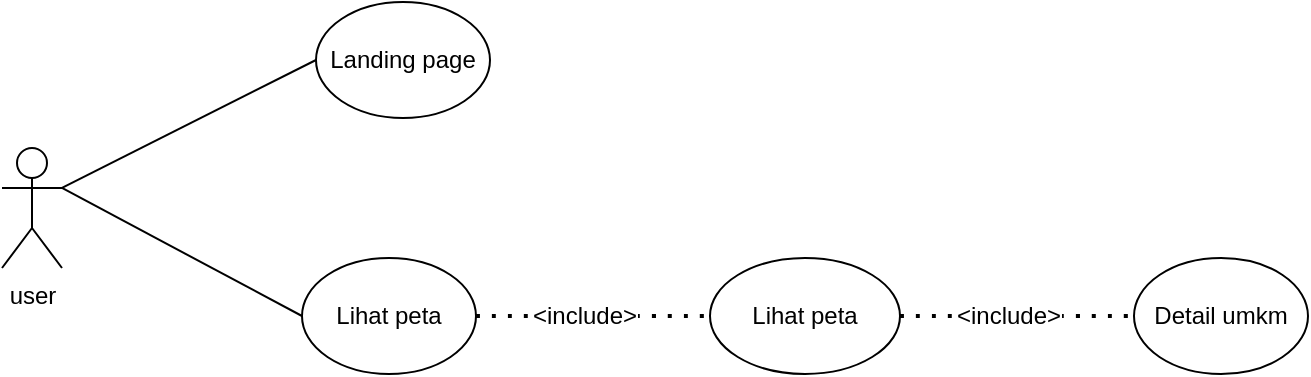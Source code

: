 <mxfile version="24.7.2" type="github" pages="15">
  <diagram name="usecase diagram 1" id="mc8gcB1ZVPnBZrRa7C_h">
    <mxGraphModel dx="1194" dy="462" grid="0" gridSize="10" guides="1" tooltips="1" connect="1" arrows="1" fold="1" page="0" pageScale="1" pageWidth="827" pageHeight="1169" math="0" shadow="0">
      <root>
        <mxCell id="0" />
        <mxCell id="1" parent="0" />
        <mxCell id="503pEslo4B4ITY5q5H-f-1" value="user&lt;div&gt;&lt;br&gt;&lt;/div&gt;" style="shape=umlActor;verticalLabelPosition=bottom;verticalAlign=top;html=1;outlineConnect=0;" vertex="1" parent="1">
          <mxGeometry x="-92" y="139" width="30" height="60" as="geometry" />
        </mxCell>
        <mxCell id="503pEslo4B4ITY5q5H-f-2" value="Landing page" style="ellipse;whiteSpace=wrap;html=1;" vertex="1" parent="1">
          <mxGeometry x="65" y="66" width="87" height="58" as="geometry" />
        </mxCell>
        <mxCell id="503pEslo4B4ITY5q5H-f-3" value="Lihat peta" style="ellipse;whiteSpace=wrap;html=1;" vertex="1" parent="1">
          <mxGeometry x="58" y="194" width="87" height="58" as="geometry" />
        </mxCell>
        <mxCell id="503pEslo4B4ITY5q5H-f-8" value="" style="endArrow=none;html=1;rounded=0;fontSize=12;startSize=8;endSize=8;curved=1;exitX=1;exitY=0.333;exitDx=0;exitDy=0;exitPerimeter=0;entryX=0;entryY=0.5;entryDx=0;entryDy=0;" edge="1" parent="1" source="503pEslo4B4ITY5q5H-f-1" target="503pEslo4B4ITY5q5H-f-2">
          <mxGeometry width="50" height="50" relative="1" as="geometry">
            <mxPoint x="175" y="115" as="sourcePoint" />
            <mxPoint x="225" y="65" as="targetPoint" />
          </mxGeometry>
        </mxCell>
        <mxCell id="503pEslo4B4ITY5q5H-f-9" value="" style="endArrow=none;html=1;rounded=0;fontSize=12;startSize=8;endSize=8;curved=1;exitX=1;exitY=0.333;exitDx=0;exitDy=0;exitPerimeter=0;entryX=0;entryY=0.5;entryDx=0;entryDy=0;" edge="1" parent="1" source="503pEslo4B4ITY5q5H-f-1" target="503pEslo4B4ITY5q5H-f-3">
          <mxGeometry width="50" height="50" relative="1" as="geometry">
            <mxPoint x="175" y="115" as="sourcePoint" />
            <mxPoint x="225" y="65" as="targetPoint" />
          </mxGeometry>
        </mxCell>
        <mxCell id="503pEslo4B4ITY5q5H-f-10" value="Lihat peta" style="ellipse;whiteSpace=wrap;html=1;" vertex="1" parent="1">
          <mxGeometry x="262" y="194" width="95" height="58" as="geometry" />
        </mxCell>
        <mxCell id="503pEslo4B4ITY5q5H-f-12" value="" style="endArrow=none;dashed=1;html=1;dashPattern=1 3;strokeWidth=2;rounded=0;fontSize=12;startSize=8;endSize=8;curved=1;exitX=1;exitY=0.5;exitDx=0;exitDy=0;entryX=0;entryY=0.5;entryDx=0;entryDy=0;" edge="1" parent="1" source="503pEslo4B4ITY5q5H-f-3" target="503pEslo4B4ITY5q5H-f-10">
          <mxGeometry width="50" height="50" relative="1" as="geometry">
            <mxPoint x="175" y="115" as="sourcePoint" />
            <mxPoint x="225" y="65" as="targetPoint" />
          </mxGeometry>
        </mxCell>
        <mxCell id="503pEslo4B4ITY5q5H-f-13" value="&amp;lt;include&amp;gt;" style="edgeLabel;html=1;align=center;verticalAlign=middle;resizable=0;points=[];fontSize=12;" vertex="1" connectable="0" parent="503pEslo4B4ITY5q5H-f-12">
          <mxGeometry x="-0.083" relative="1" as="geometry">
            <mxPoint as="offset" />
          </mxGeometry>
        </mxCell>
        <mxCell id="503pEslo4B4ITY5q5H-f-14" value="Detail umkm" style="ellipse;whiteSpace=wrap;html=1;" vertex="1" parent="1">
          <mxGeometry x="474" y="194" width="87" height="58" as="geometry" />
        </mxCell>
        <mxCell id="503pEslo4B4ITY5q5H-f-17" value="" style="endArrow=none;dashed=1;html=1;dashPattern=1 3;strokeWidth=2;rounded=0;fontSize=12;startSize=8;endSize=8;curved=1;exitX=1;exitY=0.5;exitDx=0;exitDy=0;entryX=0;entryY=0.5;entryDx=0;entryDy=0;" edge="1" parent="1" source="503pEslo4B4ITY5q5H-f-10" target="503pEslo4B4ITY5q5H-f-14">
          <mxGeometry width="50" height="50" relative="1" as="geometry">
            <mxPoint x="394" y="276" as="sourcePoint" />
            <mxPoint x="511" y="276" as="targetPoint" />
          </mxGeometry>
        </mxCell>
        <mxCell id="503pEslo4B4ITY5q5H-f-18" value="&amp;lt;include&amp;gt;" style="edgeLabel;html=1;align=center;verticalAlign=middle;resizable=0;points=[];fontSize=12;" vertex="1" connectable="0" parent="503pEslo4B4ITY5q5H-f-17">
          <mxGeometry x="-0.083" relative="1" as="geometry">
            <mxPoint as="offset" />
          </mxGeometry>
        </mxCell>
      </root>
    </mxGraphModel>
  </diagram>
  <diagram id="3S_CzBLzqNbBQDKUHg9q" name="Halaman-2">
    <mxGraphModel dx="2385" dy="1555" grid="0" gridSize="10" guides="1" tooltips="1" connect="1" arrows="1" fold="1" page="0" pageScale="1" pageWidth="827" pageHeight="1169" math="0" shadow="0">
      <root>
        <mxCell id="0" />
        <mxCell id="1" parent="0" />
        <mxCell id="-tr6RI-jGQ9y2IHKPGKx-1" value="admin" style="shape=umlActor;verticalLabelPosition=bottom;verticalAlign=top;html=1;outlineConnect=0;" vertex="1" parent="1">
          <mxGeometry x="-5" y="-43" width="30" height="60" as="geometry" />
        </mxCell>
        <mxCell id="-tr6RI-jGQ9y2IHKPGKx-2" value="Lihat Jumlah umkm" style="ellipse;whiteSpace=wrap;html=1;" vertex="1" parent="1">
          <mxGeometry x="216" y="-94" width="87" height="58" as="geometry" />
        </mxCell>
        <mxCell id="-tr6RI-jGQ9y2IHKPGKx-3" value="Manage data" style="ellipse;whiteSpace=wrap;html=1;" vertex="1" parent="1">
          <mxGeometry x="219" y="-211.5" width="87" height="58" as="geometry" />
        </mxCell>
        <mxCell id="-tr6RI-jGQ9y2IHKPGKx-4" value="Setting" style="ellipse;whiteSpace=wrap;html=1;" vertex="1" parent="1">
          <mxGeometry x="219" y="14" width="87" height="58" as="geometry" />
        </mxCell>
        <mxCell id="-tr6RI-jGQ9y2IHKPGKx-5" value="manage akun" style="ellipse;whiteSpace=wrap;html=1;" vertex="1" parent="1">
          <mxGeometry x="225" y="106" width="87" height="58" as="geometry" />
        </mxCell>
        <mxCell id="-tr6RI-jGQ9y2IHKPGKx-8" value="Center point" style="ellipse;whiteSpace=wrap;html=1;" vertex="1" parent="1">
          <mxGeometry x="448" y="-333" width="64.5" height="43" as="geometry" />
        </mxCell>
        <mxCell id="-tr6RI-jGQ9y2IHKPGKx-9" value="Center point" style="ellipse;whiteSpace=wrap;html=1;" vertex="1" parent="1">
          <mxGeometry x="448" y="-275" width="64.5" height="43" as="geometry" />
        </mxCell>
        <mxCell id="-tr6RI-jGQ9y2IHKPGKx-10" value="spot" style="ellipse;whiteSpace=wrap;html=1;" vertex="1" parent="1">
          <mxGeometry x="448" y="-222" width="64.5" height="43" as="geometry" />
        </mxCell>
        <mxCell id="-tr6RI-jGQ9y2IHKPGKx-11" value="kabupaten&lt;span style=&quot;color: rgba(0, 0, 0, 0); font-family: monospace; font-size: 0px; text-align: start; text-wrap: nowrap;&quot;&gt;%3CmxGraphModel%3E%3Croot%3E%3CmxCell%20id%3D%220%22%2F%3E%3CmxCell%20id%3D%221%22%20parent%3D%220%22%2F%3E%3CmxCell%20id%3D%222%22%20value%3D%22spot%22%20style%3D%22ellipse%3BwhiteSpace%3Dwrap%3Bhtml%3D1%3B%22%20vertex%3D%221%22%20parent%3D%221%22%3E%3CmxGeometry%20x%3D%22427%22%20y%3D%22-40%22%20width%3D%2264.5%22%20height%3D%2243%22%20as%3D%22geometry%22%2F%3E%3C%2FmxCell%3E%3C%2Froot%3E%3C%2FmxGraphModel%3E&lt;/span&gt;" style="ellipse;whiteSpace=wrap;html=1;" vertex="1" parent="1">
          <mxGeometry x="445" y="-169" width="64.5" height="43" as="geometry" />
        </mxCell>
        <mxCell id="-tr6RI-jGQ9y2IHKPGKx-12" value="kecamatan" style="ellipse;whiteSpace=wrap;html=1;" vertex="1" parent="1">
          <mxGeometry x="448" y="-116" width="64.5" height="43" as="geometry" />
        </mxCell>
        <mxCell id="-tr6RI-jGQ9y2IHKPGKx-13" value="kategori" style="ellipse;whiteSpace=wrap;html=1;" vertex="1" parent="1">
          <mxGeometry x="452" y="-384" width="64.5" height="43" as="geometry" />
        </mxCell>
        <mxCell id="-tr6RI-jGQ9y2IHKPGKx-14" value="" style="endArrow=none;dashed=1;html=1;dashPattern=1 3;strokeWidth=2;rounded=0;fontSize=12;startSize=8;endSize=8;curved=1;exitX=1;exitY=0.5;exitDx=0;exitDy=0;entryX=0;entryY=0.5;entryDx=0;entryDy=0;" edge="1" parent="1" source="-tr6RI-jGQ9y2IHKPGKx-3" target="-tr6RI-jGQ9y2IHKPGKx-13">
          <mxGeometry width="50" height="50" relative="1" as="geometry">
            <mxPoint x="143" y="-102" as="sourcePoint" />
            <mxPoint x="193" y="-152" as="targetPoint" />
          </mxGeometry>
        </mxCell>
        <mxCell id="-tr6RI-jGQ9y2IHKPGKx-15" value="&amp;lt;include&amp;gt;" style="edgeLabel;html=1;align=center;verticalAlign=middle;resizable=0;points=[];fontSize=12;" vertex="1" connectable="0" parent="-tr6RI-jGQ9y2IHKPGKx-14">
          <mxGeometry x="-0.013" y="-1" relative="1" as="geometry">
            <mxPoint y="-1" as="offset" />
          </mxGeometry>
        </mxCell>
        <mxCell id="-tr6RI-jGQ9y2IHKPGKx-16" value="" style="endArrow=none;dashed=1;html=1;dashPattern=1 3;strokeWidth=2;rounded=0;fontSize=12;startSize=8;endSize=8;curved=1;entryX=0;entryY=0.5;entryDx=0;entryDy=0;exitX=1;exitY=0.5;exitDx=0;exitDy=0;" edge="1" parent="1" source="-tr6RI-jGQ9y2IHKPGKx-3" target="-tr6RI-jGQ9y2IHKPGKx-8">
          <mxGeometry width="50" height="50" relative="1" as="geometry">
            <mxPoint x="345" y="-140" as="sourcePoint" />
            <mxPoint x="456" y="-347" as="targetPoint" />
          </mxGeometry>
        </mxCell>
        <mxCell id="-tr6RI-jGQ9y2IHKPGKx-17" value="&amp;lt;include&amp;gt;" style="edgeLabel;html=1;align=center;verticalAlign=middle;resizable=0;points=[];fontSize=12;" vertex="1" connectable="0" parent="-tr6RI-jGQ9y2IHKPGKx-16">
          <mxGeometry x="-0.013" y="-1" relative="1" as="geometry">
            <mxPoint y="-1" as="offset" />
          </mxGeometry>
        </mxCell>
        <mxCell id="-tr6RI-jGQ9y2IHKPGKx-18" value="" style="endArrow=none;dashed=1;html=1;dashPattern=1 3;strokeWidth=2;rounded=0;fontSize=12;startSize=8;endSize=8;curved=1;exitX=1;exitY=0.5;exitDx=0;exitDy=0;entryX=0;entryY=0.5;entryDx=0;entryDy=0;" edge="1" parent="1" source="-tr6RI-jGQ9y2IHKPGKx-3" target="-tr6RI-jGQ9y2IHKPGKx-9">
          <mxGeometry width="50" height="50" relative="1" as="geometry">
            <mxPoint x="326" y="-163" as="sourcePoint" />
            <mxPoint x="466" y="-337" as="targetPoint" />
          </mxGeometry>
        </mxCell>
        <mxCell id="-tr6RI-jGQ9y2IHKPGKx-19" value="&amp;lt;include&amp;gt;" style="edgeLabel;html=1;align=center;verticalAlign=middle;resizable=0;points=[];fontSize=12;" vertex="1" connectable="0" parent="-tr6RI-jGQ9y2IHKPGKx-18">
          <mxGeometry x="-0.013" y="-1" relative="1" as="geometry">
            <mxPoint y="-1" as="offset" />
          </mxGeometry>
        </mxCell>
        <mxCell id="-tr6RI-jGQ9y2IHKPGKx-20" value="" style="endArrow=none;dashed=1;html=1;dashPattern=1 3;strokeWidth=2;rounded=0;fontSize=12;startSize=8;endSize=8;curved=1;exitX=1;exitY=0.5;exitDx=0;exitDy=0;entryX=0;entryY=0.5;entryDx=0;entryDy=0;" edge="1" parent="1" source="-tr6RI-jGQ9y2IHKPGKx-3" target="-tr6RI-jGQ9y2IHKPGKx-10">
          <mxGeometry width="50" height="50" relative="1" as="geometry">
            <mxPoint x="336" y="-153" as="sourcePoint" />
            <mxPoint x="476" y="-327" as="targetPoint" />
          </mxGeometry>
        </mxCell>
        <mxCell id="-tr6RI-jGQ9y2IHKPGKx-21" value="&amp;lt;include&amp;gt;" style="edgeLabel;html=1;align=center;verticalAlign=middle;resizable=0;points=[];fontSize=12;" vertex="1" connectable="0" parent="-tr6RI-jGQ9y2IHKPGKx-20">
          <mxGeometry x="-0.013" y="-1" relative="1" as="geometry">
            <mxPoint y="-1" as="offset" />
          </mxGeometry>
        </mxCell>
        <mxCell id="-tr6RI-jGQ9y2IHKPGKx-22" value="" style="endArrow=none;dashed=1;html=1;dashPattern=1 3;strokeWidth=2;rounded=0;fontSize=12;startSize=8;endSize=8;curved=1;exitX=1;exitY=0.5;exitDx=0;exitDy=0;entryX=0;entryY=0.5;entryDx=0;entryDy=0;" edge="1" parent="1" source="-tr6RI-jGQ9y2IHKPGKx-3" target="-tr6RI-jGQ9y2IHKPGKx-11">
          <mxGeometry width="50" height="50" relative="1" as="geometry">
            <mxPoint x="346" y="-143" as="sourcePoint" />
            <mxPoint x="486" y="-317" as="targetPoint" />
          </mxGeometry>
        </mxCell>
        <mxCell id="-tr6RI-jGQ9y2IHKPGKx-23" value="&amp;lt;include&amp;gt;" style="edgeLabel;html=1;align=center;verticalAlign=middle;resizable=0;points=[];fontSize=12;" vertex="1" connectable="0" parent="-tr6RI-jGQ9y2IHKPGKx-22">
          <mxGeometry x="-0.013" y="-1" relative="1" as="geometry">
            <mxPoint y="-1" as="offset" />
          </mxGeometry>
        </mxCell>
        <mxCell id="-tr6RI-jGQ9y2IHKPGKx-24" value="" style="endArrow=none;dashed=1;html=1;dashPattern=1 3;strokeWidth=2;rounded=0;fontSize=12;startSize=8;endSize=8;curved=1;exitX=1;exitY=0.5;exitDx=0;exitDy=0;entryX=0;entryY=0.5;entryDx=0;entryDy=0;" edge="1" parent="1" source="-tr6RI-jGQ9y2IHKPGKx-3" target="-tr6RI-jGQ9y2IHKPGKx-12">
          <mxGeometry width="50" height="50" relative="1" as="geometry">
            <mxPoint x="356" y="-133" as="sourcePoint" />
            <mxPoint x="496" y="-307" as="targetPoint" />
          </mxGeometry>
        </mxCell>
        <mxCell id="-tr6RI-jGQ9y2IHKPGKx-25" value="&amp;lt;include&amp;gt;" style="edgeLabel;html=1;align=center;verticalAlign=middle;resizable=0;points=[];fontSize=12;" vertex="1" connectable="0" parent="-tr6RI-jGQ9y2IHKPGKx-24">
          <mxGeometry x="-0.013" y="-1" relative="1" as="geometry">
            <mxPoint y="-1" as="offset" />
          </mxGeometry>
        </mxCell>
        <mxCell id="-tr6RI-jGQ9y2IHKPGKx-27" value="" style="endArrow=none;html=1;rounded=0;fontSize=12;startSize=8;endSize=8;curved=1;exitX=1;exitY=0.333;exitDx=0;exitDy=0;exitPerimeter=0;entryX=0;entryY=0.5;entryDx=0;entryDy=0;" edge="1" parent="1" source="-tr6RI-jGQ9y2IHKPGKx-1" target="-tr6RI-jGQ9y2IHKPGKx-3">
          <mxGeometry width="50" height="50" relative="1" as="geometry">
            <mxPoint x="238" y="-73" as="sourcePoint" />
            <mxPoint x="288" y="-123" as="targetPoint" />
          </mxGeometry>
        </mxCell>
        <mxCell id="-tr6RI-jGQ9y2IHKPGKx-28" value="" style="endArrow=none;html=1;rounded=0;fontSize=12;startSize=8;endSize=8;curved=1;exitX=1;exitY=0.333;exitDx=0;exitDy=0;exitPerimeter=0;entryX=-0.021;entryY=0.619;entryDx=0;entryDy=0;entryPerimeter=0;" edge="1" parent="1" source="-tr6RI-jGQ9y2IHKPGKx-1" target="-tr6RI-jGQ9y2IHKPGKx-2">
          <mxGeometry width="50" height="50" relative="1" as="geometry">
            <mxPoint x="33" y="-55" as="sourcePoint" />
            <mxPoint x="229" y="-172" as="targetPoint" />
          </mxGeometry>
        </mxCell>
        <mxCell id="-tr6RI-jGQ9y2IHKPGKx-29" value="" style="endArrow=none;html=1;rounded=0;fontSize=12;startSize=8;endSize=8;curved=1;entryX=0;entryY=0.5;entryDx=0;entryDy=0;exitX=1;exitY=0.333;exitDx=0;exitDy=0;exitPerimeter=0;" edge="1" parent="1" source="-tr6RI-jGQ9y2IHKPGKx-1" target="-tr6RI-jGQ9y2IHKPGKx-4">
          <mxGeometry width="50" height="50" relative="1" as="geometry">
            <mxPoint x="66" y="-14" as="sourcePoint" />
            <mxPoint x="239" y="-162" as="targetPoint" />
          </mxGeometry>
        </mxCell>
        <mxCell id="-tr6RI-jGQ9y2IHKPGKx-30" value="" style="endArrow=none;html=1;rounded=0;fontSize=12;startSize=8;endSize=8;curved=1;entryX=0;entryY=0.5;entryDx=0;entryDy=0;exitX=1;exitY=0.333;exitDx=0;exitDy=0;exitPerimeter=0;" edge="1" parent="1" source="-tr6RI-jGQ9y2IHKPGKx-1" target="-tr6RI-jGQ9y2IHKPGKx-5">
          <mxGeometry width="50" height="50" relative="1" as="geometry">
            <mxPoint x="66" y="14" as="sourcePoint" />
            <mxPoint x="249" y="-152" as="targetPoint" />
          </mxGeometry>
        </mxCell>
        <mxCell id="-tr6RI-jGQ9y2IHKPGKx-31" value="Login" style="ellipse;whiteSpace=wrap;html=1;" vertex="1" parent="1">
          <mxGeometry x="676" y="-50" width="87" height="58" as="geometry" />
        </mxCell>
        <mxCell id="-tr6RI-jGQ9y2IHKPGKx-32" value="" style="endArrow=none;html=1;rounded=0;fontSize=12;startSize=8;endSize=8;curved=1;entryX=0;entryY=0.5;entryDx=0;entryDy=0;exitX=1;exitY=0.333;exitDx=0;exitDy=0;exitPerimeter=0;" edge="1" parent="1" source="-tr6RI-jGQ9y2IHKPGKx-1" target="-tr6RI-jGQ9y2IHKPGKx-31">
          <mxGeometry width="50" height="50" relative="1" as="geometry">
            <mxPoint x="75" y="-39" as="sourcePoint" />
            <mxPoint x="224" y="-48" as="targetPoint" />
          </mxGeometry>
        </mxCell>
        <mxCell id="-tr6RI-jGQ9y2IHKPGKx-34" value="" style="endArrow=none;dashed=1;html=1;dashPattern=1 3;strokeWidth=2;rounded=0;fontSize=12;startSize=8;endSize=8;curved=1;exitX=1;exitY=0.5;exitDx=0;exitDy=0;entryX=0;entryY=0.5;entryDx=0;entryDy=0;" edge="1" parent="1" source="-tr6RI-jGQ9y2IHKPGKx-13" target="-tr6RI-jGQ9y2IHKPGKx-31">
          <mxGeometry width="50" height="50" relative="1" as="geometry">
            <mxPoint x="326" y="-152" as="sourcePoint" />
            <mxPoint x="757" y="-27" as="targetPoint" />
          </mxGeometry>
        </mxCell>
        <mxCell id="-tr6RI-jGQ9y2IHKPGKx-35" value="&amp;lt;include&amp;gt;" style="edgeLabel;html=1;align=center;verticalAlign=middle;resizable=0;points=[];fontSize=12;" vertex="1" connectable="0" parent="-tr6RI-jGQ9y2IHKPGKx-34">
          <mxGeometry x="-0.013" y="-1" relative="1" as="geometry">
            <mxPoint y="-1" as="offset" />
          </mxGeometry>
        </mxCell>
        <mxCell id="-tr6RI-jGQ9y2IHKPGKx-36" value="" style="endArrow=none;dashed=1;html=1;dashPattern=1 3;strokeWidth=2;rounded=0;fontSize=12;startSize=8;endSize=8;curved=1;exitX=1;exitY=0.5;exitDx=0;exitDy=0;entryX=0;entryY=0.5;entryDx=0;entryDy=0;" edge="1" parent="1" source="-tr6RI-jGQ9y2IHKPGKx-8" target="-tr6RI-jGQ9y2IHKPGKx-31">
          <mxGeometry width="50" height="50" relative="1" as="geometry">
            <mxPoint x="520" y="-347" as="sourcePoint" />
            <mxPoint x="767" y="-17" as="targetPoint" />
          </mxGeometry>
        </mxCell>
        <mxCell id="-tr6RI-jGQ9y2IHKPGKx-37" value="&amp;lt;include&amp;gt;" style="edgeLabel;html=1;align=center;verticalAlign=middle;resizable=0;points=[];fontSize=12;" vertex="1" connectable="0" parent="-tr6RI-jGQ9y2IHKPGKx-36">
          <mxGeometry x="-0.013" y="-1" relative="1" as="geometry">
            <mxPoint y="-1" as="offset" />
          </mxGeometry>
        </mxCell>
        <mxCell id="-tr6RI-jGQ9y2IHKPGKx-38" value="" style="endArrow=none;dashed=1;html=1;dashPattern=1 3;strokeWidth=2;rounded=0;fontSize=12;startSize=8;endSize=8;curved=1;exitX=1;exitY=0.5;exitDx=0;exitDy=0;entryX=0;entryY=0.5;entryDx=0;entryDy=0;" edge="1" parent="1" source="-tr6RI-jGQ9y2IHKPGKx-9" target="-tr6RI-jGQ9y2IHKPGKx-31">
          <mxGeometry width="50" height="50" relative="1" as="geometry">
            <mxPoint x="530" y="-337" as="sourcePoint" />
            <mxPoint x="777" y="-7" as="targetPoint" />
          </mxGeometry>
        </mxCell>
        <mxCell id="-tr6RI-jGQ9y2IHKPGKx-39" value="&amp;lt;include&amp;gt;" style="edgeLabel;html=1;align=center;verticalAlign=middle;resizable=0;points=[];fontSize=12;" vertex="1" connectable="0" parent="-tr6RI-jGQ9y2IHKPGKx-38">
          <mxGeometry x="-0.013" y="-1" relative="1" as="geometry">
            <mxPoint y="-1" as="offset" />
          </mxGeometry>
        </mxCell>
        <mxCell id="-tr6RI-jGQ9y2IHKPGKx-40" value="" style="endArrow=none;dashed=1;html=1;dashPattern=1 3;strokeWidth=2;rounded=0;fontSize=12;startSize=8;endSize=8;curved=1;exitX=1;exitY=0.5;exitDx=0;exitDy=0;entryX=0;entryY=0.5;entryDx=0;entryDy=0;" edge="1" parent="1" source="-tr6RI-jGQ9y2IHKPGKx-10" target="-tr6RI-jGQ9y2IHKPGKx-31">
          <mxGeometry width="50" height="50" relative="1" as="geometry">
            <mxPoint x="525" y="-220" as="sourcePoint" />
            <mxPoint x="701" y="-17" as="targetPoint" />
          </mxGeometry>
        </mxCell>
        <mxCell id="-tr6RI-jGQ9y2IHKPGKx-41" value="&amp;lt;include&amp;gt;" style="edgeLabel;html=1;align=center;verticalAlign=middle;resizable=0;points=[];fontSize=12;" vertex="1" connectable="0" parent="-tr6RI-jGQ9y2IHKPGKx-40">
          <mxGeometry x="-0.013" y="-1" relative="1" as="geometry">
            <mxPoint y="-1" as="offset" />
          </mxGeometry>
        </mxCell>
        <mxCell id="-tr6RI-jGQ9y2IHKPGKx-42" value="" style="endArrow=none;dashed=1;html=1;dashPattern=1 3;strokeWidth=2;rounded=0;fontSize=12;startSize=8;endSize=8;curved=1;exitX=1;exitY=0.5;exitDx=0;exitDy=0;entryX=0;entryY=0.5;entryDx=0;entryDy=0;" edge="1" parent="1" source="-tr6RI-jGQ9y2IHKPGKx-11" target="-tr6RI-jGQ9y2IHKPGKx-31">
          <mxGeometry width="50" height="50" relative="1" as="geometry">
            <mxPoint x="535" y="-210" as="sourcePoint" />
            <mxPoint x="711" y="-7" as="targetPoint" />
          </mxGeometry>
        </mxCell>
        <mxCell id="-tr6RI-jGQ9y2IHKPGKx-43" value="&amp;lt;include&amp;gt;" style="edgeLabel;html=1;align=center;verticalAlign=middle;resizable=0;points=[];fontSize=12;" vertex="1" connectable="0" parent="-tr6RI-jGQ9y2IHKPGKx-42">
          <mxGeometry x="-0.013" y="-1" relative="1" as="geometry">
            <mxPoint y="-1" as="offset" />
          </mxGeometry>
        </mxCell>
        <mxCell id="-tr6RI-jGQ9y2IHKPGKx-44" value="" style="endArrow=none;dashed=1;html=1;dashPattern=1 3;strokeWidth=2;rounded=0;fontSize=12;startSize=8;endSize=8;curved=1;exitX=1;exitY=0.5;exitDx=0;exitDy=0;entryX=0;entryY=0.5;entryDx=0;entryDy=0;" edge="1" parent="1" source="-tr6RI-jGQ9y2IHKPGKx-12" target="-tr6RI-jGQ9y2IHKPGKx-31">
          <mxGeometry width="50" height="50" relative="1" as="geometry">
            <mxPoint x="545" y="-200" as="sourcePoint" />
            <mxPoint x="721" y="3" as="targetPoint" />
          </mxGeometry>
        </mxCell>
        <mxCell id="-tr6RI-jGQ9y2IHKPGKx-45" value="&amp;lt;include&amp;gt;" style="edgeLabel;html=1;align=center;verticalAlign=middle;resizable=0;points=[];fontSize=12;" vertex="1" connectable="0" parent="-tr6RI-jGQ9y2IHKPGKx-44">
          <mxGeometry x="-0.013" y="-1" relative="1" as="geometry">
            <mxPoint y="-1" as="offset" />
          </mxGeometry>
        </mxCell>
        <mxCell id="-tr6RI-jGQ9y2IHKPGKx-46" style="edgeStyle=none;curved=1;rounded=0;orthogonalLoop=1;jettySize=auto;html=1;exitX=0.5;exitY=1;exitDx=0;exitDy=0;fontSize=12;startSize=8;endSize=8;" edge="1" parent="1" source="-tr6RI-jGQ9y2IHKPGKx-12" target="-tr6RI-jGQ9y2IHKPGKx-12">
          <mxGeometry relative="1" as="geometry" />
        </mxCell>
        <mxCell id="-tr6RI-jGQ9y2IHKPGKx-47" value="" style="endArrow=none;dashed=1;html=1;dashPattern=1 3;strokeWidth=2;rounded=0;fontSize=12;startSize=8;endSize=8;curved=1;exitX=1;exitY=0.5;exitDx=0;exitDy=0;entryX=0;entryY=0.5;entryDx=0;entryDy=0;" edge="1" parent="1" source="-tr6RI-jGQ9y2IHKPGKx-2" target="-tr6RI-jGQ9y2IHKPGKx-31">
          <mxGeometry width="50" height="50" relative="1" as="geometry">
            <mxPoint x="316" y="-172" as="sourcePoint" />
            <mxPoint x="458" y="-92" as="targetPoint" />
          </mxGeometry>
        </mxCell>
        <mxCell id="-tr6RI-jGQ9y2IHKPGKx-48" value="&amp;lt;include&amp;gt;" style="edgeLabel;html=1;align=center;verticalAlign=middle;resizable=0;points=[];fontSize=12;" vertex="1" connectable="0" parent="-tr6RI-jGQ9y2IHKPGKx-47">
          <mxGeometry x="-0.013" y="-1" relative="1" as="geometry">
            <mxPoint y="-1" as="offset" />
          </mxGeometry>
        </mxCell>
        <mxCell id="-tr6RI-jGQ9y2IHKPGKx-49" value="" style="endArrow=none;dashed=1;html=1;dashPattern=1 3;strokeWidth=2;rounded=0;fontSize=12;startSize=8;endSize=8;curved=1;exitX=1;exitY=0.5;exitDx=0;exitDy=0;entryX=0;entryY=0.5;entryDx=0;entryDy=0;" edge="1" parent="1" source="-tr6RI-jGQ9y2IHKPGKx-4" target="-tr6RI-jGQ9y2IHKPGKx-31">
          <mxGeometry width="50" height="50" relative="1" as="geometry">
            <mxPoint x="313" y="-55" as="sourcePoint" />
            <mxPoint x="686" y="-11" as="targetPoint" />
          </mxGeometry>
        </mxCell>
        <mxCell id="-tr6RI-jGQ9y2IHKPGKx-50" value="&amp;lt;include&amp;gt;" style="edgeLabel;html=1;align=center;verticalAlign=middle;resizable=0;points=[];fontSize=12;" vertex="1" connectable="0" parent="-tr6RI-jGQ9y2IHKPGKx-49">
          <mxGeometry x="-0.013" y="-1" relative="1" as="geometry">
            <mxPoint y="-1" as="offset" />
          </mxGeometry>
        </mxCell>
        <mxCell id="-tr6RI-jGQ9y2IHKPGKx-51" value="" style="endArrow=none;dashed=1;html=1;dashPattern=1 3;strokeWidth=2;rounded=0;fontSize=12;startSize=8;endSize=8;curved=1;exitX=1;exitY=0.5;exitDx=0;exitDy=0;entryX=0;entryY=0.5;entryDx=0;entryDy=0;" edge="1" parent="1" source="-tr6RI-jGQ9y2IHKPGKx-5" target="-tr6RI-jGQ9y2IHKPGKx-31">
          <mxGeometry width="50" height="50" relative="1" as="geometry">
            <mxPoint x="316" y="53" as="sourcePoint" />
            <mxPoint x="686" y="-11" as="targetPoint" />
          </mxGeometry>
        </mxCell>
        <mxCell id="-tr6RI-jGQ9y2IHKPGKx-52" value="&amp;lt;include&amp;gt;" style="edgeLabel;html=1;align=center;verticalAlign=middle;resizable=0;points=[];fontSize=12;" vertex="1" connectable="0" parent="-tr6RI-jGQ9y2IHKPGKx-51">
          <mxGeometry x="-0.013" y="-1" relative="1" as="geometry">
            <mxPoint y="-1" as="offset" />
          </mxGeometry>
        </mxCell>
        <mxCell id="-tr6RI-jGQ9y2IHKPGKx-53" value="user" style="shape=umlActor;verticalLabelPosition=bottom;verticalAlign=top;html=1;outlineConnect=0;" vertex="1" parent="1">
          <mxGeometry x="1229" y="-38" width="30" height="61" as="geometry" />
        </mxCell>
        <mxCell id="-tr6RI-jGQ9y2IHKPGKx-54" value="Lihat Jumlah umkm" style="ellipse;whiteSpace=wrap;html=1;" vertex="1" parent="1">
          <mxGeometry x="982" y="-113.5" width="87" height="58" as="geometry" />
        </mxCell>
        <mxCell id="-tr6RI-jGQ9y2IHKPGKx-55" value="Manage data" style="ellipse;whiteSpace=wrap;html=1;" vertex="1" parent="1">
          <mxGeometry x="985" y="-237" width="87" height="58" as="geometry" />
        </mxCell>
        <mxCell id="-tr6RI-jGQ9y2IHKPGKx-56" value="Setting" style="ellipse;whiteSpace=wrap;html=1;" vertex="1" parent="1">
          <mxGeometry x="985" y="51" width="87" height="58" as="geometry" />
        </mxCell>
        <mxCell id="-tr6RI-jGQ9y2IHKPGKx-60" value="spot" style="ellipse;whiteSpace=wrap;html=1;" vertex="1" parent="1">
          <mxGeometry x="848" y="-156.5" width="64.5" height="43" as="geometry" />
        </mxCell>
        <mxCell id="-tr6RI-jGQ9y2IHKPGKx-70" value="" style="endArrow=none;dashed=1;html=1;dashPattern=1 3;strokeWidth=2;rounded=0;fontSize=12;startSize=8;endSize=8;curved=1;exitX=0;exitY=0.5;exitDx=0;exitDy=0;entryX=1;entryY=0;entryDx=0;entryDy=0;" edge="1" parent="1" source="-tr6RI-jGQ9y2IHKPGKx-55" target="-tr6RI-jGQ9y2IHKPGKx-60">
          <mxGeometry width="50" height="50" relative="1" as="geometry">
            <mxPoint x="551" y="-88" as="sourcePoint" />
            <mxPoint x="691" y="-262" as="targetPoint" />
          </mxGeometry>
        </mxCell>
        <mxCell id="-tr6RI-jGQ9y2IHKPGKx-71" value="&amp;lt;include&amp;gt;" style="edgeLabel;html=1;align=center;verticalAlign=middle;resizable=0;points=[];fontSize=12;" vertex="1" connectable="0" parent="-tr6RI-jGQ9y2IHKPGKx-70">
          <mxGeometry x="-0.013" y="-1" relative="1" as="geometry">
            <mxPoint y="-1" as="offset" />
          </mxGeometry>
        </mxCell>
        <mxCell id="-tr6RI-jGQ9y2IHKPGKx-76" value="" style="endArrow=none;html=1;rounded=0;fontSize=12;startSize=8;endSize=8;curved=1;exitX=0;exitY=0.333;exitDx=0;exitDy=0;exitPerimeter=0;entryX=1;entryY=1;entryDx=0;entryDy=0;" edge="1" parent="1" source="-tr6RI-jGQ9y2IHKPGKx-53" target="-tr6RI-jGQ9y2IHKPGKx-55">
          <mxGeometry width="50" height="50" relative="1" as="geometry">
            <mxPoint x="453" y="-8" as="sourcePoint" />
            <mxPoint x="503" y="-58" as="targetPoint" />
          </mxGeometry>
        </mxCell>
        <mxCell id="-tr6RI-jGQ9y2IHKPGKx-77" value="" style="endArrow=none;html=1;rounded=0;fontSize=12;startSize=8;endSize=8;curved=1;entryX=1;entryY=0.5;entryDx=0;entryDy=0;exitX=0;exitY=0.333;exitDx=0;exitDy=0;exitPerimeter=0;" edge="1" parent="1" source="-tr6RI-jGQ9y2IHKPGKx-53" target="-tr6RI-jGQ9y2IHKPGKx-54">
          <mxGeometry width="50" height="50" relative="1" as="geometry">
            <mxPoint x="1243" y="-18" as="sourcePoint" />
            <mxPoint x="1154" y="-11" as="targetPoint" />
          </mxGeometry>
        </mxCell>
        <mxCell id="-tr6RI-jGQ9y2IHKPGKx-78" value="" style="endArrow=none;html=1;rounded=0;fontSize=12;startSize=8;endSize=8;curved=1;entryX=1;entryY=0.5;entryDx=0;entryDy=0;exitX=0;exitY=0.333;exitDx=0;exitDy=0;exitPerimeter=0;" edge="1" parent="1" source="-tr6RI-jGQ9y2IHKPGKx-53" target="-tr6RI-jGQ9y2IHKPGKx-56">
          <mxGeometry width="50" height="50" relative="1" as="geometry">
            <mxPoint x="1210" y="-21" as="sourcePoint" />
            <mxPoint x="454" y="-97" as="targetPoint" />
          </mxGeometry>
        </mxCell>
        <mxCell id="-tr6RI-jGQ9y2IHKPGKx-80" style="edgeStyle=none;curved=1;rounded=0;orthogonalLoop=1;jettySize=auto;html=1;exitX=0.5;exitY=1;exitDx=0;exitDy=0;fontSize=12;startSize=8;endSize=8;" edge="1" parent="1">
          <mxGeometry relative="1" as="geometry">
            <mxPoint x="890.25" y="-133.25" as="sourcePoint" />
            <mxPoint x="890.25" y="-133.25" as="targetPoint" />
          </mxGeometry>
        </mxCell>
        <mxCell id="-tr6RI-jGQ9y2IHKPGKx-86" value="" style="endArrow=none;html=1;rounded=0;fontSize=12;startSize=8;endSize=8;curved=1;exitX=1;exitY=0.5;exitDx=0;exitDy=0;entryX=0;entryY=0.333;entryDx=0;entryDy=0;entryPerimeter=0;" edge="1" parent="1" source="-tr6RI-jGQ9y2IHKPGKx-31" target="-tr6RI-jGQ9y2IHKPGKx-53">
          <mxGeometry width="50" height="50" relative="1" as="geometry">
            <mxPoint x="1075" y="-119" as="sourcePoint" />
            <mxPoint x="1125" y="-169" as="targetPoint" />
          </mxGeometry>
        </mxCell>
        <mxCell id="-tr6RI-jGQ9y2IHKPGKx-89" value="" style="endArrow=none;dashed=1;html=1;dashPattern=1 3;strokeWidth=2;rounded=0;fontSize=12;startSize=8;endSize=8;curved=1;exitX=0;exitY=0.5;exitDx=0;exitDy=0;entryX=1;entryY=0.5;entryDx=0;entryDy=0;" edge="1" parent="1" source="-tr6RI-jGQ9y2IHKPGKx-60" target="-tr6RI-jGQ9y2IHKPGKx-31">
          <mxGeometry width="50" height="50" relative="1" as="geometry">
            <mxPoint x="995" y="-198" as="sourcePoint" />
            <mxPoint x="923" y="-125" as="targetPoint" />
          </mxGeometry>
        </mxCell>
        <mxCell id="-tr6RI-jGQ9y2IHKPGKx-90" value="&amp;lt;include&amp;gt;" style="edgeLabel;html=1;align=center;verticalAlign=middle;resizable=0;points=[];fontSize=12;" vertex="1" connectable="0" parent="-tr6RI-jGQ9y2IHKPGKx-89">
          <mxGeometry x="-0.013" y="-1" relative="1" as="geometry">
            <mxPoint y="-1" as="offset" />
          </mxGeometry>
        </mxCell>
        <mxCell id="-tr6RI-jGQ9y2IHKPGKx-91" value="" style="endArrow=none;dashed=1;html=1;dashPattern=1 3;strokeWidth=2;rounded=0;fontSize=12;startSize=8;endSize=8;curved=1;exitX=0;exitY=0.5;exitDx=0;exitDy=0;entryX=1;entryY=0.5;entryDx=0;entryDy=0;" edge="1" parent="1" source="-tr6RI-jGQ9y2IHKPGKx-54" target="-tr6RI-jGQ9y2IHKPGKx-31">
          <mxGeometry width="50" height="50" relative="1" as="geometry">
            <mxPoint x="858" y="-125" as="sourcePoint" />
            <mxPoint x="773" y="-11" as="targetPoint" />
          </mxGeometry>
        </mxCell>
        <mxCell id="-tr6RI-jGQ9y2IHKPGKx-92" value="&amp;lt;include&amp;gt;" style="edgeLabel;html=1;align=center;verticalAlign=middle;resizable=0;points=[];fontSize=12;" vertex="1" connectable="0" parent="-tr6RI-jGQ9y2IHKPGKx-91">
          <mxGeometry x="-0.013" y="-1" relative="1" as="geometry">
            <mxPoint y="-1" as="offset" />
          </mxGeometry>
        </mxCell>
        <mxCell id="-tr6RI-jGQ9y2IHKPGKx-93" value="" style="endArrow=none;dashed=1;html=1;dashPattern=1 3;strokeWidth=2;rounded=0;fontSize=12;startSize=8;endSize=8;curved=1;exitX=0;exitY=0.5;exitDx=0;exitDy=0;entryX=1;entryY=0.5;entryDx=0;entryDy=0;" edge="1" parent="1" source="-tr6RI-jGQ9y2IHKPGKx-56" target="-tr6RI-jGQ9y2IHKPGKx-31">
          <mxGeometry width="50" height="50" relative="1" as="geometry">
            <mxPoint x="992" y="-75" as="sourcePoint" />
            <mxPoint x="773" y="-11" as="targetPoint" />
          </mxGeometry>
        </mxCell>
        <mxCell id="-tr6RI-jGQ9y2IHKPGKx-94" value="&amp;lt;include&amp;gt;" style="edgeLabel;html=1;align=center;verticalAlign=middle;resizable=0;points=[];fontSize=12;" vertex="1" connectable="0" parent="-tr6RI-jGQ9y2IHKPGKx-93">
          <mxGeometry x="-0.013" y="-1" relative="1" as="geometry">
            <mxPoint y="-1" as="offset" />
          </mxGeometry>
        </mxCell>
        <mxCell id="FcI6fA94jgD8bz2_XMJ4-1" value="user&lt;div&gt;&lt;br&gt;&lt;/div&gt;" style="shape=umlActor;verticalLabelPosition=bottom;verticalAlign=top;html=1;outlineConnect=0;" vertex="1" parent="1">
          <mxGeometry x="-5" y="271" width="30" height="60" as="geometry" />
        </mxCell>
        <mxCell id="FcI6fA94jgD8bz2_XMJ4-2" value="Landing page" style="ellipse;whiteSpace=wrap;html=1;" vertex="1" parent="1">
          <mxGeometry x="152" y="198" width="87" height="58" as="geometry" />
        </mxCell>
        <mxCell id="FcI6fA94jgD8bz2_XMJ4-3" value="Lihat peta" style="ellipse;whiteSpace=wrap;html=1;" vertex="1" parent="1">
          <mxGeometry x="145" y="326" width="87" height="58" as="geometry" />
        </mxCell>
        <mxCell id="FcI6fA94jgD8bz2_XMJ4-4" value="" style="endArrow=none;html=1;rounded=0;fontSize=12;startSize=8;endSize=8;curved=1;exitX=1;exitY=0.333;exitDx=0;exitDy=0;exitPerimeter=0;entryX=0;entryY=0.5;entryDx=0;entryDy=0;" edge="1" parent="1" source="FcI6fA94jgD8bz2_XMJ4-1" target="FcI6fA94jgD8bz2_XMJ4-2">
          <mxGeometry width="50" height="50" relative="1" as="geometry">
            <mxPoint x="262" y="247" as="sourcePoint" />
            <mxPoint x="312" y="197" as="targetPoint" />
          </mxGeometry>
        </mxCell>
        <mxCell id="FcI6fA94jgD8bz2_XMJ4-5" value="" style="endArrow=none;html=1;rounded=0;fontSize=12;startSize=8;endSize=8;curved=1;exitX=1;exitY=0.333;exitDx=0;exitDy=0;exitPerimeter=0;entryX=0;entryY=0.5;entryDx=0;entryDy=0;" edge="1" parent="1" source="FcI6fA94jgD8bz2_XMJ4-1" target="FcI6fA94jgD8bz2_XMJ4-3">
          <mxGeometry width="50" height="50" relative="1" as="geometry">
            <mxPoint x="262" y="247" as="sourcePoint" />
            <mxPoint x="312" y="197" as="targetPoint" />
          </mxGeometry>
        </mxCell>
        <mxCell id="FcI6fA94jgD8bz2_XMJ4-6" value="Lihat peta" style="ellipse;whiteSpace=wrap;html=1;" vertex="1" parent="1">
          <mxGeometry x="349" y="326" width="95" height="58" as="geometry" />
        </mxCell>
        <mxCell id="FcI6fA94jgD8bz2_XMJ4-7" value="" style="endArrow=none;dashed=1;html=1;dashPattern=1 3;strokeWidth=2;rounded=0;fontSize=12;startSize=8;endSize=8;curved=1;exitX=1;exitY=0.5;exitDx=0;exitDy=0;entryX=0;entryY=0.5;entryDx=0;entryDy=0;" edge="1" parent="1" source="FcI6fA94jgD8bz2_XMJ4-3" target="FcI6fA94jgD8bz2_XMJ4-6">
          <mxGeometry width="50" height="50" relative="1" as="geometry">
            <mxPoint x="262" y="247" as="sourcePoint" />
            <mxPoint x="312" y="197" as="targetPoint" />
          </mxGeometry>
        </mxCell>
        <mxCell id="FcI6fA94jgD8bz2_XMJ4-8" value="&amp;lt;include&amp;gt;" style="edgeLabel;html=1;align=center;verticalAlign=middle;resizable=0;points=[];fontSize=12;" vertex="1" connectable="0" parent="FcI6fA94jgD8bz2_XMJ4-7">
          <mxGeometry x="-0.083" relative="1" as="geometry">
            <mxPoint as="offset" />
          </mxGeometry>
        </mxCell>
        <mxCell id="FcI6fA94jgD8bz2_XMJ4-9" value="Detail umkm" style="ellipse;whiteSpace=wrap;html=1;" vertex="1" parent="1">
          <mxGeometry x="561" y="326" width="87" height="58" as="geometry" />
        </mxCell>
        <mxCell id="FcI6fA94jgD8bz2_XMJ4-10" value="" style="endArrow=none;dashed=1;html=1;dashPattern=1 3;strokeWidth=2;rounded=0;fontSize=12;startSize=8;endSize=8;curved=1;exitX=1;exitY=0.5;exitDx=0;exitDy=0;entryX=0;entryY=0.5;entryDx=0;entryDy=0;" edge="1" parent="1" source="FcI6fA94jgD8bz2_XMJ4-6" target="FcI6fA94jgD8bz2_XMJ4-9">
          <mxGeometry width="50" height="50" relative="1" as="geometry">
            <mxPoint x="481" y="408" as="sourcePoint" />
            <mxPoint x="598" y="408" as="targetPoint" />
          </mxGeometry>
        </mxCell>
        <mxCell id="FcI6fA94jgD8bz2_XMJ4-11" value="&amp;lt;include&amp;gt;" style="edgeLabel;html=1;align=center;verticalAlign=middle;resizable=0;points=[];fontSize=12;" vertex="1" connectable="0" parent="FcI6fA94jgD8bz2_XMJ4-10">
          <mxGeometry x="-0.083" relative="1" as="geometry">
            <mxPoint as="offset" />
          </mxGeometry>
        </mxCell>
      </root>
    </mxGraphModel>
  </diagram>
  <diagram id="V0B-efEMa5CLbam5jE_i" name="Landing page ">
    <mxGraphModel dx="934" dy="944" grid="0" gridSize="10" guides="1" tooltips="1" connect="1" arrows="1" fold="1" page="0" pageScale="1" pageWidth="827" pageHeight="1169" math="0" shadow="0">
      <root>
        <mxCell id="0" />
        <mxCell id="1" parent="0" />
        <mxCell id="JG9wHFm2vetvlc19C21q-1" value="Landing Page" style="swimlane;childLayout=stackLayout;resizeParent=1;resizeParentMax=0;startSize=20;html=1;" vertex="1" parent="1">
          <mxGeometry x="20" y="-40" width="360" height="428" as="geometry" />
        </mxCell>
        <mxCell id="JG9wHFm2vetvlc19C21q-2" value="User" style="swimlane;startSize=20;html=1;" vertex="1" parent="JG9wHFm2vetvlc19C21q-1">
          <mxGeometry y="20" width="120" height="408" as="geometry" />
        </mxCell>
        <mxCell id="JG9wHFm2vetvlc19C21q-8" style="edgeStyle=none;curved=1;rounded=0;orthogonalLoop=1;jettySize=auto;html=1;entryX=0.5;entryY=0;entryDx=0;entryDy=0;fontSize=12;startSize=8;endSize=8;" edge="1" parent="JG9wHFm2vetvlc19C21q-2" source="JG9wHFm2vetvlc19C21q-6" target="JG9wHFm2vetvlc19C21q-7">
          <mxGeometry relative="1" as="geometry" />
        </mxCell>
        <mxCell id="JG9wHFm2vetvlc19C21q-6" value="" style="ellipse;whiteSpace=wrap;html=1;aspect=fixed;fillColor=#000000;" vertex="1" parent="JG9wHFm2vetvlc19C21q-2">
          <mxGeometry x="44.5" y="30" width="31" height="31" as="geometry" />
        </mxCell>
        <mxCell id="JG9wHFm2vetvlc19C21q-7" value="&lt;font style=&quot;font-size: 10px;&quot;&gt;Buka halaman website&lt;/font&gt;" style="rounded=0;whiteSpace=wrap;html=1;" vertex="1" parent="JG9wHFm2vetvlc19C21q-2">
          <mxGeometry x="23.0" y="105" width="74" height="37" as="geometry" />
        </mxCell>
        <mxCell id="JG9wHFm2vetvlc19C21q-13" value="&lt;font style=&quot;font-size: 10px;&quot;&gt;Pilih detail umkm&lt;/font&gt;" style="rounded=0;whiteSpace=wrap;html=1;" vertex="1" parent="JG9wHFm2vetvlc19C21q-2">
          <mxGeometry x="23.0" y="193" width="74" height="37" as="geometry" />
        </mxCell>
        <mxCell id="JG9wHFm2vetvlc19C21q-3" value="System" style="swimlane;startSize=20;html=1;" vertex="1" parent="JG9wHFm2vetvlc19C21q-1">
          <mxGeometry x="120" y="20" width="120" height="408" as="geometry" />
        </mxCell>
        <mxCell id="JG9wHFm2vetvlc19C21q-9" value="&lt;font style=&quot;font-size: 10px;&quot;&gt;Menampilkan peta&lt;/font&gt;" style="rounded=0;whiteSpace=wrap;html=1;" vertex="1" parent="JG9wHFm2vetvlc19C21q-3">
          <mxGeometry x="23.0" y="105" width="74" height="37" as="geometry" />
        </mxCell>
        <mxCell id="JG9wHFm2vetvlc19C21q-20" value="&lt;font style=&quot;font-size: 10px;&quot;&gt;lihat detail umkm&lt;/font&gt;" style="rounded=0;whiteSpace=wrap;html=1;" vertex="1" parent="JG9wHFm2vetvlc19C21q-3">
          <mxGeometry x="23.0" y="264" width="74" height="37" as="geometry" />
        </mxCell>
        <mxCell id="JG9wHFm2vetvlc19C21q-4" value="Database" style="swimlane;startSize=20;html=1;" vertex="1" parent="JG9wHFm2vetvlc19C21q-1">
          <mxGeometry x="240" y="20" width="120" height="408" as="geometry" />
        </mxCell>
        <mxCell id="JG9wHFm2vetvlc19C21q-11" value="&lt;font style=&quot;font-size: 10px;&quot;&gt;Ambil data peta&lt;/font&gt;" style="rounded=0;whiteSpace=wrap;html=1;" vertex="1" parent="JG9wHFm2vetvlc19C21q-4">
          <mxGeometry x="23.0" y="105" width="74" height="37" as="geometry" />
        </mxCell>
        <mxCell id="JG9wHFm2vetvlc19C21q-25" style="edgeStyle=none;curved=1;rounded=0;orthogonalLoop=1;jettySize=auto;html=1;fontSize=12;startSize=8;endSize=8;" edge="1" parent="JG9wHFm2vetvlc19C21q-4" source="JG9wHFm2vetvlc19C21q-22" target="JG9wHFm2vetvlc19C21q-24">
          <mxGeometry relative="1" as="geometry" />
        </mxCell>
        <mxCell id="JG9wHFm2vetvlc19C21q-22" value="&lt;font style=&quot;font-size: 10px;&quot;&gt;Ambil data umkm&lt;/font&gt;" style="rounded=0;whiteSpace=wrap;html=1;" vertex="1" parent="JG9wHFm2vetvlc19C21q-4">
          <mxGeometry x="23.0" y="264" width="74" height="37" as="geometry" />
        </mxCell>
        <mxCell id="JG9wHFm2vetvlc19C21q-24" value="" style="ellipse;html=1;shape=endState;fillColor=#000000;strokeColor=#0f0f0f;" vertex="1" parent="JG9wHFm2vetvlc19C21q-4">
          <mxGeometry x="45.0" y="338" width="30" height="30" as="geometry" />
        </mxCell>
        <mxCell id="JG9wHFm2vetvlc19C21q-10" style="edgeStyle=none;curved=1;rounded=0;orthogonalLoop=1;jettySize=auto;html=1;entryX=0;entryY=0.5;entryDx=0;entryDy=0;fontSize=12;startSize=8;endSize=8;" edge="1" parent="JG9wHFm2vetvlc19C21q-1" source="JG9wHFm2vetvlc19C21q-7" target="JG9wHFm2vetvlc19C21q-9">
          <mxGeometry relative="1" as="geometry" />
        </mxCell>
        <mxCell id="JG9wHFm2vetvlc19C21q-12" style="edgeStyle=none;curved=1;rounded=0;orthogonalLoop=1;jettySize=auto;html=1;entryX=0;entryY=0.5;entryDx=0;entryDy=0;fontSize=12;startSize=8;endSize=8;" edge="1" parent="JG9wHFm2vetvlc19C21q-1" source="JG9wHFm2vetvlc19C21q-9" target="JG9wHFm2vetvlc19C21q-11">
          <mxGeometry relative="1" as="geometry" />
        </mxCell>
        <mxCell id="JG9wHFm2vetvlc19C21q-17" value="" style="endArrow=open;endFill=1;endSize=12;html=1;rounded=0;fontSize=12;curved=0;exitX=0.5;exitY=1;exitDx=0;exitDy=0;entryX=1;entryY=0.5;entryDx=0;entryDy=0;" edge="1" parent="JG9wHFm2vetvlc19C21q-1" source="JG9wHFm2vetvlc19C21q-11" target="JG9wHFm2vetvlc19C21q-13">
          <mxGeometry width="160" relative="1" as="geometry">
            <mxPoint x="71.0" y="214" as="sourcePoint" />
            <mxPoint x="231.0" y="214" as="targetPoint" />
            <Array as="points">
              <mxPoint x="300.0" y="234" />
            </Array>
          </mxGeometry>
        </mxCell>
        <mxCell id="JG9wHFm2vetvlc19C21q-21" style="edgeStyle=none;curved=0;rounded=0;orthogonalLoop=1;jettySize=auto;html=1;entryX=0;entryY=0.5;entryDx=0;entryDy=0;fontSize=12;startSize=8;endSize=8;" edge="1" parent="JG9wHFm2vetvlc19C21q-1" source="JG9wHFm2vetvlc19C21q-13" target="JG9wHFm2vetvlc19C21q-20">
          <mxGeometry relative="1" as="geometry">
            <Array as="points">
              <mxPoint x="60.0" y="302" />
            </Array>
          </mxGeometry>
        </mxCell>
        <mxCell id="JG9wHFm2vetvlc19C21q-23" style="edgeStyle=none;curved=1;rounded=0;orthogonalLoop=1;jettySize=auto;html=1;entryX=0;entryY=0.5;entryDx=0;entryDy=0;fontSize=12;startSize=8;endSize=8;" edge="1" parent="JG9wHFm2vetvlc19C21q-1" source="JG9wHFm2vetvlc19C21q-20" target="JG9wHFm2vetvlc19C21q-22">
          <mxGeometry relative="1" as="geometry" />
        </mxCell>
      </root>
    </mxGraphModel>
  </diagram>
  <diagram id="BSiTTCfPdQiDHOi0HMkw" name="Login">
    <mxGraphModel dx="1334" dy="944" grid="0" gridSize="10" guides="1" tooltips="1" connect="1" arrows="1" fold="1" page="0" pageScale="1" pageWidth="827" pageHeight="1169" math="0" shadow="0">
      <root>
        <mxCell id="0" />
        <mxCell id="1" parent="0" />
        <mxCell id="bXQxgflMJNcbVYtLpSzL-1" value="Login" style="swimlane;childLayout=stackLayout;resizeParent=1;resizeParentMax=0;startSize=20;html=1;" parent="1" vertex="1">
          <mxGeometry x="-40" y="-120" width="493" height="819" as="geometry">
            <mxRectangle x="20.0" y="-40" width="64" height="26" as="alternateBounds" />
          </mxGeometry>
        </mxCell>
        <mxCell id="bXQxgflMJNcbVYtLpSzL-2" value="User" style="swimlane;startSize=20;html=1;" parent="bXQxgflMJNcbVYtLpSzL-1" vertex="1">
          <mxGeometry y="20" width="253" height="799" as="geometry" />
        </mxCell>
        <mxCell id="VxIzQv49ilKNwyEd1nn0-5" style="edgeStyle=none;curved=1;rounded=0;orthogonalLoop=1;jettySize=auto;html=1;fontSize=12;startSize=8;endSize=8;" edge="1" parent="bXQxgflMJNcbVYtLpSzL-2" source="VxIzQv49ilKNwyEd1nn0-1" target="VxIzQv49ilKNwyEd1nn0-2">
          <mxGeometry relative="1" as="geometry" />
        </mxCell>
        <mxCell id="VxIzQv49ilKNwyEd1nn0-1" value="" style="ellipse;whiteSpace=wrap;html=1;aspect=fixed;fillColor=#000000;" vertex="1" parent="bXQxgflMJNcbVYtLpSzL-2">
          <mxGeometry x="49.5" y="33" width="21" height="21" as="geometry" />
        </mxCell>
        <mxCell id="AeNYjR_EjwOaVmBk0wkb-7" style="edgeStyle=none;curved=1;rounded=0;orthogonalLoop=1;jettySize=auto;html=1;entryX=0.5;entryY=0;entryDx=0;entryDy=0;fontSize=12;startSize=8;endSize=8;" edge="1" parent="bXQxgflMJNcbVYtLpSzL-2" source="VxIzQv49ilKNwyEd1nn0-2" target="AeNYjR_EjwOaVmBk0wkb-1">
          <mxGeometry relative="1" as="geometry" />
        </mxCell>
        <mxCell id="VxIzQv49ilKNwyEd1nn0-2" value="&lt;font style=&quot;font-size: 11px;&quot;&gt;Buka halaman login&lt;/font&gt;" style="rounded=0;whiteSpace=wrap;html=1;" vertex="1" parent="bXQxgflMJNcbVYtLpSzL-2">
          <mxGeometry x="22.0" y="84" width="76" height="38" as="geometry" />
        </mxCell>
        <mxCell id="AeNYjR_EjwOaVmBk0wkb-12" style="edgeStyle=none;curved=1;rounded=0;orthogonalLoop=1;jettySize=auto;html=1;entryX=0.5;entryY=0;entryDx=0;entryDy=0;fontSize=12;startSize=8;endSize=8;" edge="1" parent="bXQxgflMJNcbVYtLpSzL-2" source="AeNYjR_EjwOaVmBk0wkb-1" target="AeNYjR_EjwOaVmBk0wkb-11">
          <mxGeometry relative="1" as="geometry" />
        </mxCell>
        <mxCell id="AeNYjR_EjwOaVmBk0wkb-22" value="ya" style="edgeLabel;html=1;align=center;verticalAlign=middle;resizable=0;points=[];fontSize=12;" vertex="1" connectable="0" parent="AeNYjR_EjwOaVmBk0wkb-12">
          <mxGeometry x="-0.248" y="-2" relative="1" as="geometry">
            <mxPoint as="offset" />
          </mxGeometry>
        </mxCell>
        <mxCell id="AeNYjR_EjwOaVmBk0wkb-1" value="&lt;font style=&quot;font-size: 11px;&quot;&gt;Punya akun?&lt;/font&gt;" style="rhombus;whiteSpace=wrap;html=1;" vertex="1" parent="bXQxgflMJNcbVYtLpSzL-2">
          <mxGeometry x="32" y="172" width="56" height="56" as="geometry" />
        </mxCell>
        <mxCell id="AeNYjR_EjwOaVmBk0wkb-11" value="&lt;font style=&quot;font-size: 11px;&quot;&gt;Login&lt;/font&gt;" style="rounded=0;whiteSpace=wrap;html=1;" vertex="1" parent="bXQxgflMJNcbVYtLpSzL-2">
          <mxGeometry x="22.0" y="265" width="76" height="38" as="geometry" />
        </mxCell>
        <mxCell id="AeNYjR_EjwOaVmBk0wkb-24" value="&lt;font style=&quot;font-size: 11px;&quot;&gt;form register&lt;/font&gt;" style="rounded=0;whiteSpace=wrap;html=1;" vertex="1" parent="bXQxgflMJNcbVYtLpSzL-2">
          <mxGeometry x="138.0" y="265" width="76" height="38" as="geometry" />
        </mxCell>
        <mxCell id="bXQxgflMJNcbVYtLpSzL-3" value="Sistem" style="swimlane;startSize=20;html=1;" parent="bXQxgflMJNcbVYtLpSzL-1" vertex="1">
          <mxGeometry x="253" y="20" width="120" height="799" as="geometry" />
        </mxCell>
        <mxCell id="AeNYjR_EjwOaVmBk0wkb-8" value="&lt;font style=&quot;font-size: 11px;&quot;&gt;Register&lt;/font&gt;" style="rounded=0;whiteSpace=wrap;html=1;" vertex="1" parent="bXQxgflMJNcbVYtLpSzL-3">
          <mxGeometry x="22.0" y="181" width="76" height="38" as="geometry" />
        </mxCell>
        <mxCell id="AeNYjR_EjwOaVmBk0wkb-19" style="edgeStyle=none;curved=1;rounded=0;orthogonalLoop=1;jettySize=auto;html=1;fontSize=12;startSize=8;endSize=8;" edge="1" parent="bXQxgflMJNcbVYtLpSzL-3" source="AeNYjR_EjwOaVmBk0wkb-16" target="AeNYjR_EjwOaVmBk0wkb-18">
          <mxGeometry relative="1" as="geometry" />
        </mxCell>
        <mxCell id="AeNYjR_EjwOaVmBk0wkb-21" value="ya" style="edgeLabel;html=1;align=center;verticalAlign=middle;resizable=0;points=[];fontSize=12;" vertex="1" connectable="0" parent="AeNYjR_EjwOaVmBk0wkb-19">
          <mxGeometry x="-0.139" relative="1" as="geometry">
            <mxPoint as="offset" />
          </mxGeometry>
        </mxCell>
        <mxCell id="AeNYjR_EjwOaVmBk0wkb-16" value="&lt;font style=&quot;font-size: 11px;&quot;&gt;Valid ?&lt;/font&gt;" style="rhombus;whiteSpace=wrap;html=1;" vertex="1" parent="bXQxgflMJNcbVYtLpSzL-3">
          <mxGeometry x="29" y="506" width="56" height="56" as="geometry" />
        </mxCell>
        <mxCell id="AeNYjR_EjwOaVmBk0wkb-30" style="edgeStyle=none;curved=1;rounded=0;orthogonalLoop=1;jettySize=auto;html=1;entryX=0.5;entryY=0;entryDx=0;entryDy=0;fontSize=12;startSize=8;endSize=8;" edge="1" parent="bXQxgflMJNcbVYtLpSzL-3" source="AeNYjR_EjwOaVmBk0wkb-18" target="AeNYjR_EjwOaVmBk0wkb-29">
          <mxGeometry relative="1" as="geometry" />
        </mxCell>
        <mxCell id="AeNYjR_EjwOaVmBk0wkb-18" value="&lt;font style=&quot;font-size: 11px;&quot;&gt;Dashboard&lt;/font&gt;" style="rounded=0;whiteSpace=wrap;html=1;" vertex="1" parent="bXQxgflMJNcbVYtLpSzL-3">
          <mxGeometry x="19.0" y="620" width="76" height="38" as="geometry" />
        </mxCell>
        <mxCell id="AeNYjR_EjwOaVmBk0wkb-29" value="" style="ellipse;html=1;shape=endState;fillColor=#000000;strokeColor=#000000;" vertex="1" parent="bXQxgflMJNcbVYtLpSzL-3">
          <mxGeometry x="42" y="711" width="30" height="30" as="geometry" />
        </mxCell>
        <mxCell id="bXQxgflMJNcbVYtLpSzL-4" value="Database" style="swimlane;startSize=20;html=1;" parent="bXQxgflMJNcbVYtLpSzL-1" vertex="1">
          <mxGeometry x="373" y="20" width="120" height="799" as="geometry" />
        </mxCell>
        <mxCell id="AeNYjR_EjwOaVmBk0wkb-13" value="&lt;font style=&quot;font-size: 11px;&quot;&gt;Cek username dan password&lt;/font&gt;" style="rounded=0;whiteSpace=wrap;html=1;" vertex="1" parent="bXQxgflMJNcbVYtLpSzL-4">
          <mxGeometry x="22.0" y="364" width="76" height="38" as="geometry" />
        </mxCell>
        <mxCell id="AeNYjR_EjwOaVmBk0wkb-26" value="&lt;font style=&quot;font-size: 11px;&quot;&gt;Simpan data&lt;/font&gt;" style="rounded=0;whiteSpace=wrap;html=1;" vertex="1" parent="bXQxgflMJNcbVYtLpSzL-4">
          <mxGeometry x="22.0" y="265" width="76" height="38" as="geometry" />
        </mxCell>
        <mxCell id="AeNYjR_EjwOaVmBk0wkb-9" style="edgeStyle=none;curved=1;rounded=0;orthogonalLoop=1;jettySize=auto;html=1;entryX=0;entryY=0.5;entryDx=0;entryDy=0;fontSize=12;startSize=8;endSize=8;" edge="1" parent="bXQxgflMJNcbVYtLpSzL-1" source="AeNYjR_EjwOaVmBk0wkb-1" target="AeNYjR_EjwOaVmBk0wkb-8">
          <mxGeometry relative="1" as="geometry" />
        </mxCell>
        <mxCell id="AeNYjR_EjwOaVmBk0wkb-10" value="Tidak" style="edgeLabel;html=1;align=center;verticalAlign=middle;resizable=0;points=[];fontSize=12;" vertex="1" connectable="0" parent="AeNYjR_EjwOaVmBk0wkb-9">
          <mxGeometry x="-0.051" y="-3" relative="1" as="geometry">
            <mxPoint as="offset" />
          </mxGeometry>
        </mxCell>
        <mxCell id="AeNYjR_EjwOaVmBk0wkb-14" style="edgeStyle=none;curved=0;rounded=0;orthogonalLoop=1;jettySize=auto;html=1;entryX=0;entryY=0.5;entryDx=0;entryDy=0;fontSize=12;startSize=8;endSize=8;exitX=1;exitY=0.5;exitDx=0;exitDy=0;" edge="1" parent="bXQxgflMJNcbVYtLpSzL-1" source="AeNYjR_EjwOaVmBk0wkb-11" target="AeNYjR_EjwOaVmBk0wkb-13">
          <mxGeometry relative="1" as="geometry">
            <mxPoint x="108" y="343" as="sourcePoint" />
            <Array as="points">
              <mxPoint x="121" y="304" />
              <mxPoint x="121" y="403" />
            </Array>
          </mxGeometry>
        </mxCell>
        <mxCell id="AeNYjR_EjwOaVmBk0wkb-17" style="edgeStyle=none;curved=0;rounded=0;orthogonalLoop=1;jettySize=auto;html=1;entryX=1;entryY=0.5;entryDx=0;entryDy=0;fontSize=12;startSize=8;endSize=8;" edge="1" parent="bXQxgflMJNcbVYtLpSzL-1" source="AeNYjR_EjwOaVmBk0wkb-13" target="AeNYjR_EjwOaVmBk0wkb-16">
          <mxGeometry relative="1" as="geometry">
            <Array as="points">
              <mxPoint x="433" y="554" />
            </Array>
          </mxGeometry>
        </mxCell>
        <mxCell id="AeNYjR_EjwOaVmBk0wkb-23" style="edgeStyle=none;curved=0;rounded=0;orthogonalLoop=1;jettySize=auto;html=1;entryX=0.5;entryY=1;entryDx=0;entryDy=0;fontSize=12;startSize=8;endSize=8;" edge="1" parent="bXQxgflMJNcbVYtLpSzL-1" source="AeNYjR_EjwOaVmBk0wkb-16" target="AeNYjR_EjwOaVmBk0wkb-11">
          <mxGeometry relative="1" as="geometry">
            <Array as="points">
              <mxPoint x="60" y="554" />
            </Array>
          </mxGeometry>
        </mxCell>
        <mxCell id="AeNYjR_EjwOaVmBk0wkb-25" style="edgeStyle=none;curved=0;rounded=0;orthogonalLoop=1;jettySize=auto;html=1;entryX=0.5;entryY=0;entryDx=0;entryDy=0;fontSize=12;startSize=8;endSize=8;" edge="1" parent="bXQxgflMJNcbVYtLpSzL-1" source="AeNYjR_EjwOaVmBk0wkb-8" target="AeNYjR_EjwOaVmBk0wkb-24">
          <mxGeometry relative="1" as="geometry">
            <Array as="points">
              <mxPoint x="313" y="260" />
              <mxPoint x="176" y="260" />
            </Array>
          </mxGeometry>
        </mxCell>
        <mxCell id="AeNYjR_EjwOaVmBk0wkb-27" style="edgeStyle=none;curved=1;rounded=0;orthogonalLoop=1;jettySize=auto;html=1;entryX=0;entryY=0.5;entryDx=0;entryDy=0;fontSize=12;startSize=8;endSize=8;" edge="1" parent="bXQxgflMJNcbVYtLpSzL-1" source="AeNYjR_EjwOaVmBk0wkb-24" target="AeNYjR_EjwOaVmBk0wkb-26">
          <mxGeometry relative="1" as="geometry" />
        </mxCell>
        <mxCell id="AeNYjR_EjwOaVmBk0wkb-28" style="edgeStyle=none;curved=0;rounded=0;orthogonalLoop=1;jettySize=auto;html=1;entryX=1;entryY=0.5;entryDx=0;entryDy=0;fontSize=12;startSize=8;endSize=8;" edge="1" parent="bXQxgflMJNcbVYtLpSzL-1" source="AeNYjR_EjwOaVmBk0wkb-26" target="AeNYjR_EjwOaVmBk0wkb-18">
          <mxGeometry relative="1" as="geometry">
            <Array as="points">
              <mxPoint x="433" y="348" />
              <mxPoint x="363" y="348" />
              <mxPoint x="363" y="659" />
            </Array>
          </mxGeometry>
        </mxCell>
      </root>
    </mxGraphModel>
  </diagram>
  <diagram id="tQadzSymuVMqB1ERoHsf" name="center point">
    <mxGraphModel dx="1222" dy="1111" grid="0" gridSize="10" guides="1" tooltips="1" connect="1" arrows="1" fold="1" page="0" pageScale="1" pageWidth="827" pageHeight="1169" math="0" shadow="0">
      <root>
        <mxCell id="0" />
        <mxCell id="1" parent="0" />
        <mxCell id="kna1wH_SvBJZ7MvdFbfO-1" value="Center point" style="swimlane;childLayout=stackLayout;resizeParent=1;resizeParentMax=0;startSize=20;html=1;" parent="1" vertex="1">
          <mxGeometry x="20" y="-40" width="778" height="1205" as="geometry" />
        </mxCell>
        <mxCell id="kna1wH_SvBJZ7MvdFbfO-2" value="User" style="swimlane;startSize=20;html=1;" parent="kna1wH_SvBJZ7MvdFbfO-1" vertex="1">
          <mxGeometry y="20" width="272" height="1185" as="geometry" />
        </mxCell>
        <mxCell id="xP_NtQRBsPllNjxvUfy1-3" style="edgeStyle=none;curved=1;rounded=0;orthogonalLoop=1;jettySize=auto;html=1;entryX=0.5;entryY=0;entryDx=0;entryDy=0;fontSize=12;startSize=8;endSize=8;" parent="kna1wH_SvBJZ7MvdFbfO-2" source="xP_NtQRBsPllNjxvUfy1-1" target="xP_NtQRBsPllNjxvUfy1-2" edge="1">
          <mxGeometry relative="1" as="geometry" />
        </mxCell>
        <mxCell id="xP_NtQRBsPllNjxvUfy1-1" value="" style="ellipse;whiteSpace=wrap;html=1;aspect=fixed;fillColor=#000000;" parent="kna1wH_SvBJZ7MvdFbfO-2" vertex="1">
          <mxGeometry x="42.5" y="39" width="31" height="31" as="geometry" />
        </mxCell>
        <mxCell id="xP_NtQRBsPllNjxvUfy1-2" value="&lt;font style=&quot;font-size: 11px;&quot;&gt;Pilih menu center point&lt;/font&gt;" style="rounded=0;whiteSpace=wrap;html=1;" parent="kna1wH_SvBJZ7MvdFbfO-2" vertex="1">
          <mxGeometry x="17" y="109" width="82" height="41" as="geometry" />
        </mxCell>
        <mxCell id="zMc_4761u7IaQcodwWDB-8" style="edgeStyle=none;curved=1;rounded=0;orthogonalLoop=1;jettySize=auto;html=1;entryX=0.5;entryY=0;entryDx=0;entryDy=0;fontSize=12;startSize=8;endSize=8;" parent="kna1wH_SvBJZ7MvdFbfO-2" source="zMc_4761u7IaQcodwWDB-3" target="zMc_4761u7IaQcodwWDB-7" edge="1">
          <mxGeometry relative="1" as="geometry" />
        </mxCell>
        <mxCell id="UNpW1u0SycuwgXEGZGua-24" value="ya" style="edgeLabel;html=1;align=center;verticalAlign=middle;resizable=0;points=[];fontSize=12;" vertex="1" connectable="0" parent="zMc_4761u7IaQcodwWDB-8">
          <mxGeometry x="-0.15" y="-2" relative="1" as="geometry">
            <mxPoint as="offset" />
          </mxGeometry>
        </mxCell>
        <mxCell id="UNpW1u0SycuwgXEGZGua-25" style="edgeStyle=none;curved=0;rounded=0;orthogonalLoop=1;jettySize=auto;html=1;entryX=0.5;entryY=0;entryDx=0;entryDy=0;fontSize=12;startSize=8;endSize=8;" edge="1" parent="kna1wH_SvBJZ7MvdFbfO-2" source="zMc_4761u7IaQcodwWDB-3" target="UNpW1u0SycuwgXEGZGua-4">
          <mxGeometry relative="1" as="geometry">
            <Array as="points">
              <mxPoint x="167" y="223" />
            </Array>
          </mxGeometry>
        </mxCell>
        <mxCell id="UNpW1u0SycuwgXEGZGua-46" value="tidak" style="edgeLabel;html=1;align=center;verticalAlign=middle;resizable=0;points=[];fontSize=12;" vertex="1" connectable="0" parent="UNpW1u0SycuwgXEGZGua-25">
          <mxGeometry x="-0.224" y="5" relative="1" as="geometry">
            <mxPoint as="offset" />
          </mxGeometry>
        </mxCell>
        <mxCell id="zMc_4761u7IaQcodwWDB-3" value="&lt;font style=&quot;font-size: 11px;&quot;&gt;pilih tambah data?&lt;/font&gt;" style="rhombus;whiteSpace=wrap;html=1;" parent="kna1wH_SvBJZ7MvdFbfO-2" vertex="1">
          <mxGeometry x="23.5" y="188" width="69" height="69" as="geometry" />
        </mxCell>
        <mxCell id="UNpW1u0SycuwgXEGZGua-26" style="edgeStyle=none;curved=1;rounded=0;orthogonalLoop=1;jettySize=auto;html=1;entryX=0.5;entryY=0;entryDx=0;entryDy=0;fontSize=12;startSize=8;endSize=8;" edge="1" parent="kna1wH_SvBJZ7MvdFbfO-2" source="zMc_4761u7IaQcodwWDB-7" target="UNpW1u0SycuwgXEGZGua-5">
          <mxGeometry relative="1" as="geometry" />
        </mxCell>
        <mxCell id="zMc_4761u7IaQcodwWDB-7" value="&lt;font style=&quot;font-size: 11px;&quot;&gt;Klik from tambah center point&lt;/font&gt;" style="rounded=0;whiteSpace=wrap;html=1;" parent="kna1wH_SvBJZ7MvdFbfO-2" vertex="1">
          <mxGeometry x="17" y="337" width="82" height="41" as="geometry" />
        </mxCell>
        <mxCell id="UNpW1u0SycuwgXEGZGua-30" style="edgeStyle=none;curved=1;rounded=0;orthogonalLoop=1;jettySize=auto;html=1;entryX=0.5;entryY=0;entryDx=0;entryDy=0;fontSize=12;startSize=8;endSize=8;" edge="1" parent="kna1wH_SvBJZ7MvdFbfO-2" source="UNpW1u0SycuwgXEGZGua-4" target="UNpW1u0SycuwgXEGZGua-9">
          <mxGeometry relative="1" as="geometry" />
        </mxCell>
        <mxCell id="SB9LTix2aR-UEjgluHhX-1" value="ya" style="edgeLabel;html=1;align=center;verticalAlign=middle;resizable=0;points=[];fontSize=12;" vertex="1" connectable="0" parent="UNpW1u0SycuwgXEGZGua-30">
          <mxGeometry x="-0.137" y="-2" relative="1" as="geometry">
            <mxPoint as="offset" />
          </mxGeometry>
        </mxCell>
        <mxCell id="UNpW1u0SycuwgXEGZGua-4" value="&lt;font style=&quot;font-size: 11px;&quot;&gt;edit ?&lt;/font&gt;" style="rhombus;whiteSpace=wrap;html=1;" vertex="1" parent="kna1wH_SvBJZ7MvdFbfO-2">
          <mxGeometry x="132" y="251" width="69" height="69" as="geometry" />
        </mxCell>
        <mxCell id="UNpW1u0SycuwgXEGZGua-27" style="edgeStyle=none;curved=1;rounded=0;orthogonalLoop=1;jettySize=auto;html=1;entryX=0.5;entryY=0;entryDx=0;entryDy=0;fontSize=12;startSize=8;endSize=8;" edge="1" parent="kna1wH_SvBJZ7MvdFbfO-2" source="UNpW1u0SycuwgXEGZGua-5" target="UNpW1u0SycuwgXEGZGua-6">
          <mxGeometry relative="1" as="geometry" />
        </mxCell>
        <mxCell id="UNpW1u0SycuwgXEGZGua-5" value="&lt;font style=&quot;font-size: 11px;&quot;&gt;mengisi form&lt;/font&gt;" style="rounded=0;whiteSpace=wrap;html=1;" vertex="1" parent="kna1wH_SvBJZ7MvdFbfO-2">
          <mxGeometry x="17" y="411" width="82" height="41" as="geometry" />
        </mxCell>
        <mxCell id="UNpW1u0SycuwgXEGZGua-6" value="&lt;font style=&quot;font-size: 11px;&quot;&gt;Simpan&lt;/font&gt;" style="rounded=0;whiteSpace=wrap;html=1;" vertex="1" parent="kna1wH_SvBJZ7MvdFbfO-2">
          <mxGeometry x="17" y="484" width="82" height="41" as="geometry" />
        </mxCell>
        <mxCell id="UNpW1u0SycuwgXEGZGua-9" value="&lt;font style=&quot;font-size: 11px;&quot;&gt;memilih tombol edit&lt;/font&gt;" style="rounded=0;whiteSpace=wrap;html=1;" vertex="1" parent="kna1wH_SvBJZ7MvdFbfO-2">
          <mxGeometry x="125.5" y="370" width="82" height="41" as="geometry" />
        </mxCell>
        <mxCell id="UNpW1u0SycuwgXEGZGua-34" style="edgeStyle=none;curved=1;rounded=0;orthogonalLoop=1;jettySize=auto;html=1;entryX=0.5;entryY=0;entryDx=0;entryDy=0;fontSize=12;startSize=8;endSize=8;" edge="1" parent="kna1wH_SvBJZ7MvdFbfO-2" source="UNpW1u0SycuwgXEGZGua-12" target="UNpW1u0SycuwgXEGZGua-13">
          <mxGeometry relative="1" as="geometry" />
        </mxCell>
        <mxCell id="UNpW1u0SycuwgXEGZGua-12" value="&lt;font style=&quot;font-size: 11px;&quot;&gt;edit data&lt;/font&gt;&lt;span style=&quot;color: rgba(0, 0, 0, 0); font-family: monospace; font-size: 0px; text-align: start; text-wrap: nowrap;&quot;&gt;%3CmxGraphModel%3E%3Croot%3E%3CmxCell%20id%3D%220%22%2F%3E%3CmxCell%20id%3D%221%22%20parent%3D%220%22%2F%3E%3CmxCell%20id%3D%222%22%20value%3D%22%26lt%3Bfont%20style%3D%26quot%3Bfont-size%3A%2011px%3B%26quot%3B%26gt%3Bmemilih%20tombol%20edit%26lt%3B%2Ffont%26gt%3B%22%20style%3D%22rounded%3D0%3BwhiteSpace%3Dwrap%3Bhtml%3D1%3B%22%20vertex%3D%221%22%20parent%3D%221%22%3E%3CmxGeometry%20x%3D%22145.5%22%20y%3D%22391%22%20width%3D%2282%22%20height%3D%2241%22%20as%3D%22geometry%22%2F%3E%3C%2FmxCell%3E%3C%2Froot%3E%3C%2FmxGraphModel%3E&lt;/span&gt;" style="rounded=0;whiteSpace=wrap;html=1;" vertex="1" parent="kna1wH_SvBJZ7MvdFbfO-2">
          <mxGeometry x="125.5" y="558" width="82" height="41" as="geometry" />
        </mxCell>
        <mxCell id="UNpW1u0SycuwgXEGZGua-13" value="&lt;span style=&quot;font-size: 11px;&quot;&gt;klik tombol edit&lt;/span&gt;" style="rounded=0;whiteSpace=wrap;html=1;" vertex="1" parent="kna1wH_SvBJZ7MvdFbfO-2">
          <mxGeometry x="125.5" y="665" width="82" height="41" as="geometry" />
        </mxCell>
        <mxCell id="UNpW1u0SycuwgXEGZGua-16" value="&lt;span style=&quot;font-size: 11px;&quot;&gt;Pilih tombol hapus&lt;/span&gt;" style="rounded=0;whiteSpace=wrap;html=1;" vertex="1" parent="kna1wH_SvBJZ7MvdFbfO-2">
          <mxGeometry x="17" y="827" width="82" height="41" as="geometry" />
        </mxCell>
        <mxCell id="UNpW1u0SycuwgXEGZGua-40" value="" style="edgeStyle=none;curved=1;rounded=0;orthogonalLoop=1;jettySize=auto;html=1;fontSize=12;startSize=8;endSize=8;" edge="1" parent="kna1wH_SvBJZ7MvdFbfO-2" source="UNpW1u0SycuwgXEGZGua-21" target="UNpW1u0SycuwgXEGZGua-16">
          <mxGeometry relative="1" as="geometry" />
        </mxCell>
        <mxCell id="UNpW1u0SycuwgXEGZGua-49" value="ya" style="edgeLabel;html=1;align=center;verticalAlign=middle;resizable=0;points=[];fontSize=12;" vertex="1" connectable="0" parent="UNpW1u0SycuwgXEGZGua-40">
          <mxGeometry x="-0.093" y="1" relative="1" as="geometry">
            <mxPoint y="-1" as="offset" />
          </mxGeometry>
        </mxCell>
        <mxCell id="UNpW1u0SycuwgXEGZGua-21" value="&lt;font style=&quot;font-size: 11px;&quot;&gt;Hapus?&lt;/font&gt;" style="rhombus;whiteSpace=wrap;html=1;" vertex="1" parent="kna1wH_SvBJZ7MvdFbfO-2">
          <mxGeometry x="23.5" y="706" width="69" height="69" as="geometry" />
        </mxCell>
        <mxCell id="UNpW1u0SycuwgXEGZGua-39" style="edgeStyle=none;curved=0;rounded=0;orthogonalLoop=1;jettySize=auto;html=1;entryX=0.5;entryY=0;entryDx=0;entryDy=0;fontSize=12;startSize=8;endSize=8;" edge="1" parent="kna1wH_SvBJZ7MvdFbfO-2" source="UNpW1u0SycuwgXEGZGua-4" target="UNpW1u0SycuwgXEGZGua-21">
          <mxGeometry relative="1" as="geometry">
            <Array as="points">
              <mxPoint x="248" y="283" />
              <mxPoint x="248" y="536" />
              <mxPoint x="58" y="536" />
            </Array>
          </mxGeometry>
        </mxCell>
        <mxCell id="UNpW1u0SycuwgXEGZGua-48" value="tidak" style="edgeLabel;html=1;align=center;verticalAlign=middle;resizable=0;points=[];fontSize=12;" vertex="1" connectable="0" parent="UNpW1u0SycuwgXEGZGua-39">
          <mxGeometry x="-0.907" y="3" relative="1" as="geometry">
            <mxPoint x="-1" as="offset" />
          </mxGeometry>
        </mxCell>
        <mxCell id="kna1wH_SvBJZ7MvdFbfO-3" value="Sistem" style="swimlane;startSize=20;html=1;" parent="kna1wH_SvBJZ7MvdFbfO-1" vertex="1">
          <mxGeometry x="272" y="20" width="285" height="1185" as="geometry" />
        </mxCell>
        <mxCell id="zMc_4761u7IaQcodwWDB-1" value="&lt;span style=&quot;font-size: 11px;&quot;&gt;Halaman Center point&lt;/span&gt;" style="rounded=0;whiteSpace=wrap;html=1;" parent="kna1wH_SvBJZ7MvdFbfO-3" vertex="1">
          <mxGeometry x="159" y="198" width="82" height="41" as="geometry" />
        </mxCell>
        <mxCell id="UNpW1u0SycuwgXEGZGua-1" value="&lt;font style=&quot;font-size: 11px;&quot;&gt;menampilkan form tambah center point&lt;/font&gt;" style="rounded=0;whiteSpace=wrap;html=1;" vertex="1" parent="kna1wH_SvBJZ7MvdFbfO-3">
          <mxGeometry x="30" y="337" width="82" height="41" as="geometry" />
        </mxCell>
        <mxCell id="UNpW1u0SycuwgXEGZGua-7" value="&lt;font style=&quot;font-size: 11px;&quot;&gt;data berhasil di simpan&lt;/font&gt;" style="rounded=0;whiteSpace=wrap;html=1;" vertex="1" parent="kna1wH_SvBJZ7MvdFbfO-3">
          <mxGeometry x="30" y="485" width="82" height="41" as="geometry" />
        </mxCell>
        <mxCell id="UNpW1u0SycuwgXEGZGua-11" value="&lt;font style=&quot;font-size: 11px;&quot;&gt;Menampilkan data yang akan di edit&lt;/font&gt;" style="rounded=0;whiteSpace=wrap;html=1;" vertex="1" parent="kna1wH_SvBJZ7MvdFbfO-3">
          <mxGeometry x="170" y="558" width="82" height="41" as="geometry" />
        </mxCell>
        <mxCell id="UNpW1u0SycuwgXEGZGua-14" value="&lt;span style=&quot;font-size: 11px;&quot;&gt;Data berhasil di edit&lt;/span&gt;" style="rounded=0;whiteSpace=wrap;html=1;" vertex="1" parent="kna1wH_SvBJZ7MvdFbfO-3">
          <mxGeometry x="20" y="665" width="82" height="41" as="geometry" />
        </mxCell>
        <mxCell id="SB9LTix2aR-UEjgluHhX-4" style="edgeStyle=none;curved=0;rounded=0;orthogonalLoop=1;jettySize=auto;html=1;entryX=0;entryY=0.5;entryDx=0;entryDy=0;fontSize=12;startSize=8;endSize=8;" edge="1" parent="kna1wH_SvBJZ7MvdFbfO-3" source="UNpW1u0SycuwgXEGZGua-18" target="zMc_4761u7IaQcodwWDB-1">
          <mxGeometry relative="1" as="geometry">
            <Array as="points">
              <mxPoint x="136" y="219" />
            </Array>
          </mxGeometry>
        </mxCell>
        <mxCell id="UNpW1u0SycuwgXEGZGua-18" value="&lt;font style=&quot;font-size: 11px;&quot;&gt;Hapus data ?&lt;/font&gt;" style="rhombus;whiteSpace=wrap;html=1;" vertex="1" parent="kna1wH_SvBJZ7MvdFbfO-3">
          <mxGeometry x="99" y="813" width="69" height="69" as="geometry" />
        </mxCell>
        <mxCell id="UNpW1u0SycuwgXEGZGua-45" value="" style="edgeStyle=none;curved=1;rounded=0;orthogonalLoop=1;jettySize=auto;html=1;fontSize=12;startSize=8;endSize=8;" edge="1" parent="kna1wH_SvBJZ7MvdFbfO-3" source="UNpW1u0SycuwgXEGZGua-20" target="UNpW1u0SycuwgXEGZGua-44">
          <mxGeometry relative="1" as="geometry" />
        </mxCell>
        <mxCell id="UNpW1u0SycuwgXEGZGua-20" value="&lt;span style=&quot;font-size: 11px;&quot;&gt;pesan data terhpus&lt;/span&gt;" style="rounded=0;whiteSpace=wrap;html=1;" vertex="1" parent="kna1wH_SvBJZ7MvdFbfO-3">
          <mxGeometry x="108" y="939" width="82" height="41" as="geometry" />
        </mxCell>
        <mxCell id="UNpW1u0SycuwgXEGZGua-22" style="edgeStyle=none;curved=0;rounded=0;orthogonalLoop=1;jettySize=auto;html=1;fontSize=12;startSize=8;endSize=8;entryX=0.5;entryY=0;entryDx=0;entryDy=0;exitX=0.5;exitY=0;exitDx=0;exitDy=0;" edge="1" parent="kna1wH_SvBJZ7MvdFbfO-3">
          <mxGeometry relative="1" as="geometry">
            <mxPoint x="205" y="198" as="sourcePoint" />
            <mxPoint x="-209" y="188" as="targetPoint" />
            <Array as="points">
              <mxPoint x="205" y="166" />
              <mxPoint x="-209" y="163" />
            </Array>
          </mxGeometry>
        </mxCell>
        <mxCell id="UNpW1u0SycuwgXEGZGua-54" value="" style="edgeStyle=none;curved=1;rounded=0;orthogonalLoop=1;jettySize=auto;html=1;fontSize=12;startSize=8;endSize=8;" edge="1" parent="kna1wH_SvBJZ7MvdFbfO-3" source="UNpW1u0SycuwgXEGZGua-44" target="UNpW1u0SycuwgXEGZGua-53">
          <mxGeometry relative="1" as="geometry" />
        </mxCell>
        <mxCell id="UNpW1u0SycuwgXEGZGua-44" value="&lt;span style=&quot;font-size: 11px;&quot;&gt;Data center point&lt;/span&gt;" style="rounded=0;whiteSpace=wrap;html=1;" vertex="1" parent="kna1wH_SvBJZ7MvdFbfO-3">
          <mxGeometry x="108" y="1029" width="82" height="41" as="geometry" />
        </mxCell>
        <mxCell id="UNpW1u0SycuwgXEGZGua-53" value="" style="ellipse;html=1;shape=endState;fillColor=#000000;strokeColor=#080808;" vertex="1" parent="kna1wH_SvBJZ7MvdFbfO-3">
          <mxGeometry x="134" y="1122" width="30" height="30" as="geometry" />
        </mxCell>
        <mxCell id="kna1wH_SvBJZ7MvdFbfO-4" value="Database" style="swimlane;startSize=20;html=1;" parent="kna1wH_SvBJZ7MvdFbfO-1" vertex="1">
          <mxGeometry x="557" y="20" width="221" height="1185" as="geometry" />
        </mxCell>
        <mxCell id="zMc_4761u7IaQcodwWDB-5" value="&lt;font style=&quot;font-size: 11px;&quot;&gt;Request data&lt;/font&gt;" style="rounded=0;whiteSpace=wrap;html=1;" parent="kna1wH_SvBJZ7MvdFbfO-4" vertex="1">
          <mxGeometry x="16" y="109" width="82" height="41" as="geometry" />
        </mxCell>
        <mxCell id="UNpW1u0SycuwgXEGZGua-8" value="&lt;font style=&quot;font-size: 11px;&quot;&gt;data tersimpan di database&lt;/font&gt;" style="rounded=0;whiteSpace=wrap;html=1;" vertex="1" parent="kna1wH_SvBJZ7MvdFbfO-4">
          <mxGeometry x="16" y="485" width="82" height="41" as="geometry" />
        </mxCell>
        <mxCell id="UNpW1u0SycuwgXEGZGua-10" value="&lt;span style=&quot;font-size: 11px;&quot;&gt;ambil data center point&lt;/span&gt;" style="rounded=0;whiteSpace=wrap;html=1;" vertex="1" parent="kna1wH_SvBJZ7MvdFbfO-4">
          <mxGeometry x="16" y="411" width="82" height="41" as="geometry" />
        </mxCell>
        <mxCell id="UNpW1u0SycuwgXEGZGua-15" value="&lt;span style=&quot;font-size: 11px;&quot;&gt;Data tersimpan di database&lt;/span&gt;" style="rounded=0;whiteSpace=wrap;html=1;" vertex="1" parent="kna1wH_SvBJZ7MvdFbfO-4">
          <mxGeometry x="16" y="665" width="82" height="41" as="geometry" />
        </mxCell>
        <mxCell id="UNpW1u0SycuwgXEGZGua-19" value="&lt;span style=&quot;font-size: 11px;&quot;&gt;Data terhapus&lt;/span&gt;" style="rounded=0;whiteSpace=wrap;html=1;" vertex="1" parent="kna1wH_SvBJZ7MvdFbfO-4">
          <mxGeometry x="16" y="828" width="82" height="41" as="geometry" />
        </mxCell>
        <mxCell id="zMc_4761u7IaQcodwWDB-4" style="edgeStyle=none;curved=1;rounded=0;orthogonalLoop=1;jettySize=auto;html=1;fontSize=12;startSize=8;endSize=8;" parent="kna1wH_SvBJZ7MvdFbfO-1" source="xP_NtQRBsPllNjxvUfy1-2" target="zMc_4761u7IaQcodwWDB-5" edge="1">
          <mxGeometry relative="1" as="geometry">
            <mxPoint x="260.0" y="149.5" as="targetPoint" />
          </mxGeometry>
        </mxCell>
        <mxCell id="zMc_4761u7IaQcodwWDB-6" style="edgeStyle=none;curved=0;rounded=0;orthogonalLoop=1;jettySize=auto;html=1;entryX=1;entryY=0.5;entryDx=0;entryDy=0;fontSize=12;startSize=8;endSize=8;" parent="kna1wH_SvBJZ7MvdFbfO-1" source="zMc_4761u7IaQcodwWDB-5" target="zMc_4761u7IaQcodwWDB-1" edge="1">
          <mxGeometry relative="1" as="geometry">
            <Array as="points">
              <mxPoint x="614" y="239" />
            </Array>
          </mxGeometry>
        </mxCell>
        <mxCell id="UNpW1u0SycuwgXEGZGua-3" style="edgeStyle=none;curved=1;rounded=0;orthogonalLoop=1;jettySize=auto;html=1;entryX=0;entryY=0.5;entryDx=0;entryDy=0;fontSize=12;startSize=8;endSize=8;" edge="1" parent="kna1wH_SvBJZ7MvdFbfO-1" source="zMc_4761u7IaQcodwWDB-7" target="UNpW1u0SycuwgXEGZGua-1">
          <mxGeometry relative="1" as="geometry" />
        </mxCell>
        <mxCell id="UNpW1u0SycuwgXEGZGua-28" style="edgeStyle=none;curved=1;rounded=0;orthogonalLoop=1;jettySize=auto;html=1;entryX=0;entryY=0.5;entryDx=0;entryDy=0;fontSize=12;startSize=8;endSize=8;" edge="1" parent="kna1wH_SvBJZ7MvdFbfO-1" source="UNpW1u0SycuwgXEGZGua-6" target="UNpW1u0SycuwgXEGZGua-7">
          <mxGeometry relative="1" as="geometry" />
        </mxCell>
        <mxCell id="UNpW1u0SycuwgXEGZGua-29" style="edgeStyle=none;curved=1;rounded=0;orthogonalLoop=1;jettySize=auto;html=1;entryX=0;entryY=0.5;entryDx=0;entryDy=0;fontSize=12;startSize=8;endSize=8;" edge="1" parent="kna1wH_SvBJZ7MvdFbfO-1" source="UNpW1u0SycuwgXEGZGua-7" target="UNpW1u0SycuwgXEGZGua-8">
          <mxGeometry relative="1" as="geometry" />
        </mxCell>
        <mxCell id="UNpW1u0SycuwgXEGZGua-31" style="edgeStyle=none;curved=0;rounded=0;orthogonalLoop=1;jettySize=auto;html=1;entryX=0.5;entryY=0;entryDx=0;entryDy=0;fontSize=12;startSize=8;endSize=8;" edge="1" parent="kna1wH_SvBJZ7MvdFbfO-1" source="UNpW1u0SycuwgXEGZGua-9" target="UNpW1u0SycuwgXEGZGua-10">
          <mxGeometry relative="1" as="geometry">
            <Array as="points">
              <mxPoint x="614" y="410" />
            </Array>
          </mxGeometry>
        </mxCell>
        <mxCell id="UNpW1u0SycuwgXEGZGua-32" style="edgeStyle=none;curved=0;rounded=0;orthogonalLoop=1;jettySize=auto;html=1;entryX=0.5;entryY=0;entryDx=0;entryDy=0;fontSize=12;startSize=8;endSize=8;" edge="1" parent="kna1wH_SvBJZ7MvdFbfO-1" source="UNpW1u0SycuwgXEGZGua-10" target="UNpW1u0SycuwgXEGZGua-11">
          <mxGeometry relative="1" as="geometry">
            <Array as="points">
              <mxPoint x="614" y="488" />
              <mxPoint x="482" y="488" />
            </Array>
          </mxGeometry>
        </mxCell>
        <mxCell id="UNpW1u0SycuwgXEGZGua-33" style="edgeStyle=none;curved=1;rounded=0;orthogonalLoop=1;jettySize=auto;html=1;entryX=1;entryY=0.5;entryDx=0;entryDy=0;fontSize=12;startSize=8;endSize=8;" edge="1" parent="kna1wH_SvBJZ7MvdFbfO-1" source="UNpW1u0SycuwgXEGZGua-11" target="UNpW1u0SycuwgXEGZGua-12">
          <mxGeometry relative="1" as="geometry" />
        </mxCell>
        <mxCell id="UNpW1u0SycuwgXEGZGua-35" style="edgeStyle=none;curved=1;rounded=0;orthogonalLoop=1;jettySize=auto;html=1;entryX=0;entryY=0.5;entryDx=0;entryDy=0;fontSize=12;startSize=8;endSize=8;" edge="1" parent="kna1wH_SvBJZ7MvdFbfO-1" source="UNpW1u0SycuwgXEGZGua-13" target="UNpW1u0SycuwgXEGZGua-14">
          <mxGeometry relative="1" as="geometry" />
        </mxCell>
        <mxCell id="UNpW1u0SycuwgXEGZGua-36" style="edgeStyle=none;curved=1;rounded=0;orthogonalLoop=1;jettySize=auto;html=1;entryX=0;entryY=0.5;entryDx=0;entryDy=0;fontSize=12;startSize=8;endSize=8;" edge="1" parent="kna1wH_SvBJZ7MvdFbfO-1" source="UNpW1u0SycuwgXEGZGua-14" target="UNpW1u0SycuwgXEGZGua-15">
          <mxGeometry relative="1" as="geometry" />
        </mxCell>
        <mxCell id="UNpW1u0SycuwgXEGZGua-41" style="edgeStyle=none;curved=1;rounded=0;orthogonalLoop=1;jettySize=auto;html=1;entryX=0;entryY=0.5;entryDx=0;entryDy=0;fontSize=12;startSize=8;endSize=8;" edge="1" parent="kna1wH_SvBJZ7MvdFbfO-1" source="UNpW1u0SycuwgXEGZGua-16" target="UNpW1u0SycuwgXEGZGua-18">
          <mxGeometry relative="1" as="geometry" />
        </mxCell>
        <mxCell id="UNpW1u0SycuwgXEGZGua-42" value="" style="edgeStyle=none;curved=1;rounded=0;orthogonalLoop=1;jettySize=auto;html=1;fontSize=12;startSize=8;endSize=8;" edge="1" parent="kna1wH_SvBJZ7MvdFbfO-1" source="UNpW1u0SycuwgXEGZGua-18" target="UNpW1u0SycuwgXEGZGua-19">
          <mxGeometry relative="1" as="geometry" />
        </mxCell>
        <mxCell id="UNpW1u0SycuwgXEGZGua-43" style="edgeStyle=none;curved=0;rounded=0;orthogonalLoop=1;jettySize=auto;html=1;entryX=1;entryY=0.5;entryDx=0;entryDy=0;fontSize=12;startSize=8;endSize=8;" edge="1" parent="kna1wH_SvBJZ7MvdFbfO-1" source="UNpW1u0SycuwgXEGZGua-19" target="UNpW1u0SycuwgXEGZGua-20">
          <mxGeometry relative="1" as="geometry">
            <Array as="points">
              <mxPoint x="614" y="980" />
            </Array>
          </mxGeometry>
        </mxCell>
        <mxCell id="UNpW1u0SycuwgXEGZGua-50" style="edgeStyle=none;curved=0;rounded=0;orthogonalLoop=1;jettySize=auto;html=1;fontSize=12;startSize=8;endSize=8;entryX=0;entryY=0.5;entryDx=0;entryDy=0;" edge="1" parent="kna1wH_SvBJZ7MvdFbfO-1" source="UNpW1u0SycuwgXEGZGua-21" target="UNpW1u0SycuwgXEGZGua-44">
          <mxGeometry relative="1" as="geometry">
            <mxPoint x="372" y="1071" as="targetPoint" />
            <Array as="points">
              <mxPoint x="247" y="761" />
              <mxPoint x="249" y="1070" />
            </Array>
          </mxGeometry>
        </mxCell>
        <mxCell id="UNpW1u0SycuwgXEGZGua-51" style="edgeStyle=none;curved=0;rounded=0;orthogonalLoop=1;jettySize=auto;html=1;entryX=1;entryY=0.5;entryDx=0;entryDy=0;fontSize=12;startSize=8;endSize=8;exitX=1;exitY=0.5;exitDx=0;exitDy=0;" edge="1" parent="kna1wH_SvBJZ7MvdFbfO-1" source="UNpW1u0SycuwgXEGZGua-15" target="UNpW1u0SycuwgXEGZGua-44">
          <mxGeometry relative="1" as="geometry">
            <Array as="points">
              <mxPoint x="698" y="706" />
              <mxPoint x="698" y="1069" />
            </Array>
          </mxGeometry>
        </mxCell>
        <mxCell id="UNpW1u0SycuwgXEGZGua-52" style="edgeStyle=none;curved=0;rounded=0;orthogonalLoop=1;jettySize=auto;html=1;entryX=1;entryY=0.5;entryDx=0;entryDy=0;fontSize=12;startSize=8;endSize=8;exitX=1;exitY=0.5;exitDx=0;exitDy=0;" edge="1" parent="kna1wH_SvBJZ7MvdFbfO-1" source="UNpW1u0SycuwgXEGZGua-8" target="UNpW1u0SycuwgXEGZGua-44">
          <mxGeometry relative="1" as="geometry">
            <Array as="points">
              <mxPoint x="699" y="526" />
              <mxPoint x="699" y="1070" />
            </Array>
          </mxGeometry>
        </mxCell>
        <mxCell id="SB9LTix2aR-UEjgluHhX-3" style="edgeStyle=none;curved=0;rounded=0;orthogonalLoop=1;jettySize=auto;html=1;entryX=1;entryY=0.5;entryDx=0;entryDy=0;fontSize=12;startSize=8;endSize=8;" edge="1" parent="kna1wH_SvBJZ7MvdFbfO-1" source="UNpW1u0SycuwgXEGZGua-1" target="UNpW1u0SycuwgXEGZGua-5">
          <mxGeometry relative="1" as="geometry">
            <Array as="points">
              <mxPoint x="341" y="452" />
            </Array>
          </mxGeometry>
        </mxCell>
      </root>
    </mxGraphModel>
  </diagram>
  <diagram name="spot" id="l2YWfD2-I5S47IGkvaIJ">
    <mxGraphModel dx="794" dy="862" grid="0" gridSize="10" guides="1" tooltips="1" connect="1" arrows="1" fold="1" page="0" pageScale="1" pageWidth="827" pageHeight="1169" math="0" shadow="0">
      <root>
        <mxCell id="BPaxW5iqOlD2x_PIjtHZ-0" />
        <mxCell id="BPaxW5iqOlD2x_PIjtHZ-1" parent="BPaxW5iqOlD2x_PIjtHZ-0" />
        <mxCell id="BPaxW5iqOlD2x_PIjtHZ-2" value="Spot" style="swimlane;childLayout=stackLayout;resizeParent=1;resizeParentMax=0;startSize=20;html=1;" parent="BPaxW5iqOlD2x_PIjtHZ-1" vertex="1">
          <mxGeometry x="20" y="-40" width="778" height="1205" as="geometry" />
        </mxCell>
        <mxCell id="BPaxW5iqOlD2x_PIjtHZ-3" value="User" style="swimlane;startSize=20;html=1;" parent="BPaxW5iqOlD2x_PIjtHZ-2" vertex="1">
          <mxGeometry y="20" width="272" height="1185" as="geometry" />
        </mxCell>
        <mxCell id="BPaxW5iqOlD2x_PIjtHZ-4" style="edgeStyle=none;curved=1;rounded=0;orthogonalLoop=1;jettySize=auto;html=1;entryX=0.5;entryY=0;entryDx=0;entryDy=0;fontSize=12;startSize=8;endSize=8;" parent="BPaxW5iqOlD2x_PIjtHZ-3" source="BPaxW5iqOlD2x_PIjtHZ-5" target="BPaxW5iqOlD2x_PIjtHZ-6" edge="1">
          <mxGeometry relative="1" as="geometry" />
        </mxCell>
        <mxCell id="BPaxW5iqOlD2x_PIjtHZ-5" value="" style="ellipse;whiteSpace=wrap;html=1;aspect=fixed;fillColor=#000000;" parent="BPaxW5iqOlD2x_PIjtHZ-3" vertex="1">
          <mxGeometry x="42.5" y="39" width="31" height="31" as="geometry" />
        </mxCell>
        <mxCell id="BPaxW5iqOlD2x_PIjtHZ-6" value="&lt;font style=&quot;font-size: 11px;&quot;&gt;Pilih menu spot&lt;/font&gt;" style="rounded=0;whiteSpace=wrap;html=1;" parent="BPaxW5iqOlD2x_PIjtHZ-3" vertex="1">
          <mxGeometry x="17" y="109" width="82" height="41" as="geometry" />
        </mxCell>
        <mxCell id="BPaxW5iqOlD2x_PIjtHZ-7" style="edgeStyle=none;curved=1;rounded=0;orthogonalLoop=1;jettySize=auto;html=1;entryX=0.5;entryY=0;entryDx=0;entryDy=0;fontSize=12;startSize=8;endSize=8;" parent="BPaxW5iqOlD2x_PIjtHZ-3" source="BPaxW5iqOlD2x_PIjtHZ-11" target="BPaxW5iqOlD2x_PIjtHZ-13" edge="1">
          <mxGeometry relative="1" as="geometry" />
        </mxCell>
        <mxCell id="BPaxW5iqOlD2x_PIjtHZ-8" value="ya" style="edgeLabel;html=1;align=center;verticalAlign=middle;resizable=0;points=[];fontSize=12;" parent="BPaxW5iqOlD2x_PIjtHZ-7" vertex="1" connectable="0">
          <mxGeometry x="-0.15" y="-2" relative="1" as="geometry">
            <mxPoint as="offset" />
          </mxGeometry>
        </mxCell>
        <mxCell id="BPaxW5iqOlD2x_PIjtHZ-9" style="edgeStyle=none;curved=0;rounded=0;orthogonalLoop=1;jettySize=auto;html=1;entryX=0.5;entryY=0;entryDx=0;entryDy=0;fontSize=12;startSize=8;endSize=8;" parent="BPaxW5iqOlD2x_PIjtHZ-3" source="BPaxW5iqOlD2x_PIjtHZ-11" target="BPaxW5iqOlD2x_PIjtHZ-16" edge="1">
          <mxGeometry relative="1" as="geometry">
            <Array as="points">
              <mxPoint x="167" y="223" />
            </Array>
          </mxGeometry>
        </mxCell>
        <mxCell id="BPaxW5iqOlD2x_PIjtHZ-10" value="tidak" style="edgeLabel;html=1;align=center;verticalAlign=middle;resizable=0;points=[];fontSize=12;" parent="BPaxW5iqOlD2x_PIjtHZ-9" vertex="1" connectable="0">
          <mxGeometry x="-0.224" y="5" relative="1" as="geometry">
            <mxPoint as="offset" />
          </mxGeometry>
        </mxCell>
        <mxCell id="BPaxW5iqOlD2x_PIjtHZ-11" value="&lt;font style=&quot;font-size: 11px;&quot;&gt;pilih tambah data?&lt;/font&gt;" style="rhombus;whiteSpace=wrap;html=1;" parent="BPaxW5iqOlD2x_PIjtHZ-3" vertex="1">
          <mxGeometry x="23.5" y="188" width="69" height="69" as="geometry" />
        </mxCell>
        <mxCell id="BPaxW5iqOlD2x_PIjtHZ-12" style="edgeStyle=none;curved=1;rounded=0;orthogonalLoop=1;jettySize=auto;html=1;entryX=0.5;entryY=0;entryDx=0;entryDy=0;fontSize=12;startSize=8;endSize=8;" parent="BPaxW5iqOlD2x_PIjtHZ-3" source="BPaxW5iqOlD2x_PIjtHZ-13" target="BPaxW5iqOlD2x_PIjtHZ-18" edge="1">
          <mxGeometry relative="1" as="geometry" />
        </mxCell>
        <mxCell id="BPaxW5iqOlD2x_PIjtHZ-13" value="&lt;font style=&quot;font-size: 11px;&quot;&gt;Klik from tambah spot&lt;/font&gt;" style="rounded=0;whiteSpace=wrap;html=1;" parent="BPaxW5iqOlD2x_PIjtHZ-3" vertex="1">
          <mxGeometry x="17" y="337" width="82" height="41" as="geometry" />
        </mxCell>
        <mxCell id="BPaxW5iqOlD2x_PIjtHZ-14" style="edgeStyle=none;curved=1;rounded=0;orthogonalLoop=1;jettySize=auto;html=1;entryX=0.5;entryY=0;entryDx=0;entryDy=0;fontSize=12;startSize=8;endSize=8;" parent="BPaxW5iqOlD2x_PIjtHZ-3" source="BPaxW5iqOlD2x_PIjtHZ-16" target="BPaxW5iqOlD2x_PIjtHZ-20" edge="1">
          <mxGeometry relative="1" as="geometry" />
        </mxCell>
        <mxCell id="BPaxW5iqOlD2x_PIjtHZ-15" value="ya" style="edgeLabel;html=1;align=center;verticalAlign=middle;resizable=0;points=[];fontSize=12;" parent="BPaxW5iqOlD2x_PIjtHZ-14" vertex="1" connectable="0">
          <mxGeometry x="-0.137" y="-2" relative="1" as="geometry">
            <mxPoint as="offset" />
          </mxGeometry>
        </mxCell>
        <mxCell id="BPaxW5iqOlD2x_PIjtHZ-16" value="&lt;font style=&quot;font-size: 11px;&quot;&gt;edit ?&lt;/font&gt;" style="rhombus;whiteSpace=wrap;html=1;" parent="BPaxW5iqOlD2x_PIjtHZ-3" vertex="1">
          <mxGeometry x="132" y="251" width="69" height="69" as="geometry" />
        </mxCell>
        <mxCell id="BPaxW5iqOlD2x_PIjtHZ-17" style="edgeStyle=none;curved=1;rounded=0;orthogonalLoop=1;jettySize=auto;html=1;entryX=0.5;entryY=0;entryDx=0;entryDy=0;fontSize=12;startSize=8;endSize=8;" parent="BPaxW5iqOlD2x_PIjtHZ-3" source="BPaxW5iqOlD2x_PIjtHZ-18" target="BPaxW5iqOlD2x_PIjtHZ-19" edge="1">
          <mxGeometry relative="1" as="geometry" />
        </mxCell>
        <mxCell id="BPaxW5iqOlD2x_PIjtHZ-18" value="&lt;font style=&quot;font-size: 11px;&quot;&gt;mengisi form&lt;/font&gt;" style="rounded=0;whiteSpace=wrap;html=1;" parent="BPaxW5iqOlD2x_PIjtHZ-3" vertex="1">
          <mxGeometry x="17" y="411" width="82" height="41" as="geometry" />
        </mxCell>
        <mxCell id="BPaxW5iqOlD2x_PIjtHZ-19" value="&lt;font style=&quot;font-size: 11px;&quot;&gt;Simpan&lt;/font&gt;" style="rounded=0;whiteSpace=wrap;html=1;" parent="BPaxW5iqOlD2x_PIjtHZ-3" vertex="1">
          <mxGeometry x="17" y="484" width="82" height="41" as="geometry" />
        </mxCell>
        <mxCell id="BPaxW5iqOlD2x_PIjtHZ-20" value="&lt;font style=&quot;font-size: 11px;&quot;&gt;memilih tombol edit&lt;/font&gt;" style="rounded=0;whiteSpace=wrap;html=1;" parent="BPaxW5iqOlD2x_PIjtHZ-3" vertex="1">
          <mxGeometry x="125.5" y="370" width="82" height="41" as="geometry" />
        </mxCell>
        <mxCell id="BPaxW5iqOlD2x_PIjtHZ-21" style="edgeStyle=none;curved=1;rounded=0;orthogonalLoop=1;jettySize=auto;html=1;entryX=0.5;entryY=0;entryDx=0;entryDy=0;fontSize=12;startSize=8;endSize=8;" parent="BPaxW5iqOlD2x_PIjtHZ-3" source="BPaxW5iqOlD2x_PIjtHZ-22" target="BPaxW5iqOlD2x_PIjtHZ-23" edge="1">
          <mxGeometry relative="1" as="geometry" />
        </mxCell>
        <mxCell id="BPaxW5iqOlD2x_PIjtHZ-22" value="&lt;font style=&quot;font-size: 11px;&quot;&gt;edit data&lt;/font&gt;&lt;span style=&quot;color: rgba(0, 0, 0, 0); font-family: monospace; font-size: 0px; text-align: start; text-wrap: nowrap;&quot;&gt;%3CmxGraphModel%3E%3Croot%3E%3CmxCell%20id%3D%220%22%2F%3E%3CmxCell%20id%3D%221%22%20parent%3D%220%22%2F%3E%3CmxCell%20id%3D%222%22%20value%3D%22%26lt%3Bfont%20style%3D%26quot%3Bfont-size%3A%2011px%3B%26quot%3B%26gt%3Bmemilih%20tombol%20edit%26lt%3B%2Ffont%26gt%3B%22%20style%3D%22rounded%3D0%3BwhiteSpace%3Dwrap%3Bhtml%3D1%3B%22%20vertex%3D%221%22%20parent%3D%221%22%3E%3CmxGeometry%20x%3D%22145.5%22%20y%3D%22391%22%20width%3D%2282%22%20height%3D%2241%22%20as%3D%22geometry%22%2F%3E%3C%2FmxCell%3E%3C%2Froot%3E%3C%2FmxGraphModel%3E&lt;/span&gt;" style="rounded=0;whiteSpace=wrap;html=1;" parent="BPaxW5iqOlD2x_PIjtHZ-3" vertex="1">
          <mxGeometry x="125.5" y="558" width="82" height="41" as="geometry" />
        </mxCell>
        <mxCell id="BPaxW5iqOlD2x_PIjtHZ-23" value="&lt;span style=&quot;font-size: 11px;&quot;&gt;klik tombol edit&lt;/span&gt;" style="rounded=0;whiteSpace=wrap;html=1;" parent="BPaxW5iqOlD2x_PIjtHZ-3" vertex="1">
          <mxGeometry x="125.5" y="665" width="82" height="41" as="geometry" />
        </mxCell>
        <mxCell id="BPaxW5iqOlD2x_PIjtHZ-24" value="&lt;span style=&quot;font-size: 11px;&quot;&gt;Pilih tombol hapus&lt;/span&gt;" style="rounded=0;whiteSpace=wrap;html=1;" parent="BPaxW5iqOlD2x_PIjtHZ-3" vertex="1">
          <mxGeometry x="17" y="827" width="82" height="41" as="geometry" />
        </mxCell>
        <mxCell id="BPaxW5iqOlD2x_PIjtHZ-25" value="" style="edgeStyle=none;curved=1;rounded=0;orthogonalLoop=1;jettySize=auto;html=1;fontSize=12;startSize=8;endSize=8;" parent="BPaxW5iqOlD2x_PIjtHZ-3" source="BPaxW5iqOlD2x_PIjtHZ-27" target="BPaxW5iqOlD2x_PIjtHZ-24" edge="1">
          <mxGeometry relative="1" as="geometry" />
        </mxCell>
        <mxCell id="BPaxW5iqOlD2x_PIjtHZ-26" value="ya" style="edgeLabel;html=1;align=center;verticalAlign=middle;resizable=0;points=[];fontSize=12;" parent="BPaxW5iqOlD2x_PIjtHZ-25" vertex="1" connectable="0">
          <mxGeometry x="-0.093" y="1" relative="1" as="geometry">
            <mxPoint y="-1" as="offset" />
          </mxGeometry>
        </mxCell>
        <mxCell id="BPaxW5iqOlD2x_PIjtHZ-27" value="&lt;font style=&quot;font-size: 11px;&quot;&gt;Hapus?&lt;/font&gt;" style="rhombus;whiteSpace=wrap;html=1;" parent="BPaxW5iqOlD2x_PIjtHZ-3" vertex="1">
          <mxGeometry x="23.5" y="706" width="69" height="69" as="geometry" />
        </mxCell>
        <mxCell id="BPaxW5iqOlD2x_PIjtHZ-28" style="edgeStyle=none;curved=0;rounded=0;orthogonalLoop=1;jettySize=auto;html=1;entryX=0.5;entryY=0;entryDx=0;entryDy=0;fontSize=12;startSize=8;endSize=8;" parent="BPaxW5iqOlD2x_PIjtHZ-3" source="BPaxW5iqOlD2x_PIjtHZ-16" target="BPaxW5iqOlD2x_PIjtHZ-27" edge="1">
          <mxGeometry relative="1" as="geometry">
            <Array as="points">
              <mxPoint x="248" y="283" />
              <mxPoint x="248" y="536" />
              <mxPoint x="58" y="536" />
            </Array>
          </mxGeometry>
        </mxCell>
        <mxCell id="BPaxW5iqOlD2x_PIjtHZ-29" value="tidak" style="edgeLabel;html=1;align=center;verticalAlign=middle;resizable=0;points=[];fontSize=12;" parent="BPaxW5iqOlD2x_PIjtHZ-28" vertex="1" connectable="0">
          <mxGeometry x="-0.907" y="3" relative="1" as="geometry">
            <mxPoint x="-1" as="offset" />
          </mxGeometry>
        </mxCell>
        <mxCell id="BPaxW5iqOlD2x_PIjtHZ-30" value="Sistem" style="swimlane;startSize=20;html=1;" parent="BPaxW5iqOlD2x_PIjtHZ-2" vertex="1">
          <mxGeometry x="272" y="20" width="285" height="1185" as="geometry" />
        </mxCell>
        <mxCell id="BPaxW5iqOlD2x_PIjtHZ-31" value="&lt;span style=&quot;font-size: 11px;&quot;&gt;Halaman Spot&lt;/span&gt;" style="rounded=0;whiteSpace=wrap;html=1;" parent="BPaxW5iqOlD2x_PIjtHZ-30" vertex="1">
          <mxGeometry x="159" y="198" width="82" height="41" as="geometry" />
        </mxCell>
        <mxCell id="BPaxW5iqOlD2x_PIjtHZ-32" value="&lt;font style=&quot;font-size: 11px;&quot;&gt;menampilkan form tambah spot&lt;/font&gt;" style="rounded=0;whiteSpace=wrap;html=1;" parent="BPaxW5iqOlD2x_PIjtHZ-30" vertex="1">
          <mxGeometry x="30" y="337" width="82" height="41" as="geometry" />
        </mxCell>
        <mxCell id="BPaxW5iqOlD2x_PIjtHZ-33" value="&lt;font style=&quot;font-size: 11px;&quot;&gt;data berhasil di simpan&lt;/font&gt;" style="rounded=0;whiteSpace=wrap;html=1;" parent="BPaxW5iqOlD2x_PIjtHZ-30" vertex="1">
          <mxGeometry x="30" y="485" width="82" height="41" as="geometry" />
        </mxCell>
        <mxCell id="BPaxW5iqOlD2x_PIjtHZ-34" value="&lt;font style=&quot;font-size: 11px;&quot;&gt;Menampilkan data yang akan di edit&lt;/font&gt;" style="rounded=0;whiteSpace=wrap;html=1;" parent="BPaxW5iqOlD2x_PIjtHZ-30" vertex="1">
          <mxGeometry x="170" y="558" width="82" height="41" as="geometry" />
        </mxCell>
        <mxCell id="BPaxW5iqOlD2x_PIjtHZ-35" value="&lt;span style=&quot;font-size: 11px;&quot;&gt;Data berhasil di edit&lt;/span&gt;" style="rounded=0;whiteSpace=wrap;html=1;" parent="BPaxW5iqOlD2x_PIjtHZ-30" vertex="1">
          <mxGeometry x="20" y="665" width="82" height="41" as="geometry" />
        </mxCell>
        <mxCell id="BPaxW5iqOlD2x_PIjtHZ-36" style="edgeStyle=none;curved=0;rounded=0;orthogonalLoop=1;jettySize=auto;html=1;entryX=0;entryY=0.5;entryDx=0;entryDy=0;fontSize=12;startSize=8;endSize=8;" parent="BPaxW5iqOlD2x_PIjtHZ-30" source="BPaxW5iqOlD2x_PIjtHZ-37" target="BPaxW5iqOlD2x_PIjtHZ-31" edge="1">
          <mxGeometry relative="1" as="geometry">
            <Array as="points">
              <mxPoint x="136" y="219" />
            </Array>
          </mxGeometry>
        </mxCell>
        <mxCell id="BPaxW5iqOlD2x_PIjtHZ-37" value="&lt;font style=&quot;font-size: 11px;&quot;&gt;Hapus data ?&lt;/font&gt;" style="rhombus;whiteSpace=wrap;html=1;" parent="BPaxW5iqOlD2x_PIjtHZ-30" vertex="1">
          <mxGeometry x="99" y="813" width="69" height="69" as="geometry" />
        </mxCell>
        <mxCell id="BPaxW5iqOlD2x_PIjtHZ-38" value="" style="edgeStyle=none;curved=1;rounded=0;orthogonalLoop=1;jettySize=auto;html=1;fontSize=12;startSize=8;endSize=8;" parent="BPaxW5iqOlD2x_PIjtHZ-30" source="BPaxW5iqOlD2x_PIjtHZ-39" target="BPaxW5iqOlD2x_PIjtHZ-42" edge="1">
          <mxGeometry relative="1" as="geometry" />
        </mxCell>
        <mxCell id="BPaxW5iqOlD2x_PIjtHZ-39" value="&lt;span style=&quot;font-size: 11px;&quot;&gt;pesan data terhpus&lt;/span&gt;" style="rounded=0;whiteSpace=wrap;html=1;" parent="BPaxW5iqOlD2x_PIjtHZ-30" vertex="1">
          <mxGeometry x="108" y="939" width="82" height="41" as="geometry" />
        </mxCell>
        <mxCell id="BPaxW5iqOlD2x_PIjtHZ-40" style="edgeStyle=none;curved=0;rounded=0;orthogonalLoop=1;jettySize=auto;html=1;fontSize=12;startSize=8;endSize=8;entryX=0.5;entryY=0;entryDx=0;entryDy=0;exitX=0.5;exitY=0;exitDx=0;exitDy=0;" parent="BPaxW5iqOlD2x_PIjtHZ-30" edge="1">
          <mxGeometry relative="1" as="geometry">
            <mxPoint x="205" y="198" as="sourcePoint" />
            <mxPoint x="-209" y="188" as="targetPoint" />
            <Array as="points">
              <mxPoint x="205" y="166" />
              <mxPoint x="-209" y="163" />
            </Array>
          </mxGeometry>
        </mxCell>
        <mxCell id="BPaxW5iqOlD2x_PIjtHZ-41" value="" style="edgeStyle=none;curved=1;rounded=0;orthogonalLoop=1;jettySize=auto;html=1;fontSize=12;startSize=8;endSize=8;" parent="BPaxW5iqOlD2x_PIjtHZ-30" source="BPaxW5iqOlD2x_PIjtHZ-42" target="BPaxW5iqOlD2x_PIjtHZ-43" edge="1">
          <mxGeometry relative="1" as="geometry" />
        </mxCell>
        <mxCell id="BPaxW5iqOlD2x_PIjtHZ-42" value="&lt;span style=&quot;font-size: 11px;&quot;&gt;Data spot&lt;/span&gt;" style="rounded=0;whiteSpace=wrap;html=1;" parent="BPaxW5iqOlD2x_PIjtHZ-30" vertex="1">
          <mxGeometry x="108" y="1029" width="82" height="41" as="geometry" />
        </mxCell>
        <mxCell id="BPaxW5iqOlD2x_PIjtHZ-43" value="" style="ellipse;html=1;shape=endState;fillColor=#000000;strokeColor=#080808;" parent="BPaxW5iqOlD2x_PIjtHZ-30" vertex="1">
          <mxGeometry x="134" y="1122" width="30" height="30" as="geometry" />
        </mxCell>
        <mxCell id="BPaxW5iqOlD2x_PIjtHZ-44" value="Database" style="swimlane;startSize=20;html=1;" parent="BPaxW5iqOlD2x_PIjtHZ-2" vertex="1">
          <mxGeometry x="557" y="20" width="221" height="1185" as="geometry" />
        </mxCell>
        <mxCell id="BPaxW5iqOlD2x_PIjtHZ-45" value="&lt;font style=&quot;font-size: 11px;&quot;&gt;Request data&lt;/font&gt;" style="rounded=0;whiteSpace=wrap;html=1;" parent="BPaxW5iqOlD2x_PIjtHZ-44" vertex="1">
          <mxGeometry x="16" y="109" width="82" height="41" as="geometry" />
        </mxCell>
        <mxCell id="BPaxW5iqOlD2x_PIjtHZ-46" value="&lt;font style=&quot;font-size: 11px;&quot;&gt;data tersimpan di database&lt;/font&gt;" style="rounded=0;whiteSpace=wrap;html=1;" parent="BPaxW5iqOlD2x_PIjtHZ-44" vertex="1">
          <mxGeometry x="16" y="485" width="82" height="41" as="geometry" />
        </mxCell>
        <mxCell id="BPaxW5iqOlD2x_PIjtHZ-47" value="&lt;span style=&quot;font-size: 11px;&quot;&gt;ambil data spot&lt;/span&gt;" style="rounded=0;whiteSpace=wrap;html=1;" parent="BPaxW5iqOlD2x_PIjtHZ-44" vertex="1">
          <mxGeometry x="16" y="411" width="82" height="41" as="geometry" />
        </mxCell>
        <mxCell id="BPaxW5iqOlD2x_PIjtHZ-48" value="&lt;span style=&quot;font-size: 11px;&quot;&gt;Data tersimpan di database&lt;/span&gt;" style="rounded=0;whiteSpace=wrap;html=1;" parent="BPaxW5iqOlD2x_PIjtHZ-44" vertex="1">
          <mxGeometry x="16" y="665" width="82" height="41" as="geometry" />
        </mxCell>
        <mxCell id="BPaxW5iqOlD2x_PIjtHZ-49" value="&lt;span style=&quot;font-size: 11px;&quot;&gt;Data terhapus&lt;/span&gt;" style="rounded=0;whiteSpace=wrap;html=1;" parent="BPaxW5iqOlD2x_PIjtHZ-44" vertex="1">
          <mxGeometry x="16" y="828" width="82" height="41" as="geometry" />
        </mxCell>
        <mxCell id="BPaxW5iqOlD2x_PIjtHZ-50" style="edgeStyle=none;curved=1;rounded=0;orthogonalLoop=1;jettySize=auto;html=1;fontSize=12;startSize=8;endSize=8;" parent="BPaxW5iqOlD2x_PIjtHZ-2" source="BPaxW5iqOlD2x_PIjtHZ-6" target="BPaxW5iqOlD2x_PIjtHZ-45" edge="1">
          <mxGeometry relative="1" as="geometry">
            <mxPoint x="260.0" y="149.5" as="targetPoint" />
          </mxGeometry>
        </mxCell>
        <mxCell id="BPaxW5iqOlD2x_PIjtHZ-51" style="edgeStyle=none;curved=0;rounded=0;orthogonalLoop=1;jettySize=auto;html=1;entryX=1;entryY=0.5;entryDx=0;entryDy=0;fontSize=12;startSize=8;endSize=8;" parent="BPaxW5iqOlD2x_PIjtHZ-2" source="BPaxW5iqOlD2x_PIjtHZ-45" target="BPaxW5iqOlD2x_PIjtHZ-31" edge="1">
          <mxGeometry relative="1" as="geometry">
            <Array as="points">
              <mxPoint x="614" y="239" />
            </Array>
          </mxGeometry>
        </mxCell>
        <mxCell id="BPaxW5iqOlD2x_PIjtHZ-52" style="edgeStyle=none;curved=1;rounded=0;orthogonalLoop=1;jettySize=auto;html=1;entryX=0;entryY=0.5;entryDx=0;entryDy=0;fontSize=12;startSize=8;endSize=8;" parent="BPaxW5iqOlD2x_PIjtHZ-2" source="BPaxW5iqOlD2x_PIjtHZ-13" target="BPaxW5iqOlD2x_PIjtHZ-32" edge="1">
          <mxGeometry relative="1" as="geometry" />
        </mxCell>
        <mxCell id="BPaxW5iqOlD2x_PIjtHZ-53" style="edgeStyle=none;curved=1;rounded=0;orthogonalLoop=1;jettySize=auto;html=1;entryX=0;entryY=0.5;entryDx=0;entryDy=0;fontSize=12;startSize=8;endSize=8;" parent="BPaxW5iqOlD2x_PIjtHZ-2" source="BPaxW5iqOlD2x_PIjtHZ-19" target="BPaxW5iqOlD2x_PIjtHZ-33" edge="1">
          <mxGeometry relative="1" as="geometry" />
        </mxCell>
        <mxCell id="BPaxW5iqOlD2x_PIjtHZ-54" style="edgeStyle=none;curved=1;rounded=0;orthogonalLoop=1;jettySize=auto;html=1;entryX=0;entryY=0.5;entryDx=0;entryDy=0;fontSize=12;startSize=8;endSize=8;" parent="BPaxW5iqOlD2x_PIjtHZ-2" source="BPaxW5iqOlD2x_PIjtHZ-33" target="BPaxW5iqOlD2x_PIjtHZ-46" edge="1">
          <mxGeometry relative="1" as="geometry" />
        </mxCell>
        <mxCell id="BPaxW5iqOlD2x_PIjtHZ-55" style="edgeStyle=none;curved=0;rounded=0;orthogonalLoop=1;jettySize=auto;html=1;entryX=0.5;entryY=0;entryDx=0;entryDy=0;fontSize=12;startSize=8;endSize=8;" parent="BPaxW5iqOlD2x_PIjtHZ-2" source="BPaxW5iqOlD2x_PIjtHZ-20" target="BPaxW5iqOlD2x_PIjtHZ-47" edge="1">
          <mxGeometry relative="1" as="geometry">
            <Array as="points">
              <mxPoint x="614" y="410" />
            </Array>
          </mxGeometry>
        </mxCell>
        <mxCell id="BPaxW5iqOlD2x_PIjtHZ-56" style="edgeStyle=none;curved=0;rounded=0;orthogonalLoop=1;jettySize=auto;html=1;entryX=0.5;entryY=0;entryDx=0;entryDy=0;fontSize=12;startSize=8;endSize=8;" parent="BPaxW5iqOlD2x_PIjtHZ-2" source="BPaxW5iqOlD2x_PIjtHZ-47" target="BPaxW5iqOlD2x_PIjtHZ-34" edge="1">
          <mxGeometry relative="1" as="geometry">
            <Array as="points">
              <mxPoint x="614" y="488" />
              <mxPoint x="482" y="488" />
            </Array>
          </mxGeometry>
        </mxCell>
        <mxCell id="BPaxW5iqOlD2x_PIjtHZ-57" style="edgeStyle=none;curved=1;rounded=0;orthogonalLoop=1;jettySize=auto;html=1;entryX=1;entryY=0.5;entryDx=0;entryDy=0;fontSize=12;startSize=8;endSize=8;" parent="BPaxW5iqOlD2x_PIjtHZ-2" source="BPaxW5iqOlD2x_PIjtHZ-34" target="BPaxW5iqOlD2x_PIjtHZ-22" edge="1">
          <mxGeometry relative="1" as="geometry" />
        </mxCell>
        <mxCell id="BPaxW5iqOlD2x_PIjtHZ-58" style="edgeStyle=none;curved=1;rounded=0;orthogonalLoop=1;jettySize=auto;html=1;entryX=0;entryY=0.5;entryDx=0;entryDy=0;fontSize=12;startSize=8;endSize=8;" parent="BPaxW5iqOlD2x_PIjtHZ-2" source="BPaxW5iqOlD2x_PIjtHZ-23" target="BPaxW5iqOlD2x_PIjtHZ-35" edge="1">
          <mxGeometry relative="1" as="geometry" />
        </mxCell>
        <mxCell id="BPaxW5iqOlD2x_PIjtHZ-59" style="edgeStyle=none;curved=1;rounded=0;orthogonalLoop=1;jettySize=auto;html=1;entryX=0;entryY=0.5;entryDx=0;entryDy=0;fontSize=12;startSize=8;endSize=8;" parent="BPaxW5iqOlD2x_PIjtHZ-2" source="BPaxW5iqOlD2x_PIjtHZ-35" target="BPaxW5iqOlD2x_PIjtHZ-48" edge="1">
          <mxGeometry relative="1" as="geometry" />
        </mxCell>
        <mxCell id="BPaxW5iqOlD2x_PIjtHZ-60" style="edgeStyle=none;curved=1;rounded=0;orthogonalLoop=1;jettySize=auto;html=1;entryX=0;entryY=0.5;entryDx=0;entryDy=0;fontSize=12;startSize=8;endSize=8;" parent="BPaxW5iqOlD2x_PIjtHZ-2" source="BPaxW5iqOlD2x_PIjtHZ-24" target="BPaxW5iqOlD2x_PIjtHZ-37" edge="1">
          <mxGeometry relative="1" as="geometry" />
        </mxCell>
        <mxCell id="BPaxW5iqOlD2x_PIjtHZ-61" value="" style="edgeStyle=none;curved=1;rounded=0;orthogonalLoop=1;jettySize=auto;html=1;fontSize=12;startSize=8;endSize=8;" parent="BPaxW5iqOlD2x_PIjtHZ-2" source="BPaxW5iqOlD2x_PIjtHZ-37" target="BPaxW5iqOlD2x_PIjtHZ-49" edge="1">
          <mxGeometry relative="1" as="geometry" />
        </mxCell>
        <mxCell id="BPaxW5iqOlD2x_PIjtHZ-62" style="edgeStyle=none;curved=0;rounded=0;orthogonalLoop=1;jettySize=auto;html=1;entryX=1;entryY=0.5;entryDx=0;entryDy=0;fontSize=12;startSize=8;endSize=8;" parent="BPaxW5iqOlD2x_PIjtHZ-2" source="BPaxW5iqOlD2x_PIjtHZ-49" target="BPaxW5iqOlD2x_PIjtHZ-39" edge="1">
          <mxGeometry relative="1" as="geometry">
            <Array as="points">
              <mxPoint x="614" y="980" />
            </Array>
          </mxGeometry>
        </mxCell>
        <mxCell id="BPaxW5iqOlD2x_PIjtHZ-63" style="edgeStyle=none;curved=0;rounded=0;orthogonalLoop=1;jettySize=auto;html=1;fontSize=12;startSize=8;endSize=8;entryX=0;entryY=0.5;entryDx=0;entryDy=0;" parent="BPaxW5iqOlD2x_PIjtHZ-2" source="BPaxW5iqOlD2x_PIjtHZ-27" target="BPaxW5iqOlD2x_PIjtHZ-42" edge="1">
          <mxGeometry relative="1" as="geometry">
            <mxPoint x="372" y="1071" as="targetPoint" />
            <Array as="points">
              <mxPoint x="247" y="761" />
              <mxPoint x="249" y="1070" />
            </Array>
          </mxGeometry>
        </mxCell>
        <mxCell id="BPaxW5iqOlD2x_PIjtHZ-64" style="edgeStyle=none;curved=0;rounded=0;orthogonalLoop=1;jettySize=auto;html=1;entryX=1;entryY=0.5;entryDx=0;entryDy=0;fontSize=12;startSize=8;endSize=8;exitX=1;exitY=0.5;exitDx=0;exitDy=0;" parent="BPaxW5iqOlD2x_PIjtHZ-2" source="BPaxW5iqOlD2x_PIjtHZ-48" target="BPaxW5iqOlD2x_PIjtHZ-42" edge="1">
          <mxGeometry relative="1" as="geometry">
            <Array as="points">
              <mxPoint x="698" y="706" />
              <mxPoint x="698" y="1069" />
            </Array>
          </mxGeometry>
        </mxCell>
        <mxCell id="BPaxW5iqOlD2x_PIjtHZ-65" style="edgeStyle=none;curved=0;rounded=0;orthogonalLoop=1;jettySize=auto;html=1;entryX=1;entryY=0.5;entryDx=0;entryDy=0;fontSize=12;startSize=8;endSize=8;exitX=1;exitY=0.5;exitDx=0;exitDy=0;" parent="BPaxW5iqOlD2x_PIjtHZ-2" source="BPaxW5iqOlD2x_PIjtHZ-46" target="BPaxW5iqOlD2x_PIjtHZ-42" edge="1">
          <mxGeometry relative="1" as="geometry">
            <Array as="points">
              <mxPoint x="699" y="526" />
              <mxPoint x="699" y="1070" />
            </Array>
          </mxGeometry>
        </mxCell>
        <mxCell id="BPaxW5iqOlD2x_PIjtHZ-66" style="edgeStyle=none;curved=0;rounded=0;orthogonalLoop=1;jettySize=auto;html=1;entryX=1;entryY=0.5;entryDx=0;entryDy=0;fontSize=12;startSize=8;endSize=8;" parent="BPaxW5iqOlD2x_PIjtHZ-2" source="BPaxW5iqOlD2x_PIjtHZ-32" target="BPaxW5iqOlD2x_PIjtHZ-18" edge="1">
          <mxGeometry relative="1" as="geometry">
            <Array as="points">
              <mxPoint x="341" y="452" />
            </Array>
          </mxGeometry>
        </mxCell>
      </root>
    </mxGraphModel>
  </diagram>
  <diagram name="kabupaten" id="sW-_hyZqcNYyLiSEp1LG">
    <mxGraphModel dx="794" dy="862" grid="0" gridSize="10" guides="1" tooltips="1" connect="1" arrows="1" fold="1" page="0" pageScale="1" pageWidth="827" pageHeight="1169" math="0" shadow="0">
      <root>
        <mxCell id="6Z96v7LEKkuA5ofk82tN-0" />
        <mxCell id="6Z96v7LEKkuA5ofk82tN-1" parent="6Z96v7LEKkuA5ofk82tN-0" />
        <mxCell id="6Z96v7LEKkuA5ofk82tN-2" value="Kabupaten" style="swimlane;childLayout=stackLayout;resizeParent=1;resizeParentMax=0;startSize=20;html=1;" parent="6Z96v7LEKkuA5ofk82tN-1" vertex="1">
          <mxGeometry x="20" y="-40" width="778" height="1205" as="geometry" />
        </mxCell>
        <mxCell id="6Z96v7LEKkuA5ofk82tN-3" value="User" style="swimlane;startSize=20;html=1;" parent="6Z96v7LEKkuA5ofk82tN-2" vertex="1">
          <mxGeometry y="20" width="272" height="1185" as="geometry" />
        </mxCell>
        <mxCell id="6Z96v7LEKkuA5ofk82tN-4" style="edgeStyle=none;curved=1;rounded=0;orthogonalLoop=1;jettySize=auto;html=1;entryX=0.5;entryY=0;entryDx=0;entryDy=0;fontSize=12;startSize=8;endSize=8;" parent="6Z96v7LEKkuA5ofk82tN-3" source="6Z96v7LEKkuA5ofk82tN-5" target="6Z96v7LEKkuA5ofk82tN-6" edge="1">
          <mxGeometry relative="1" as="geometry" />
        </mxCell>
        <mxCell id="6Z96v7LEKkuA5ofk82tN-5" value="" style="ellipse;whiteSpace=wrap;html=1;aspect=fixed;fillColor=#000000;" parent="6Z96v7LEKkuA5ofk82tN-3" vertex="1">
          <mxGeometry x="42.5" y="39" width="31" height="31" as="geometry" />
        </mxCell>
        <mxCell id="6Z96v7LEKkuA5ofk82tN-6" value="&lt;font style=&quot;font-size: 11px;&quot;&gt;Pilih menu kabupaten&lt;/font&gt;" style="rounded=0;whiteSpace=wrap;html=1;" parent="6Z96v7LEKkuA5ofk82tN-3" vertex="1">
          <mxGeometry x="17" y="109" width="82" height="41" as="geometry" />
        </mxCell>
        <mxCell id="6Z96v7LEKkuA5ofk82tN-7" style="edgeStyle=none;curved=1;rounded=0;orthogonalLoop=1;jettySize=auto;html=1;entryX=0.5;entryY=0;entryDx=0;entryDy=0;fontSize=12;startSize=8;endSize=8;" parent="6Z96v7LEKkuA5ofk82tN-3" source="6Z96v7LEKkuA5ofk82tN-11" target="6Z96v7LEKkuA5ofk82tN-13" edge="1">
          <mxGeometry relative="1" as="geometry" />
        </mxCell>
        <mxCell id="6Z96v7LEKkuA5ofk82tN-8" value="ya" style="edgeLabel;html=1;align=center;verticalAlign=middle;resizable=0;points=[];fontSize=12;" parent="6Z96v7LEKkuA5ofk82tN-7" vertex="1" connectable="0">
          <mxGeometry x="-0.15" y="-2" relative="1" as="geometry">
            <mxPoint as="offset" />
          </mxGeometry>
        </mxCell>
        <mxCell id="6Z96v7LEKkuA5ofk82tN-9" style="edgeStyle=none;curved=0;rounded=0;orthogonalLoop=1;jettySize=auto;html=1;entryX=0.5;entryY=0;entryDx=0;entryDy=0;fontSize=12;startSize=8;endSize=8;" parent="6Z96v7LEKkuA5ofk82tN-3" source="6Z96v7LEKkuA5ofk82tN-11" target="6Z96v7LEKkuA5ofk82tN-16" edge="1">
          <mxGeometry relative="1" as="geometry">
            <Array as="points">
              <mxPoint x="167" y="223" />
            </Array>
          </mxGeometry>
        </mxCell>
        <mxCell id="6Z96v7LEKkuA5ofk82tN-10" value="tidak" style="edgeLabel;html=1;align=center;verticalAlign=middle;resizable=0;points=[];fontSize=12;" parent="6Z96v7LEKkuA5ofk82tN-9" vertex="1" connectable="0">
          <mxGeometry x="-0.224" y="5" relative="1" as="geometry">
            <mxPoint as="offset" />
          </mxGeometry>
        </mxCell>
        <mxCell id="6Z96v7LEKkuA5ofk82tN-11" value="&lt;font style=&quot;font-size: 11px;&quot;&gt;pilih tambah data?&lt;/font&gt;" style="rhombus;whiteSpace=wrap;html=1;" parent="6Z96v7LEKkuA5ofk82tN-3" vertex="1">
          <mxGeometry x="23.5" y="188" width="69" height="69" as="geometry" />
        </mxCell>
        <mxCell id="6Z96v7LEKkuA5ofk82tN-12" style="edgeStyle=none;curved=1;rounded=0;orthogonalLoop=1;jettySize=auto;html=1;entryX=0.5;entryY=0;entryDx=0;entryDy=0;fontSize=12;startSize=8;endSize=8;" parent="6Z96v7LEKkuA5ofk82tN-3" source="6Z96v7LEKkuA5ofk82tN-13" target="6Z96v7LEKkuA5ofk82tN-18" edge="1">
          <mxGeometry relative="1" as="geometry" />
        </mxCell>
        <mxCell id="6Z96v7LEKkuA5ofk82tN-13" value="&lt;font style=&quot;font-size: 11px;&quot;&gt;Klik from tambah Kabupaten&lt;/font&gt;" style="rounded=0;whiteSpace=wrap;html=1;" parent="6Z96v7LEKkuA5ofk82tN-3" vertex="1">
          <mxGeometry x="17" y="337" width="82" height="41" as="geometry" />
        </mxCell>
        <mxCell id="6Z96v7LEKkuA5ofk82tN-14" style="edgeStyle=none;curved=1;rounded=0;orthogonalLoop=1;jettySize=auto;html=1;entryX=0.5;entryY=0;entryDx=0;entryDy=0;fontSize=12;startSize=8;endSize=8;" parent="6Z96v7LEKkuA5ofk82tN-3" source="6Z96v7LEKkuA5ofk82tN-16" target="6Z96v7LEKkuA5ofk82tN-20" edge="1">
          <mxGeometry relative="1" as="geometry" />
        </mxCell>
        <mxCell id="6Z96v7LEKkuA5ofk82tN-15" value="ya" style="edgeLabel;html=1;align=center;verticalAlign=middle;resizable=0;points=[];fontSize=12;" parent="6Z96v7LEKkuA5ofk82tN-14" vertex="1" connectable="0">
          <mxGeometry x="-0.137" y="-2" relative="1" as="geometry">
            <mxPoint as="offset" />
          </mxGeometry>
        </mxCell>
        <mxCell id="6Z96v7LEKkuA5ofk82tN-16" value="&lt;font style=&quot;font-size: 11px;&quot;&gt;edit ?&lt;/font&gt;" style="rhombus;whiteSpace=wrap;html=1;" parent="6Z96v7LEKkuA5ofk82tN-3" vertex="1">
          <mxGeometry x="132" y="251" width="69" height="69" as="geometry" />
        </mxCell>
        <mxCell id="6Z96v7LEKkuA5ofk82tN-17" style="edgeStyle=none;curved=1;rounded=0;orthogonalLoop=1;jettySize=auto;html=1;entryX=0.5;entryY=0;entryDx=0;entryDy=0;fontSize=12;startSize=8;endSize=8;" parent="6Z96v7LEKkuA5ofk82tN-3" source="6Z96v7LEKkuA5ofk82tN-18" target="6Z96v7LEKkuA5ofk82tN-19" edge="1">
          <mxGeometry relative="1" as="geometry" />
        </mxCell>
        <mxCell id="6Z96v7LEKkuA5ofk82tN-18" value="&lt;font style=&quot;font-size: 11px;&quot;&gt;mengisi form&lt;/font&gt;" style="rounded=0;whiteSpace=wrap;html=1;" parent="6Z96v7LEKkuA5ofk82tN-3" vertex="1">
          <mxGeometry x="17" y="411" width="82" height="41" as="geometry" />
        </mxCell>
        <mxCell id="6Z96v7LEKkuA5ofk82tN-19" value="&lt;font style=&quot;font-size: 11px;&quot;&gt;Simpan&lt;/font&gt;" style="rounded=0;whiteSpace=wrap;html=1;" parent="6Z96v7LEKkuA5ofk82tN-3" vertex="1">
          <mxGeometry x="17" y="484" width="82" height="41" as="geometry" />
        </mxCell>
        <mxCell id="6Z96v7LEKkuA5ofk82tN-20" value="&lt;font style=&quot;font-size: 11px;&quot;&gt;memilih tombol edit&lt;/font&gt;" style="rounded=0;whiteSpace=wrap;html=1;" parent="6Z96v7LEKkuA5ofk82tN-3" vertex="1">
          <mxGeometry x="125.5" y="370" width="82" height="41" as="geometry" />
        </mxCell>
        <mxCell id="6Z96v7LEKkuA5ofk82tN-21" style="edgeStyle=none;curved=1;rounded=0;orthogonalLoop=1;jettySize=auto;html=1;entryX=0.5;entryY=0;entryDx=0;entryDy=0;fontSize=12;startSize=8;endSize=8;" parent="6Z96v7LEKkuA5ofk82tN-3" source="6Z96v7LEKkuA5ofk82tN-22" target="6Z96v7LEKkuA5ofk82tN-23" edge="1">
          <mxGeometry relative="1" as="geometry" />
        </mxCell>
        <mxCell id="6Z96v7LEKkuA5ofk82tN-22" value="&lt;font style=&quot;font-size: 11px;&quot;&gt;edit data&lt;/font&gt;&lt;span style=&quot;color: rgba(0, 0, 0, 0); font-family: monospace; font-size: 0px; text-align: start; text-wrap: nowrap;&quot;&gt;%3CmxGraphModel%3E%3Croot%3E%3CmxCell%20id%3D%220%22%2F%3E%3CmxCell%20id%3D%221%22%20parent%3D%220%22%2F%3E%3CmxCell%20id%3D%222%22%20value%3D%22%26lt%3Bfont%20style%3D%26quot%3Bfont-size%3A%2011px%3B%26quot%3B%26gt%3Bmemilih%20tombol%20edit%26lt%3B%2Ffont%26gt%3B%22%20style%3D%22rounded%3D0%3BwhiteSpace%3Dwrap%3Bhtml%3D1%3B%22%20vertex%3D%221%22%20parent%3D%221%22%3E%3CmxGeometry%20x%3D%22145.5%22%20y%3D%22391%22%20width%3D%2282%22%20height%3D%2241%22%20as%3D%22geometry%22%2F%3E%3C%2FmxCell%3E%3C%2Froot%3E%3C%2FmxGraphModel%3E&lt;/span&gt;" style="rounded=0;whiteSpace=wrap;html=1;" parent="6Z96v7LEKkuA5ofk82tN-3" vertex="1">
          <mxGeometry x="125.5" y="558" width="82" height="41" as="geometry" />
        </mxCell>
        <mxCell id="6Z96v7LEKkuA5ofk82tN-23" value="&lt;span style=&quot;font-size: 11px;&quot;&gt;klik tombol edit&lt;/span&gt;" style="rounded=0;whiteSpace=wrap;html=1;" parent="6Z96v7LEKkuA5ofk82tN-3" vertex="1">
          <mxGeometry x="125.5" y="665" width="82" height="41" as="geometry" />
        </mxCell>
        <mxCell id="6Z96v7LEKkuA5ofk82tN-24" value="&lt;span style=&quot;font-size: 11px;&quot;&gt;Pilih tombol hapus&lt;/span&gt;" style="rounded=0;whiteSpace=wrap;html=1;" parent="6Z96v7LEKkuA5ofk82tN-3" vertex="1">
          <mxGeometry x="17" y="827" width="82" height="41" as="geometry" />
        </mxCell>
        <mxCell id="6Z96v7LEKkuA5ofk82tN-25" value="" style="edgeStyle=none;curved=1;rounded=0;orthogonalLoop=1;jettySize=auto;html=1;fontSize=12;startSize=8;endSize=8;" parent="6Z96v7LEKkuA5ofk82tN-3" source="6Z96v7LEKkuA5ofk82tN-27" target="6Z96v7LEKkuA5ofk82tN-24" edge="1">
          <mxGeometry relative="1" as="geometry" />
        </mxCell>
        <mxCell id="6Z96v7LEKkuA5ofk82tN-26" value="ya" style="edgeLabel;html=1;align=center;verticalAlign=middle;resizable=0;points=[];fontSize=12;" parent="6Z96v7LEKkuA5ofk82tN-25" vertex="1" connectable="0">
          <mxGeometry x="-0.093" y="1" relative="1" as="geometry">
            <mxPoint y="-1" as="offset" />
          </mxGeometry>
        </mxCell>
        <mxCell id="6Z96v7LEKkuA5ofk82tN-27" value="&lt;font style=&quot;font-size: 11px;&quot;&gt;Hapus?&lt;/font&gt;" style="rhombus;whiteSpace=wrap;html=1;" parent="6Z96v7LEKkuA5ofk82tN-3" vertex="1">
          <mxGeometry x="23.5" y="706" width="69" height="69" as="geometry" />
        </mxCell>
        <mxCell id="6Z96v7LEKkuA5ofk82tN-28" style="edgeStyle=none;curved=0;rounded=0;orthogonalLoop=1;jettySize=auto;html=1;entryX=0.5;entryY=0;entryDx=0;entryDy=0;fontSize=12;startSize=8;endSize=8;" parent="6Z96v7LEKkuA5ofk82tN-3" source="6Z96v7LEKkuA5ofk82tN-16" target="6Z96v7LEKkuA5ofk82tN-27" edge="1">
          <mxGeometry relative="1" as="geometry">
            <Array as="points">
              <mxPoint x="248" y="283" />
              <mxPoint x="248" y="536" />
              <mxPoint x="58" y="536" />
            </Array>
          </mxGeometry>
        </mxCell>
        <mxCell id="6Z96v7LEKkuA5ofk82tN-29" value="tidak" style="edgeLabel;html=1;align=center;verticalAlign=middle;resizable=0;points=[];fontSize=12;" parent="6Z96v7LEKkuA5ofk82tN-28" vertex="1" connectable="0">
          <mxGeometry x="-0.907" y="3" relative="1" as="geometry">
            <mxPoint x="-1" as="offset" />
          </mxGeometry>
        </mxCell>
        <mxCell id="6Z96v7LEKkuA5ofk82tN-30" value="Sistem" style="swimlane;startSize=20;html=1;" parent="6Z96v7LEKkuA5ofk82tN-2" vertex="1">
          <mxGeometry x="272" y="20" width="285" height="1185" as="geometry" />
        </mxCell>
        <mxCell id="6Z96v7LEKkuA5ofk82tN-31" value="&lt;span style=&quot;font-size: 11px;&quot;&gt;Halaman kabupaten&lt;/span&gt;" style="rounded=0;whiteSpace=wrap;html=1;" parent="6Z96v7LEKkuA5ofk82tN-30" vertex="1">
          <mxGeometry x="159" y="198" width="82" height="41" as="geometry" />
        </mxCell>
        <mxCell id="6Z96v7LEKkuA5ofk82tN-32" value="&lt;font style=&quot;font-size: 11px;&quot;&gt;menampilkan form tambah Kabupaten&lt;/font&gt;" style="rounded=0;whiteSpace=wrap;html=1;" parent="6Z96v7LEKkuA5ofk82tN-30" vertex="1">
          <mxGeometry x="30" y="337" width="82" height="41" as="geometry" />
        </mxCell>
        <mxCell id="6Z96v7LEKkuA5ofk82tN-33" value="&lt;font style=&quot;font-size: 11px;&quot;&gt;data berhasil di simpan&lt;/font&gt;" style="rounded=0;whiteSpace=wrap;html=1;" parent="6Z96v7LEKkuA5ofk82tN-30" vertex="1">
          <mxGeometry x="30" y="485" width="82" height="41" as="geometry" />
        </mxCell>
        <mxCell id="6Z96v7LEKkuA5ofk82tN-34" value="&lt;font style=&quot;font-size: 11px;&quot;&gt;Menampilkan data yang akan di edit&lt;/font&gt;" style="rounded=0;whiteSpace=wrap;html=1;" parent="6Z96v7LEKkuA5ofk82tN-30" vertex="1">
          <mxGeometry x="170" y="558" width="82" height="41" as="geometry" />
        </mxCell>
        <mxCell id="6Z96v7LEKkuA5ofk82tN-35" value="&lt;span style=&quot;font-size: 11px;&quot;&gt;Data berhasil di edit&lt;/span&gt;" style="rounded=0;whiteSpace=wrap;html=1;" parent="6Z96v7LEKkuA5ofk82tN-30" vertex="1">
          <mxGeometry x="20" y="665" width="82" height="41" as="geometry" />
        </mxCell>
        <mxCell id="6Z96v7LEKkuA5ofk82tN-36" style="edgeStyle=none;curved=0;rounded=0;orthogonalLoop=1;jettySize=auto;html=1;entryX=0;entryY=0.5;entryDx=0;entryDy=0;fontSize=12;startSize=8;endSize=8;" parent="6Z96v7LEKkuA5ofk82tN-30" source="6Z96v7LEKkuA5ofk82tN-37" target="6Z96v7LEKkuA5ofk82tN-31" edge="1">
          <mxGeometry relative="1" as="geometry">
            <Array as="points">
              <mxPoint x="136" y="219" />
            </Array>
          </mxGeometry>
        </mxCell>
        <mxCell id="6Z96v7LEKkuA5ofk82tN-37" value="&lt;font style=&quot;font-size: 11px;&quot;&gt;Hapus data ?&lt;/font&gt;" style="rhombus;whiteSpace=wrap;html=1;" parent="6Z96v7LEKkuA5ofk82tN-30" vertex="1">
          <mxGeometry x="99" y="813" width="69" height="69" as="geometry" />
        </mxCell>
        <mxCell id="6Z96v7LEKkuA5ofk82tN-38" value="" style="edgeStyle=none;curved=1;rounded=0;orthogonalLoop=1;jettySize=auto;html=1;fontSize=12;startSize=8;endSize=8;" parent="6Z96v7LEKkuA5ofk82tN-30" source="6Z96v7LEKkuA5ofk82tN-39" target="6Z96v7LEKkuA5ofk82tN-42" edge="1">
          <mxGeometry relative="1" as="geometry" />
        </mxCell>
        <mxCell id="6Z96v7LEKkuA5ofk82tN-39" value="&lt;span style=&quot;font-size: 11px;&quot;&gt;pesan data terhpus&lt;/span&gt;" style="rounded=0;whiteSpace=wrap;html=1;" parent="6Z96v7LEKkuA5ofk82tN-30" vertex="1">
          <mxGeometry x="108" y="939" width="82" height="41" as="geometry" />
        </mxCell>
        <mxCell id="6Z96v7LEKkuA5ofk82tN-40" style="edgeStyle=none;curved=0;rounded=0;orthogonalLoop=1;jettySize=auto;html=1;fontSize=12;startSize=8;endSize=8;entryX=0.5;entryY=0;entryDx=0;entryDy=0;exitX=0.5;exitY=0;exitDx=0;exitDy=0;" parent="6Z96v7LEKkuA5ofk82tN-30" edge="1">
          <mxGeometry relative="1" as="geometry">
            <mxPoint x="205" y="198" as="sourcePoint" />
            <mxPoint x="-209" y="188" as="targetPoint" />
            <Array as="points">
              <mxPoint x="205" y="166" />
              <mxPoint x="-209" y="163" />
            </Array>
          </mxGeometry>
        </mxCell>
        <mxCell id="6Z96v7LEKkuA5ofk82tN-41" value="" style="edgeStyle=none;curved=1;rounded=0;orthogonalLoop=1;jettySize=auto;html=1;fontSize=12;startSize=8;endSize=8;" parent="6Z96v7LEKkuA5ofk82tN-30" source="6Z96v7LEKkuA5ofk82tN-42" target="6Z96v7LEKkuA5ofk82tN-43" edge="1">
          <mxGeometry relative="1" as="geometry" />
        </mxCell>
        <mxCell id="6Z96v7LEKkuA5ofk82tN-42" value="&lt;span style=&quot;font-size: 11px;&quot;&gt;Data Kabupaten&lt;/span&gt;" style="rounded=0;whiteSpace=wrap;html=1;" parent="6Z96v7LEKkuA5ofk82tN-30" vertex="1">
          <mxGeometry x="108" y="1029" width="82" height="41" as="geometry" />
        </mxCell>
        <mxCell id="6Z96v7LEKkuA5ofk82tN-43" value="" style="ellipse;html=1;shape=endState;fillColor=#000000;strokeColor=#080808;" parent="6Z96v7LEKkuA5ofk82tN-30" vertex="1">
          <mxGeometry x="134" y="1122" width="30" height="30" as="geometry" />
        </mxCell>
        <mxCell id="6Z96v7LEKkuA5ofk82tN-44" value="Database" style="swimlane;startSize=20;html=1;" parent="6Z96v7LEKkuA5ofk82tN-2" vertex="1">
          <mxGeometry x="557" y="20" width="221" height="1185" as="geometry" />
        </mxCell>
        <mxCell id="6Z96v7LEKkuA5ofk82tN-45" value="&lt;font style=&quot;font-size: 11px;&quot;&gt;Request data&lt;/font&gt;" style="rounded=0;whiteSpace=wrap;html=1;" parent="6Z96v7LEKkuA5ofk82tN-44" vertex="1">
          <mxGeometry x="16" y="109" width="82" height="41" as="geometry" />
        </mxCell>
        <mxCell id="6Z96v7LEKkuA5ofk82tN-46" value="&lt;font style=&quot;font-size: 11px;&quot;&gt;data tersimpan di database&lt;/font&gt;" style="rounded=0;whiteSpace=wrap;html=1;" parent="6Z96v7LEKkuA5ofk82tN-44" vertex="1">
          <mxGeometry x="16" y="485" width="82" height="41" as="geometry" />
        </mxCell>
        <mxCell id="6Z96v7LEKkuA5ofk82tN-47" value="&lt;span style=&quot;font-size: 11px;&quot;&gt;ambil data Kabupaten&lt;/span&gt;" style="rounded=0;whiteSpace=wrap;html=1;" parent="6Z96v7LEKkuA5ofk82tN-44" vertex="1">
          <mxGeometry x="16" y="411" width="82" height="41" as="geometry" />
        </mxCell>
        <mxCell id="6Z96v7LEKkuA5ofk82tN-48" value="&lt;span style=&quot;font-size: 11px;&quot;&gt;Data tersimpan di database&lt;/span&gt;" style="rounded=0;whiteSpace=wrap;html=1;" parent="6Z96v7LEKkuA5ofk82tN-44" vertex="1">
          <mxGeometry x="16" y="665" width="82" height="41" as="geometry" />
        </mxCell>
        <mxCell id="6Z96v7LEKkuA5ofk82tN-49" value="&lt;span style=&quot;font-size: 11px;&quot;&gt;Data terhapus&lt;/span&gt;" style="rounded=0;whiteSpace=wrap;html=1;" parent="6Z96v7LEKkuA5ofk82tN-44" vertex="1">
          <mxGeometry x="16" y="828" width="82" height="41" as="geometry" />
        </mxCell>
        <mxCell id="6Z96v7LEKkuA5ofk82tN-50" style="edgeStyle=none;curved=1;rounded=0;orthogonalLoop=1;jettySize=auto;html=1;fontSize=12;startSize=8;endSize=8;" parent="6Z96v7LEKkuA5ofk82tN-2" source="6Z96v7LEKkuA5ofk82tN-6" target="6Z96v7LEKkuA5ofk82tN-45" edge="1">
          <mxGeometry relative="1" as="geometry">
            <mxPoint x="260.0" y="149.5" as="targetPoint" />
          </mxGeometry>
        </mxCell>
        <mxCell id="6Z96v7LEKkuA5ofk82tN-51" style="edgeStyle=none;curved=0;rounded=0;orthogonalLoop=1;jettySize=auto;html=1;entryX=1;entryY=0.5;entryDx=0;entryDy=0;fontSize=12;startSize=8;endSize=8;" parent="6Z96v7LEKkuA5ofk82tN-2" source="6Z96v7LEKkuA5ofk82tN-45" target="6Z96v7LEKkuA5ofk82tN-31" edge="1">
          <mxGeometry relative="1" as="geometry">
            <Array as="points">
              <mxPoint x="614" y="239" />
            </Array>
          </mxGeometry>
        </mxCell>
        <mxCell id="6Z96v7LEKkuA5ofk82tN-52" style="edgeStyle=none;curved=1;rounded=0;orthogonalLoop=1;jettySize=auto;html=1;entryX=0;entryY=0.5;entryDx=0;entryDy=0;fontSize=12;startSize=8;endSize=8;" parent="6Z96v7LEKkuA5ofk82tN-2" source="6Z96v7LEKkuA5ofk82tN-13" target="6Z96v7LEKkuA5ofk82tN-32" edge="1">
          <mxGeometry relative="1" as="geometry" />
        </mxCell>
        <mxCell id="6Z96v7LEKkuA5ofk82tN-53" style="edgeStyle=none;curved=1;rounded=0;orthogonalLoop=1;jettySize=auto;html=1;entryX=0;entryY=0.5;entryDx=0;entryDy=0;fontSize=12;startSize=8;endSize=8;" parent="6Z96v7LEKkuA5ofk82tN-2" source="6Z96v7LEKkuA5ofk82tN-19" target="6Z96v7LEKkuA5ofk82tN-33" edge="1">
          <mxGeometry relative="1" as="geometry" />
        </mxCell>
        <mxCell id="6Z96v7LEKkuA5ofk82tN-54" style="edgeStyle=none;curved=1;rounded=0;orthogonalLoop=1;jettySize=auto;html=1;entryX=0;entryY=0.5;entryDx=0;entryDy=0;fontSize=12;startSize=8;endSize=8;" parent="6Z96v7LEKkuA5ofk82tN-2" source="6Z96v7LEKkuA5ofk82tN-33" target="6Z96v7LEKkuA5ofk82tN-46" edge="1">
          <mxGeometry relative="1" as="geometry" />
        </mxCell>
        <mxCell id="6Z96v7LEKkuA5ofk82tN-55" style="edgeStyle=none;curved=0;rounded=0;orthogonalLoop=1;jettySize=auto;html=1;entryX=0.5;entryY=0;entryDx=0;entryDy=0;fontSize=12;startSize=8;endSize=8;" parent="6Z96v7LEKkuA5ofk82tN-2" source="6Z96v7LEKkuA5ofk82tN-20" target="6Z96v7LEKkuA5ofk82tN-47" edge="1">
          <mxGeometry relative="1" as="geometry">
            <Array as="points">
              <mxPoint x="614" y="410" />
            </Array>
          </mxGeometry>
        </mxCell>
        <mxCell id="6Z96v7LEKkuA5ofk82tN-56" style="edgeStyle=none;curved=0;rounded=0;orthogonalLoop=1;jettySize=auto;html=1;entryX=0.5;entryY=0;entryDx=0;entryDy=0;fontSize=12;startSize=8;endSize=8;" parent="6Z96v7LEKkuA5ofk82tN-2" source="6Z96v7LEKkuA5ofk82tN-47" target="6Z96v7LEKkuA5ofk82tN-34" edge="1">
          <mxGeometry relative="1" as="geometry">
            <Array as="points">
              <mxPoint x="614" y="488" />
              <mxPoint x="482" y="488" />
            </Array>
          </mxGeometry>
        </mxCell>
        <mxCell id="6Z96v7LEKkuA5ofk82tN-57" style="edgeStyle=none;curved=1;rounded=0;orthogonalLoop=1;jettySize=auto;html=1;entryX=1;entryY=0.5;entryDx=0;entryDy=0;fontSize=12;startSize=8;endSize=8;" parent="6Z96v7LEKkuA5ofk82tN-2" source="6Z96v7LEKkuA5ofk82tN-34" target="6Z96v7LEKkuA5ofk82tN-22" edge="1">
          <mxGeometry relative="1" as="geometry" />
        </mxCell>
        <mxCell id="6Z96v7LEKkuA5ofk82tN-58" style="edgeStyle=none;curved=1;rounded=0;orthogonalLoop=1;jettySize=auto;html=1;entryX=0;entryY=0.5;entryDx=0;entryDy=0;fontSize=12;startSize=8;endSize=8;" parent="6Z96v7LEKkuA5ofk82tN-2" source="6Z96v7LEKkuA5ofk82tN-23" target="6Z96v7LEKkuA5ofk82tN-35" edge="1">
          <mxGeometry relative="1" as="geometry" />
        </mxCell>
        <mxCell id="6Z96v7LEKkuA5ofk82tN-59" style="edgeStyle=none;curved=1;rounded=0;orthogonalLoop=1;jettySize=auto;html=1;entryX=0;entryY=0.5;entryDx=0;entryDy=0;fontSize=12;startSize=8;endSize=8;" parent="6Z96v7LEKkuA5ofk82tN-2" source="6Z96v7LEKkuA5ofk82tN-35" target="6Z96v7LEKkuA5ofk82tN-48" edge="1">
          <mxGeometry relative="1" as="geometry" />
        </mxCell>
        <mxCell id="6Z96v7LEKkuA5ofk82tN-60" style="edgeStyle=none;curved=1;rounded=0;orthogonalLoop=1;jettySize=auto;html=1;entryX=0;entryY=0.5;entryDx=0;entryDy=0;fontSize=12;startSize=8;endSize=8;" parent="6Z96v7LEKkuA5ofk82tN-2" source="6Z96v7LEKkuA5ofk82tN-24" target="6Z96v7LEKkuA5ofk82tN-37" edge="1">
          <mxGeometry relative="1" as="geometry" />
        </mxCell>
        <mxCell id="6Z96v7LEKkuA5ofk82tN-61" value="" style="edgeStyle=none;curved=1;rounded=0;orthogonalLoop=1;jettySize=auto;html=1;fontSize=12;startSize=8;endSize=8;" parent="6Z96v7LEKkuA5ofk82tN-2" source="6Z96v7LEKkuA5ofk82tN-37" target="6Z96v7LEKkuA5ofk82tN-49" edge="1">
          <mxGeometry relative="1" as="geometry" />
        </mxCell>
        <mxCell id="6Z96v7LEKkuA5ofk82tN-62" style="edgeStyle=none;curved=0;rounded=0;orthogonalLoop=1;jettySize=auto;html=1;entryX=1;entryY=0.5;entryDx=0;entryDy=0;fontSize=12;startSize=8;endSize=8;" parent="6Z96v7LEKkuA5ofk82tN-2" source="6Z96v7LEKkuA5ofk82tN-49" target="6Z96v7LEKkuA5ofk82tN-39" edge="1">
          <mxGeometry relative="1" as="geometry">
            <Array as="points">
              <mxPoint x="614" y="980" />
            </Array>
          </mxGeometry>
        </mxCell>
        <mxCell id="6Z96v7LEKkuA5ofk82tN-63" style="edgeStyle=none;curved=0;rounded=0;orthogonalLoop=1;jettySize=auto;html=1;fontSize=12;startSize=8;endSize=8;entryX=0;entryY=0.5;entryDx=0;entryDy=0;" parent="6Z96v7LEKkuA5ofk82tN-2" source="6Z96v7LEKkuA5ofk82tN-27" target="6Z96v7LEKkuA5ofk82tN-42" edge="1">
          <mxGeometry relative="1" as="geometry">
            <mxPoint x="372" y="1071" as="targetPoint" />
            <Array as="points">
              <mxPoint x="247" y="761" />
              <mxPoint x="249" y="1070" />
            </Array>
          </mxGeometry>
        </mxCell>
        <mxCell id="6Z96v7LEKkuA5ofk82tN-64" style="edgeStyle=none;curved=0;rounded=0;orthogonalLoop=1;jettySize=auto;html=1;entryX=1;entryY=0.5;entryDx=0;entryDy=0;fontSize=12;startSize=8;endSize=8;exitX=1;exitY=0.5;exitDx=0;exitDy=0;" parent="6Z96v7LEKkuA5ofk82tN-2" source="6Z96v7LEKkuA5ofk82tN-48" target="6Z96v7LEKkuA5ofk82tN-42" edge="1">
          <mxGeometry relative="1" as="geometry">
            <Array as="points">
              <mxPoint x="698" y="706" />
              <mxPoint x="698" y="1069" />
            </Array>
          </mxGeometry>
        </mxCell>
        <mxCell id="6Z96v7LEKkuA5ofk82tN-65" style="edgeStyle=none;curved=0;rounded=0;orthogonalLoop=1;jettySize=auto;html=1;entryX=1;entryY=0.5;entryDx=0;entryDy=0;fontSize=12;startSize=8;endSize=8;exitX=1;exitY=0.5;exitDx=0;exitDy=0;" parent="6Z96v7LEKkuA5ofk82tN-2" source="6Z96v7LEKkuA5ofk82tN-46" target="6Z96v7LEKkuA5ofk82tN-42" edge="1">
          <mxGeometry relative="1" as="geometry">
            <Array as="points">
              <mxPoint x="699" y="526" />
              <mxPoint x="699" y="1070" />
            </Array>
          </mxGeometry>
        </mxCell>
        <mxCell id="6Z96v7LEKkuA5ofk82tN-66" style="edgeStyle=none;curved=0;rounded=0;orthogonalLoop=1;jettySize=auto;html=1;entryX=1;entryY=0.5;entryDx=0;entryDy=0;fontSize=12;startSize=8;endSize=8;" parent="6Z96v7LEKkuA5ofk82tN-2" source="6Z96v7LEKkuA5ofk82tN-32" target="6Z96v7LEKkuA5ofk82tN-18" edge="1">
          <mxGeometry relative="1" as="geometry">
            <Array as="points">
              <mxPoint x="341" y="452" />
            </Array>
          </mxGeometry>
        </mxCell>
      </root>
    </mxGraphModel>
  </diagram>
  <diagram name="Kecamatan" id="Oy7utOU_mdi45EaS2gUP">
    <mxGraphModel dx="794" dy="862" grid="0" gridSize="10" guides="1" tooltips="1" connect="1" arrows="1" fold="1" page="0" pageScale="1" pageWidth="827" pageHeight="1169" math="0" shadow="0">
      <root>
        <mxCell id="014y_FqM-flXId2qqzGp-0" />
        <mxCell id="014y_FqM-flXId2qqzGp-1" parent="014y_FqM-flXId2qqzGp-0" />
        <mxCell id="014y_FqM-flXId2qqzGp-2" value="Kecamatan" style="swimlane;childLayout=stackLayout;resizeParent=1;resizeParentMax=0;startSize=20;html=1;" parent="014y_FqM-flXId2qqzGp-1" vertex="1">
          <mxGeometry x="20" y="-40" width="778" height="1205" as="geometry" />
        </mxCell>
        <mxCell id="014y_FqM-flXId2qqzGp-3" value="User" style="swimlane;startSize=20;html=1;" parent="014y_FqM-flXId2qqzGp-2" vertex="1">
          <mxGeometry y="20" width="272" height="1185" as="geometry" />
        </mxCell>
        <mxCell id="014y_FqM-flXId2qqzGp-4" style="edgeStyle=none;curved=1;rounded=0;orthogonalLoop=1;jettySize=auto;html=1;entryX=0.5;entryY=0;entryDx=0;entryDy=0;fontSize=12;startSize=8;endSize=8;" parent="014y_FqM-flXId2qqzGp-3" source="014y_FqM-flXId2qqzGp-5" target="014y_FqM-flXId2qqzGp-6" edge="1">
          <mxGeometry relative="1" as="geometry" />
        </mxCell>
        <mxCell id="014y_FqM-flXId2qqzGp-5" value="" style="ellipse;whiteSpace=wrap;html=1;aspect=fixed;fillColor=#000000;" parent="014y_FqM-flXId2qqzGp-3" vertex="1">
          <mxGeometry x="42.5" y="39" width="31" height="31" as="geometry" />
        </mxCell>
        <mxCell id="014y_FqM-flXId2qqzGp-6" value="&lt;font style=&quot;font-size: 11px;&quot;&gt;Pilih menu kecamatan&lt;/font&gt;" style="rounded=0;whiteSpace=wrap;html=1;" parent="014y_FqM-flXId2qqzGp-3" vertex="1">
          <mxGeometry x="17" y="109" width="82" height="41" as="geometry" />
        </mxCell>
        <mxCell id="014y_FqM-flXId2qqzGp-7" style="edgeStyle=none;curved=1;rounded=0;orthogonalLoop=1;jettySize=auto;html=1;entryX=0.5;entryY=0;entryDx=0;entryDy=0;fontSize=12;startSize=8;endSize=8;" parent="014y_FqM-flXId2qqzGp-3" source="014y_FqM-flXId2qqzGp-11" target="014y_FqM-flXId2qqzGp-13" edge="1">
          <mxGeometry relative="1" as="geometry" />
        </mxCell>
        <mxCell id="014y_FqM-flXId2qqzGp-8" value="ya" style="edgeLabel;html=1;align=center;verticalAlign=middle;resizable=0;points=[];fontSize=12;" parent="014y_FqM-flXId2qqzGp-7" vertex="1" connectable="0">
          <mxGeometry x="-0.15" y="-2" relative="1" as="geometry">
            <mxPoint as="offset" />
          </mxGeometry>
        </mxCell>
        <mxCell id="014y_FqM-flXId2qqzGp-9" style="edgeStyle=none;curved=0;rounded=0;orthogonalLoop=1;jettySize=auto;html=1;entryX=0.5;entryY=0;entryDx=0;entryDy=0;fontSize=12;startSize=8;endSize=8;" parent="014y_FqM-flXId2qqzGp-3" source="014y_FqM-flXId2qqzGp-11" target="014y_FqM-flXId2qqzGp-16" edge="1">
          <mxGeometry relative="1" as="geometry">
            <Array as="points">
              <mxPoint x="167" y="223" />
            </Array>
          </mxGeometry>
        </mxCell>
        <mxCell id="014y_FqM-flXId2qqzGp-10" value="tidak" style="edgeLabel;html=1;align=center;verticalAlign=middle;resizable=0;points=[];fontSize=12;" parent="014y_FqM-flXId2qqzGp-9" vertex="1" connectable="0">
          <mxGeometry x="-0.224" y="5" relative="1" as="geometry">
            <mxPoint as="offset" />
          </mxGeometry>
        </mxCell>
        <mxCell id="014y_FqM-flXId2qqzGp-11" value="&lt;font style=&quot;font-size: 11px;&quot;&gt;pilih tambah data?&lt;/font&gt;" style="rhombus;whiteSpace=wrap;html=1;" parent="014y_FqM-flXId2qqzGp-3" vertex="1">
          <mxGeometry x="23.5" y="188" width="69" height="69" as="geometry" />
        </mxCell>
        <mxCell id="014y_FqM-flXId2qqzGp-12" style="edgeStyle=none;curved=1;rounded=0;orthogonalLoop=1;jettySize=auto;html=1;entryX=0.5;entryY=0;entryDx=0;entryDy=0;fontSize=12;startSize=8;endSize=8;" parent="014y_FqM-flXId2qqzGp-3" source="014y_FqM-flXId2qqzGp-13" target="014y_FqM-flXId2qqzGp-18" edge="1">
          <mxGeometry relative="1" as="geometry" />
        </mxCell>
        <mxCell id="014y_FqM-flXId2qqzGp-13" value="&lt;font style=&quot;font-size: 11px;&quot;&gt;Klik from tambah Kecamatan&lt;/font&gt;" style="rounded=0;whiteSpace=wrap;html=1;" parent="014y_FqM-flXId2qqzGp-3" vertex="1">
          <mxGeometry x="17" y="337" width="82" height="41" as="geometry" />
        </mxCell>
        <mxCell id="014y_FqM-flXId2qqzGp-14" style="edgeStyle=none;curved=1;rounded=0;orthogonalLoop=1;jettySize=auto;html=1;entryX=0.5;entryY=0;entryDx=0;entryDy=0;fontSize=12;startSize=8;endSize=8;" parent="014y_FqM-flXId2qqzGp-3" source="014y_FqM-flXId2qqzGp-16" target="014y_FqM-flXId2qqzGp-20" edge="1">
          <mxGeometry relative="1" as="geometry" />
        </mxCell>
        <mxCell id="014y_FqM-flXId2qqzGp-15" value="ya" style="edgeLabel;html=1;align=center;verticalAlign=middle;resizable=0;points=[];fontSize=12;" parent="014y_FqM-flXId2qqzGp-14" vertex="1" connectable="0">
          <mxGeometry x="-0.137" y="-2" relative="1" as="geometry">
            <mxPoint as="offset" />
          </mxGeometry>
        </mxCell>
        <mxCell id="014y_FqM-flXId2qqzGp-16" value="&lt;font style=&quot;font-size: 11px;&quot;&gt;edit ?&lt;/font&gt;" style="rhombus;whiteSpace=wrap;html=1;" parent="014y_FqM-flXId2qqzGp-3" vertex="1">
          <mxGeometry x="132" y="251" width="69" height="69" as="geometry" />
        </mxCell>
        <mxCell id="014y_FqM-flXId2qqzGp-17" style="edgeStyle=none;curved=1;rounded=0;orthogonalLoop=1;jettySize=auto;html=1;entryX=0.5;entryY=0;entryDx=0;entryDy=0;fontSize=12;startSize=8;endSize=8;" parent="014y_FqM-flXId2qqzGp-3" source="014y_FqM-flXId2qqzGp-18" target="014y_FqM-flXId2qqzGp-19" edge="1">
          <mxGeometry relative="1" as="geometry" />
        </mxCell>
        <mxCell id="014y_FqM-flXId2qqzGp-18" value="&lt;font style=&quot;font-size: 11px;&quot;&gt;mengisi form&lt;/font&gt;" style="rounded=0;whiteSpace=wrap;html=1;" parent="014y_FqM-flXId2qqzGp-3" vertex="1">
          <mxGeometry x="17" y="411" width="82" height="41" as="geometry" />
        </mxCell>
        <mxCell id="014y_FqM-flXId2qqzGp-19" value="&lt;font style=&quot;font-size: 11px;&quot;&gt;Simpan&lt;/font&gt;" style="rounded=0;whiteSpace=wrap;html=1;" parent="014y_FqM-flXId2qqzGp-3" vertex="1">
          <mxGeometry x="17" y="484" width="82" height="41" as="geometry" />
        </mxCell>
        <mxCell id="014y_FqM-flXId2qqzGp-20" value="&lt;font style=&quot;font-size: 11px;&quot;&gt;memilih tombol edit&lt;/font&gt;" style="rounded=0;whiteSpace=wrap;html=1;" parent="014y_FqM-flXId2qqzGp-3" vertex="1">
          <mxGeometry x="125.5" y="370" width="82" height="41" as="geometry" />
        </mxCell>
        <mxCell id="014y_FqM-flXId2qqzGp-21" style="edgeStyle=none;curved=1;rounded=0;orthogonalLoop=1;jettySize=auto;html=1;entryX=0.5;entryY=0;entryDx=0;entryDy=0;fontSize=12;startSize=8;endSize=8;" parent="014y_FqM-flXId2qqzGp-3" source="014y_FqM-flXId2qqzGp-22" target="014y_FqM-flXId2qqzGp-23" edge="1">
          <mxGeometry relative="1" as="geometry" />
        </mxCell>
        <mxCell id="014y_FqM-flXId2qqzGp-22" value="&lt;font style=&quot;font-size: 11px;&quot;&gt;edit data&lt;/font&gt;&lt;span style=&quot;color: rgba(0, 0, 0, 0); font-family: monospace; font-size: 0px; text-align: start; text-wrap: nowrap;&quot;&gt;%3CmxGraphModel%3E%3Croot%3E%3CmxCell%20id%3D%220%22%2F%3E%3CmxCell%20id%3D%221%22%20parent%3D%220%22%2F%3E%3CmxCell%20id%3D%222%22%20value%3D%22%26lt%3Bfont%20style%3D%26quot%3Bfont-size%3A%2011px%3B%26quot%3B%26gt%3Bmemilih%20tombol%20edit%26lt%3B%2Ffont%26gt%3B%22%20style%3D%22rounded%3D0%3BwhiteSpace%3Dwrap%3Bhtml%3D1%3B%22%20vertex%3D%221%22%20parent%3D%221%22%3E%3CmxGeometry%20x%3D%22145.5%22%20y%3D%22391%22%20width%3D%2282%22%20height%3D%2241%22%20as%3D%22geometry%22%2F%3E%3C%2FmxCell%3E%3C%2Froot%3E%3C%2FmxGraphModel%3E&lt;/span&gt;" style="rounded=0;whiteSpace=wrap;html=1;" parent="014y_FqM-flXId2qqzGp-3" vertex="1">
          <mxGeometry x="125.5" y="558" width="82" height="41" as="geometry" />
        </mxCell>
        <mxCell id="014y_FqM-flXId2qqzGp-23" value="&lt;span style=&quot;font-size: 11px;&quot;&gt;klik tombol edit&lt;/span&gt;" style="rounded=0;whiteSpace=wrap;html=1;" parent="014y_FqM-flXId2qqzGp-3" vertex="1">
          <mxGeometry x="125.5" y="665" width="82" height="41" as="geometry" />
        </mxCell>
        <mxCell id="014y_FqM-flXId2qqzGp-24" value="&lt;span style=&quot;font-size: 11px;&quot;&gt;Pilih tombol hapus&lt;/span&gt;" style="rounded=0;whiteSpace=wrap;html=1;" parent="014y_FqM-flXId2qqzGp-3" vertex="1">
          <mxGeometry x="17" y="827" width="82" height="41" as="geometry" />
        </mxCell>
        <mxCell id="014y_FqM-flXId2qqzGp-25" value="" style="edgeStyle=none;curved=1;rounded=0;orthogonalLoop=1;jettySize=auto;html=1;fontSize=12;startSize=8;endSize=8;" parent="014y_FqM-flXId2qqzGp-3" source="014y_FqM-flXId2qqzGp-27" target="014y_FqM-flXId2qqzGp-24" edge="1">
          <mxGeometry relative="1" as="geometry" />
        </mxCell>
        <mxCell id="014y_FqM-flXId2qqzGp-26" value="ya" style="edgeLabel;html=1;align=center;verticalAlign=middle;resizable=0;points=[];fontSize=12;" parent="014y_FqM-flXId2qqzGp-25" vertex="1" connectable="0">
          <mxGeometry x="-0.093" y="1" relative="1" as="geometry">
            <mxPoint y="-1" as="offset" />
          </mxGeometry>
        </mxCell>
        <mxCell id="014y_FqM-flXId2qqzGp-27" value="&lt;font style=&quot;font-size: 11px;&quot;&gt;Hapus?&lt;/font&gt;" style="rhombus;whiteSpace=wrap;html=1;" parent="014y_FqM-flXId2qqzGp-3" vertex="1">
          <mxGeometry x="23.5" y="706" width="69" height="69" as="geometry" />
        </mxCell>
        <mxCell id="014y_FqM-flXId2qqzGp-28" style="edgeStyle=none;curved=0;rounded=0;orthogonalLoop=1;jettySize=auto;html=1;entryX=0.5;entryY=0;entryDx=0;entryDy=0;fontSize=12;startSize=8;endSize=8;" parent="014y_FqM-flXId2qqzGp-3" source="014y_FqM-flXId2qqzGp-16" target="014y_FqM-flXId2qqzGp-27" edge="1">
          <mxGeometry relative="1" as="geometry">
            <Array as="points">
              <mxPoint x="248" y="283" />
              <mxPoint x="248" y="536" />
              <mxPoint x="58" y="536" />
            </Array>
          </mxGeometry>
        </mxCell>
        <mxCell id="014y_FqM-flXId2qqzGp-29" value="tidak" style="edgeLabel;html=1;align=center;verticalAlign=middle;resizable=0;points=[];fontSize=12;" parent="014y_FqM-flXId2qqzGp-28" vertex="1" connectable="0">
          <mxGeometry x="-0.907" y="3" relative="1" as="geometry">
            <mxPoint x="-1" as="offset" />
          </mxGeometry>
        </mxCell>
        <mxCell id="014y_FqM-flXId2qqzGp-30" value="Sistem" style="swimlane;startSize=20;html=1;" parent="014y_FqM-flXId2qqzGp-2" vertex="1">
          <mxGeometry x="272" y="20" width="285" height="1185" as="geometry" />
        </mxCell>
        <mxCell id="014y_FqM-flXId2qqzGp-31" value="&lt;span style=&quot;font-size: 11px;&quot;&gt;Halaman kecamatan&lt;/span&gt;" style="rounded=0;whiteSpace=wrap;html=1;" parent="014y_FqM-flXId2qqzGp-30" vertex="1">
          <mxGeometry x="159" y="198" width="82" height="41" as="geometry" />
        </mxCell>
        <mxCell id="014y_FqM-flXId2qqzGp-32" value="&lt;font style=&quot;font-size: 11px;&quot;&gt;menampilkan form tambah Kecamatan&lt;/font&gt;" style="rounded=0;whiteSpace=wrap;html=1;" parent="014y_FqM-flXId2qqzGp-30" vertex="1">
          <mxGeometry x="30" y="337" width="82" height="41" as="geometry" />
        </mxCell>
        <mxCell id="014y_FqM-flXId2qqzGp-33" value="&lt;font style=&quot;font-size: 11px;&quot;&gt;data berhasil di simpan&lt;/font&gt;" style="rounded=0;whiteSpace=wrap;html=1;" parent="014y_FqM-flXId2qqzGp-30" vertex="1">
          <mxGeometry x="30" y="485" width="82" height="41" as="geometry" />
        </mxCell>
        <mxCell id="014y_FqM-flXId2qqzGp-34" value="&lt;font style=&quot;font-size: 11px;&quot;&gt;Menampilkan data yang akan di edit&lt;/font&gt;" style="rounded=0;whiteSpace=wrap;html=1;" parent="014y_FqM-flXId2qqzGp-30" vertex="1">
          <mxGeometry x="170" y="558" width="82" height="41" as="geometry" />
        </mxCell>
        <mxCell id="014y_FqM-flXId2qqzGp-35" value="&lt;span style=&quot;font-size: 11px;&quot;&gt;Data berhasil di edit&lt;/span&gt;" style="rounded=0;whiteSpace=wrap;html=1;" parent="014y_FqM-flXId2qqzGp-30" vertex="1">
          <mxGeometry x="20" y="665" width="82" height="41" as="geometry" />
        </mxCell>
        <mxCell id="014y_FqM-flXId2qqzGp-36" style="edgeStyle=none;curved=0;rounded=0;orthogonalLoop=1;jettySize=auto;html=1;entryX=0;entryY=0.5;entryDx=0;entryDy=0;fontSize=12;startSize=8;endSize=8;" parent="014y_FqM-flXId2qqzGp-30" source="014y_FqM-flXId2qqzGp-37" target="014y_FqM-flXId2qqzGp-31" edge="1">
          <mxGeometry relative="1" as="geometry">
            <Array as="points">
              <mxPoint x="136" y="219" />
            </Array>
          </mxGeometry>
        </mxCell>
        <mxCell id="014y_FqM-flXId2qqzGp-37" value="&lt;font style=&quot;font-size: 11px;&quot;&gt;Hapus data ?&lt;/font&gt;" style="rhombus;whiteSpace=wrap;html=1;" parent="014y_FqM-flXId2qqzGp-30" vertex="1">
          <mxGeometry x="99" y="813" width="69" height="69" as="geometry" />
        </mxCell>
        <mxCell id="014y_FqM-flXId2qqzGp-38" value="" style="edgeStyle=none;curved=1;rounded=0;orthogonalLoop=1;jettySize=auto;html=1;fontSize=12;startSize=8;endSize=8;" parent="014y_FqM-flXId2qqzGp-30" source="014y_FqM-flXId2qqzGp-39" target="014y_FqM-flXId2qqzGp-42" edge="1">
          <mxGeometry relative="1" as="geometry" />
        </mxCell>
        <mxCell id="014y_FqM-flXId2qqzGp-39" value="&lt;span style=&quot;font-size: 11px;&quot;&gt;pesan data terhpus&lt;/span&gt;" style="rounded=0;whiteSpace=wrap;html=1;" parent="014y_FqM-flXId2qqzGp-30" vertex="1">
          <mxGeometry x="108" y="939" width="82" height="41" as="geometry" />
        </mxCell>
        <mxCell id="014y_FqM-flXId2qqzGp-40" style="edgeStyle=none;curved=0;rounded=0;orthogonalLoop=1;jettySize=auto;html=1;fontSize=12;startSize=8;endSize=8;entryX=0.5;entryY=0;entryDx=0;entryDy=0;exitX=0.5;exitY=0;exitDx=0;exitDy=0;" parent="014y_FqM-flXId2qqzGp-30" edge="1">
          <mxGeometry relative="1" as="geometry">
            <mxPoint x="205" y="198" as="sourcePoint" />
            <mxPoint x="-209" y="188" as="targetPoint" />
            <Array as="points">
              <mxPoint x="205" y="166" />
              <mxPoint x="-209" y="163" />
            </Array>
          </mxGeometry>
        </mxCell>
        <mxCell id="014y_FqM-flXId2qqzGp-41" value="" style="edgeStyle=none;curved=1;rounded=0;orthogonalLoop=1;jettySize=auto;html=1;fontSize=12;startSize=8;endSize=8;" parent="014y_FqM-flXId2qqzGp-30" source="014y_FqM-flXId2qqzGp-42" target="014y_FqM-flXId2qqzGp-43" edge="1">
          <mxGeometry relative="1" as="geometry" />
        </mxCell>
        <mxCell id="014y_FqM-flXId2qqzGp-42" value="&lt;span style=&quot;font-size: 11px;&quot;&gt;Data Kecamatan&lt;/span&gt;" style="rounded=0;whiteSpace=wrap;html=1;" parent="014y_FqM-flXId2qqzGp-30" vertex="1">
          <mxGeometry x="108" y="1029" width="82" height="41" as="geometry" />
        </mxCell>
        <mxCell id="014y_FqM-flXId2qqzGp-43" value="" style="ellipse;html=1;shape=endState;fillColor=#000000;strokeColor=#080808;" parent="014y_FqM-flXId2qqzGp-30" vertex="1">
          <mxGeometry x="134" y="1122" width="30" height="30" as="geometry" />
        </mxCell>
        <mxCell id="014y_FqM-flXId2qqzGp-44" value="Database" style="swimlane;startSize=20;html=1;" parent="014y_FqM-flXId2qqzGp-2" vertex="1">
          <mxGeometry x="557" y="20" width="221" height="1185" as="geometry" />
        </mxCell>
        <mxCell id="014y_FqM-flXId2qqzGp-45" value="&lt;font style=&quot;font-size: 11px;&quot;&gt;Request data&lt;/font&gt;" style="rounded=0;whiteSpace=wrap;html=1;" parent="014y_FqM-flXId2qqzGp-44" vertex="1">
          <mxGeometry x="16" y="109" width="82" height="41" as="geometry" />
        </mxCell>
        <mxCell id="014y_FqM-flXId2qqzGp-46" value="&lt;font style=&quot;font-size: 11px;&quot;&gt;data tersimpan di database&lt;/font&gt;" style="rounded=0;whiteSpace=wrap;html=1;" parent="014y_FqM-flXId2qqzGp-44" vertex="1">
          <mxGeometry x="16" y="485" width="82" height="41" as="geometry" />
        </mxCell>
        <mxCell id="014y_FqM-flXId2qqzGp-47" value="&lt;span style=&quot;font-size: 11px;&quot;&gt;ambil data Kecamatan&lt;/span&gt;" style="rounded=0;whiteSpace=wrap;html=1;" parent="014y_FqM-flXId2qqzGp-44" vertex="1">
          <mxGeometry x="16" y="411" width="82" height="41" as="geometry" />
        </mxCell>
        <mxCell id="014y_FqM-flXId2qqzGp-48" value="&lt;span style=&quot;font-size: 11px;&quot;&gt;Data tersimpan di database&lt;/span&gt;" style="rounded=0;whiteSpace=wrap;html=1;" parent="014y_FqM-flXId2qqzGp-44" vertex="1">
          <mxGeometry x="16" y="665" width="82" height="41" as="geometry" />
        </mxCell>
        <mxCell id="014y_FqM-flXId2qqzGp-49" value="&lt;span style=&quot;font-size: 11px;&quot;&gt;Data terhapus&lt;/span&gt;" style="rounded=0;whiteSpace=wrap;html=1;" parent="014y_FqM-flXId2qqzGp-44" vertex="1">
          <mxGeometry x="16" y="828" width="82" height="41" as="geometry" />
        </mxCell>
        <mxCell id="014y_FqM-flXId2qqzGp-50" style="edgeStyle=none;curved=1;rounded=0;orthogonalLoop=1;jettySize=auto;html=1;fontSize=12;startSize=8;endSize=8;" parent="014y_FqM-flXId2qqzGp-2" source="014y_FqM-flXId2qqzGp-6" target="014y_FqM-flXId2qqzGp-45" edge="1">
          <mxGeometry relative="1" as="geometry">
            <mxPoint x="260.0" y="149.5" as="targetPoint" />
          </mxGeometry>
        </mxCell>
        <mxCell id="014y_FqM-flXId2qqzGp-51" style="edgeStyle=none;curved=0;rounded=0;orthogonalLoop=1;jettySize=auto;html=1;entryX=1;entryY=0.5;entryDx=0;entryDy=0;fontSize=12;startSize=8;endSize=8;" parent="014y_FqM-flXId2qqzGp-2" source="014y_FqM-flXId2qqzGp-45" target="014y_FqM-flXId2qqzGp-31" edge="1">
          <mxGeometry relative="1" as="geometry">
            <Array as="points">
              <mxPoint x="614" y="239" />
            </Array>
          </mxGeometry>
        </mxCell>
        <mxCell id="014y_FqM-flXId2qqzGp-52" style="edgeStyle=none;curved=1;rounded=0;orthogonalLoop=1;jettySize=auto;html=1;entryX=0;entryY=0.5;entryDx=0;entryDy=0;fontSize=12;startSize=8;endSize=8;" parent="014y_FqM-flXId2qqzGp-2" source="014y_FqM-flXId2qqzGp-13" target="014y_FqM-flXId2qqzGp-32" edge="1">
          <mxGeometry relative="1" as="geometry" />
        </mxCell>
        <mxCell id="014y_FqM-flXId2qqzGp-53" style="edgeStyle=none;curved=1;rounded=0;orthogonalLoop=1;jettySize=auto;html=1;entryX=0;entryY=0.5;entryDx=0;entryDy=0;fontSize=12;startSize=8;endSize=8;" parent="014y_FqM-flXId2qqzGp-2" source="014y_FqM-flXId2qqzGp-19" target="014y_FqM-flXId2qqzGp-33" edge="1">
          <mxGeometry relative="1" as="geometry" />
        </mxCell>
        <mxCell id="014y_FqM-flXId2qqzGp-54" style="edgeStyle=none;curved=1;rounded=0;orthogonalLoop=1;jettySize=auto;html=1;entryX=0;entryY=0.5;entryDx=0;entryDy=0;fontSize=12;startSize=8;endSize=8;" parent="014y_FqM-flXId2qqzGp-2" source="014y_FqM-flXId2qqzGp-33" target="014y_FqM-flXId2qqzGp-46" edge="1">
          <mxGeometry relative="1" as="geometry" />
        </mxCell>
        <mxCell id="014y_FqM-flXId2qqzGp-55" style="edgeStyle=none;curved=0;rounded=0;orthogonalLoop=1;jettySize=auto;html=1;entryX=0.5;entryY=0;entryDx=0;entryDy=0;fontSize=12;startSize=8;endSize=8;" parent="014y_FqM-flXId2qqzGp-2" source="014y_FqM-flXId2qqzGp-20" target="014y_FqM-flXId2qqzGp-47" edge="1">
          <mxGeometry relative="1" as="geometry">
            <Array as="points">
              <mxPoint x="614" y="410" />
            </Array>
          </mxGeometry>
        </mxCell>
        <mxCell id="014y_FqM-flXId2qqzGp-56" style="edgeStyle=none;curved=0;rounded=0;orthogonalLoop=1;jettySize=auto;html=1;entryX=0.5;entryY=0;entryDx=0;entryDy=0;fontSize=12;startSize=8;endSize=8;" parent="014y_FqM-flXId2qqzGp-2" source="014y_FqM-flXId2qqzGp-47" target="014y_FqM-flXId2qqzGp-34" edge="1">
          <mxGeometry relative="1" as="geometry">
            <Array as="points">
              <mxPoint x="614" y="488" />
              <mxPoint x="482" y="488" />
            </Array>
          </mxGeometry>
        </mxCell>
        <mxCell id="014y_FqM-flXId2qqzGp-57" style="edgeStyle=none;curved=1;rounded=0;orthogonalLoop=1;jettySize=auto;html=1;entryX=1;entryY=0.5;entryDx=0;entryDy=0;fontSize=12;startSize=8;endSize=8;" parent="014y_FqM-flXId2qqzGp-2" source="014y_FqM-flXId2qqzGp-34" target="014y_FqM-flXId2qqzGp-22" edge="1">
          <mxGeometry relative="1" as="geometry" />
        </mxCell>
        <mxCell id="014y_FqM-flXId2qqzGp-58" style="edgeStyle=none;curved=1;rounded=0;orthogonalLoop=1;jettySize=auto;html=1;entryX=0;entryY=0.5;entryDx=0;entryDy=0;fontSize=12;startSize=8;endSize=8;" parent="014y_FqM-flXId2qqzGp-2" source="014y_FqM-flXId2qqzGp-23" target="014y_FqM-flXId2qqzGp-35" edge="1">
          <mxGeometry relative="1" as="geometry" />
        </mxCell>
        <mxCell id="014y_FqM-flXId2qqzGp-59" style="edgeStyle=none;curved=1;rounded=0;orthogonalLoop=1;jettySize=auto;html=1;entryX=0;entryY=0.5;entryDx=0;entryDy=0;fontSize=12;startSize=8;endSize=8;" parent="014y_FqM-flXId2qqzGp-2" source="014y_FqM-flXId2qqzGp-35" target="014y_FqM-flXId2qqzGp-48" edge="1">
          <mxGeometry relative="1" as="geometry" />
        </mxCell>
        <mxCell id="014y_FqM-flXId2qqzGp-60" style="edgeStyle=none;curved=1;rounded=0;orthogonalLoop=1;jettySize=auto;html=1;entryX=0;entryY=0.5;entryDx=0;entryDy=0;fontSize=12;startSize=8;endSize=8;" parent="014y_FqM-flXId2qqzGp-2" source="014y_FqM-flXId2qqzGp-24" target="014y_FqM-flXId2qqzGp-37" edge="1">
          <mxGeometry relative="1" as="geometry" />
        </mxCell>
        <mxCell id="014y_FqM-flXId2qqzGp-61" value="" style="edgeStyle=none;curved=1;rounded=0;orthogonalLoop=1;jettySize=auto;html=1;fontSize=12;startSize=8;endSize=8;" parent="014y_FqM-flXId2qqzGp-2" source="014y_FqM-flXId2qqzGp-37" target="014y_FqM-flXId2qqzGp-49" edge="1">
          <mxGeometry relative="1" as="geometry" />
        </mxCell>
        <mxCell id="014y_FqM-flXId2qqzGp-62" style="edgeStyle=none;curved=0;rounded=0;orthogonalLoop=1;jettySize=auto;html=1;entryX=1;entryY=0.5;entryDx=0;entryDy=0;fontSize=12;startSize=8;endSize=8;" parent="014y_FqM-flXId2qqzGp-2" source="014y_FqM-flXId2qqzGp-49" target="014y_FqM-flXId2qqzGp-39" edge="1">
          <mxGeometry relative="1" as="geometry">
            <Array as="points">
              <mxPoint x="614" y="980" />
            </Array>
          </mxGeometry>
        </mxCell>
        <mxCell id="014y_FqM-flXId2qqzGp-63" style="edgeStyle=none;curved=0;rounded=0;orthogonalLoop=1;jettySize=auto;html=1;fontSize=12;startSize=8;endSize=8;entryX=0;entryY=0.5;entryDx=0;entryDy=0;" parent="014y_FqM-flXId2qqzGp-2" source="014y_FqM-flXId2qqzGp-27" target="014y_FqM-flXId2qqzGp-42" edge="1">
          <mxGeometry relative="1" as="geometry">
            <mxPoint x="372" y="1071" as="targetPoint" />
            <Array as="points">
              <mxPoint x="247" y="761" />
              <mxPoint x="249" y="1070" />
            </Array>
          </mxGeometry>
        </mxCell>
        <mxCell id="014y_FqM-flXId2qqzGp-64" style="edgeStyle=none;curved=0;rounded=0;orthogonalLoop=1;jettySize=auto;html=1;entryX=1;entryY=0.5;entryDx=0;entryDy=0;fontSize=12;startSize=8;endSize=8;exitX=1;exitY=0.5;exitDx=0;exitDy=0;" parent="014y_FqM-flXId2qqzGp-2" source="014y_FqM-flXId2qqzGp-48" target="014y_FqM-flXId2qqzGp-42" edge="1">
          <mxGeometry relative="1" as="geometry">
            <Array as="points">
              <mxPoint x="698" y="706" />
              <mxPoint x="698" y="1069" />
            </Array>
          </mxGeometry>
        </mxCell>
        <mxCell id="014y_FqM-flXId2qqzGp-65" style="edgeStyle=none;curved=0;rounded=0;orthogonalLoop=1;jettySize=auto;html=1;entryX=1;entryY=0.5;entryDx=0;entryDy=0;fontSize=12;startSize=8;endSize=8;exitX=1;exitY=0.5;exitDx=0;exitDy=0;" parent="014y_FqM-flXId2qqzGp-2" source="014y_FqM-flXId2qqzGp-46" target="014y_FqM-flXId2qqzGp-42" edge="1">
          <mxGeometry relative="1" as="geometry">
            <Array as="points">
              <mxPoint x="697" y="526" />
              <mxPoint x="699" y="1070" />
            </Array>
          </mxGeometry>
        </mxCell>
        <mxCell id="014y_FqM-flXId2qqzGp-66" style="edgeStyle=none;curved=0;rounded=0;orthogonalLoop=1;jettySize=auto;html=1;entryX=1;entryY=0.5;entryDx=0;entryDy=0;fontSize=12;startSize=8;endSize=8;" parent="014y_FqM-flXId2qqzGp-2" source="014y_FqM-flXId2qqzGp-32" target="014y_FqM-flXId2qqzGp-18" edge="1">
          <mxGeometry relative="1" as="geometry">
            <Array as="points">
              <mxPoint x="341" y="452" />
            </Array>
          </mxGeometry>
        </mxCell>
      </root>
    </mxGraphModel>
  </diagram>
  <diagram name="Kategori" id="6Y91AExkMBsgQB40KsLk">
    <mxGraphModel dx="794" dy="862" grid="0" gridSize="10" guides="1" tooltips="1" connect="1" arrows="1" fold="1" page="0" pageScale="1" pageWidth="827" pageHeight="1169" math="0" shadow="0">
      <root>
        <mxCell id="Oh3Hzm5PjN1jst0_1uH0-0" />
        <mxCell id="Oh3Hzm5PjN1jst0_1uH0-1" parent="Oh3Hzm5PjN1jst0_1uH0-0" />
        <mxCell id="Oh3Hzm5PjN1jst0_1uH0-2" value="Kategori" style="swimlane;childLayout=stackLayout;resizeParent=1;resizeParentMax=0;startSize=20;html=1;" parent="Oh3Hzm5PjN1jst0_1uH0-1" vertex="1">
          <mxGeometry x="20" y="-40" width="778" height="1205" as="geometry" />
        </mxCell>
        <mxCell id="Oh3Hzm5PjN1jst0_1uH0-3" value="User" style="swimlane;startSize=20;html=1;" parent="Oh3Hzm5PjN1jst0_1uH0-2" vertex="1">
          <mxGeometry y="20" width="272" height="1185" as="geometry" />
        </mxCell>
        <mxCell id="Oh3Hzm5PjN1jst0_1uH0-4" style="edgeStyle=none;curved=1;rounded=0;orthogonalLoop=1;jettySize=auto;html=1;entryX=0.5;entryY=0;entryDx=0;entryDy=0;fontSize=12;startSize=8;endSize=8;" parent="Oh3Hzm5PjN1jst0_1uH0-3" source="Oh3Hzm5PjN1jst0_1uH0-5" target="Oh3Hzm5PjN1jst0_1uH0-6" edge="1">
          <mxGeometry relative="1" as="geometry" />
        </mxCell>
        <mxCell id="Oh3Hzm5PjN1jst0_1uH0-5" value="" style="ellipse;whiteSpace=wrap;html=1;aspect=fixed;fillColor=#000000;" parent="Oh3Hzm5PjN1jst0_1uH0-3" vertex="1">
          <mxGeometry x="42.5" y="39" width="31" height="31" as="geometry" />
        </mxCell>
        <mxCell id="Oh3Hzm5PjN1jst0_1uH0-6" value="&lt;font style=&quot;font-size: 11px;&quot;&gt;Pilih menu kategori&lt;/font&gt;" style="rounded=0;whiteSpace=wrap;html=1;" parent="Oh3Hzm5PjN1jst0_1uH0-3" vertex="1">
          <mxGeometry x="17" y="109" width="82" height="41" as="geometry" />
        </mxCell>
        <mxCell id="Oh3Hzm5PjN1jst0_1uH0-7" style="edgeStyle=none;curved=1;rounded=0;orthogonalLoop=1;jettySize=auto;html=1;entryX=0.5;entryY=0;entryDx=0;entryDy=0;fontSize=12;startSize=8;endSize=8;" parent="Oh3Hzm5PjN1jst0_1uH0-3" source="Oh3Hzm5PjN1jst0_1uH0-11" target="Oh3Hzm5PjN1jst0_1uH0-13" edge="1">
          <mxGeometry relative="1" as="geometry" />
        </mxCell>
        <mxCell id="Oh3Hzm5PjN1jst0_1uH0-8" value="ya" style="edgeLabel;html=1;align=center;verticalAlign=middle;resizable=0;points=[];fontSize=12;" parent="Oh3Hzm5PjN1jst0_1uH0-7" vertex="1" connectable="0">
          <mxGeometry x="-0.15" y="-2" relative="1" as="geometry">
            <mxPoint as="offset" />
          </mxGeometry>
        </mxCell>
        <mxCell id="Oh3Hzm5PjN1jst0_1uH0-9" style="edgeStyle=none;curved=0;rounded=0;orthogonalLoop=1;jettySize=auto;html=1;entryX=0.5;entryY=0;entryDx=0;entryDy=0;fontSize=12;startSize=8;endSize=8;" parent="Oh3Hzm5PjN1jst0_1uH0-3" source="Oh3Hzm5PjN1jst0_1uH0-11" target="Oh3Hzm5PjN1jst0_1uH0-16" edge="1">
          <mxGeometry relative="1" as="geometry">
            <Array as="points">
              <mxPoint x="167" y="223" />
            </Array>
          </mxGeometry>
        </mxCell>
        <mxCell id="Oh3Hzm5PjN1jst0_1uH0-10" value="tidak" style="edgeLabel;html=1;align=center;verticalAlign=middle;resizable=0;points=[];fontSize=12;" parent="Oh3Hzm5PjN1jst0_1uH0-9" vertex="1" connectable="0">
          <mxGeometry x="-0.224" y="5" relative="1" as="geometry">
            <mxPoint as="offset" />
          </mxGeometry>
        </mxCell>
        <mxCell id="Oh3Hzm5PjN1jst0_1uH0-11" value="&lt;font style=&quot;font-size: 11px;&quot;&gt;pilih tambah data?&lt;/font&gt;" style="rhombus;whiteSpace=wrap;html=1;" parent="Oh3Hzm5PjN1jst0_1uH0-3" vertex="1">
          <mxGeometry x="23.5" y="188" width="69" height="69" as="geometry" />
        </mxCell>
        <mxCell id="Oh3Hzm5PjN1jst0_1uH0-12" style="edgeStyle=none;curved=1;rounded=0;orthogonalLoop=1;jettySize=auto;html=1;entryX=0.5;entryY=0;entryDx=0;entryDy=0;fontSize=12;startSize=8;endSize=8;" parent="Oh3Hzm5PjN1jst0_1uH0-3" source="Oh3Hzm5PjN1jst0_1uH0-13" target="Oh3Hzm5PjN1jst0_1uH0-18" edge="1">
          <mxGeometry relative="1" as="geometry" />
        </mxCell>
        <mxCell id="Oh3Hzm5PjN1jst0_1uH0-13" value="&lt;font style=&quot;font-size: 11px;&quot;&gt;Klik from tambah Kategori&lt;/font&gt;" style="rounded=0;whiteSpace=wrap;html=1;" parent="Oh3Hzm5PjN1jst0_1uH0-3" vertex="1">
          <mxGeometry x="17" y="337" width="82" height="41" as="geometry" />
        </mxCell>
        <mxCell id="Oh3Hzm5PjN1jst0_1uH0-14" style="edgeStyle=none;curved=1;rounded=0;orthogonalLoop=1;jettySize=auto;html=1;entryX=0.5;entryY=0;entryDx=0;entryDy=0;fontSize=12;startSize=8;endSize=8;" parent="Oh3Hzm5PjN1jst0_1uH0-3" source="Oh3Hzm5PjN1jst0_1uH0-16" target="Oh3Hzm5PjN1jst0_1uH0-20" edge="1">
          <mxGeometry relative="1" as="geometry" />
        </mxCell>
        <mxCell id="Oh3Hzm5PjN1jst0_1uH0-15" value="ya" style="edgeLabel;html=1;align=center;verticalAlign=middle;resizable=0;points=[];fontSize=12;" parent="Oh3Hzm5PjN1jst0_1uH0-14" vertex="1" connectable="0">
          <mxGeometry x="-0.137" y="-2" relative="1" as="geometry">
            <mxPoint as="offset" />
          </mxGeometry>
        </mxCell>
        <mxCell id="Oh3Hzm5PjN1jst0_1uH0-16" value="&lt;font style=&quot;font-size: 11px;&quot;&gt;edit ?&lt;/font&gt;" style="rhombus;whiteSpace=wrap;html=1;" parent="Oh3Hzm5PjN1jst0_1uH0-3" vertex="1">
          <mxGeometry x="132" y="251" width="69" height="69" as="geometry" />
        </mxCell>
        <mxCell id="Oh3Hzm5PjN1jst0_1uH0-17" style="edgeStyle=none;curved=1;rounded=0;orthogonalLoop=1;jettySize=auto;html=1;entryX=0.5;entryY=0;entryDx=0;entryDy=0;fontSize=12;startSize=8;endSize=8;" parent="Oh3Hzm5PjN1jst0_1uH0-3" source="Oh3Hzm5PjN1jst0_1uH0-18" target="Oh3Hzm5PjN1jst0_1uH0-19" edge="1">
          <mxGeometry relative="1" as="geometry" />
        </mxCell>
        <mxCell id="Oh3Hzm5PjN1jst0_1uH0-18" value="&lt;font style=&quot;font-size: 11px;&quot;&gt;mengisi form&lt;/font&gt;" style="rounded=0;whiteSpace=wrap;html=1;" parent="Oh3Hzm5PjN1jst0_1uH0-3" vertex="1">
          <mxGeometry x="17" y="411" width="82" height="41" as="geometry" />
        </mxCell>
        <mxCell id="Oh3Hzm5PjN1jst0_1uH0-19" value="&lt;font style=&quot;font-size: 11px;&quot;&gt;Simpan&lt;/font&gt;" style="rounded=0;whiteSpace=wrap;html=1;" parent="Oh3Hzm5PjN1jst0_1uH0-3" vertex="1">
          <mxGeometry x="17" y="484" width="82" height="41" as="geometry" />
        </mxCell>
        <mxCell id="Oh3Hzm5PjN1jst0_1uH0-20" value="&lt;font style=&quot;font-size: 11px;&quot;&gt;memilih tombol edit&lt;/font&gt;" style="rounded=0;whiteSpace=wrap;html=1;" parent="Oh3Hzm5PjN1jst0_1uH0-3" vertex="1">
          <mxGeometry x="125.5" y="370" width="82" height="41" as="geometry" />
        </mxCell>
        <mxCell id="Oh3Hzm5PjN1jst0_1uH0-21" style="edgeStyle=none;curved=1;rounded=0;orthogonalLoop=1;jettySize=auto;html=1;entryX=0.5;entryY=0;entryDx=0;entryDy=0;fontSize=12;startSize=8;endSize=8;" parent="Oh3Hzm5PjN1jst0_1uH0-3" source="Oh3Hzm5PjN1jst0_1uH0-22" target="Oh3Hzm5PjN1jst0_1uH0-23" edge="1">
          <mxGeometry relative="1" as="geometry" />
        </mxCell>
        <mxCell id="Oh3Hzm5PjN1jst0_1uH0-22" value="&lt;font style=&quot;font-size: 11px;&quot;&gt;edit data&lt;/font&gt;&lt;span style=&quot;color: rgba(0, 0, 0, 0); font-family: monospace; font-size: 0px; text-align: start; text-wrap: nowrap;&quot;&gt;%3CmxGraphModel%3E%3Croot%3E%3CmxCell%20id%3D%220%22%2F%3E%3CmxCell%20id%3D%221%22%20parent%3D%220%22%2F%3E%3CmxCell%20id%3D%222%22%20value%3D%22%26lt%3Bfont%20style%3D%26quot%3Bfont-size%3A%2011px%3B%26quot%3B%26gt%3Bmemilih%20tombol%20edit%26lt%3B%2Ffont%26gt%3B%22%20style%3D%22rounded%3D0%3BwhiteSpace%3Dwrap%3Bhtml%3D1%3B%22%20vertex%3D%221%22%20parent%3D%221%22%3E%3CmxGeometry%20x%3D%22145.5%22%20y%3D%22391%22%20width%3D%2282%22%20height%3D%2241%22%20as%3D%22geometry%22%2F%3E%3C%2FmxCell%3E%3C%2Froot%3E%3C%2FmxGraphModel%3E&lt;/span&gt;" style="rounded=0;whiteSpace=wrap;html=1;" parent="Oh3Hzm5PjN1jst0_1uH0-3" vertex="1">
          <mxGeometry x="125.5" y="558" width="82" height="41" as="geometry" />
        </mxCell>
        <mxCell id="Oh3Hzm5PjN1jst0_1uH0-23" value="&lt;span style=&quot;font-size: 11px;&quot;&gt;klik tombol edit&lt;/span&gt;" style="rounded=0;whiteSpace=wrap;html=1;" parent="Oh3Hzm5PjN1jst0_1uH0-3" vertex="1">
          <mxGeometry x="125.5" y="665" width="82" height="41" as="geometry" />
        </mxCell>
        <mxCell id="Oh3Hzm5PjN1jst0_1uH0-24" value="&lt;span style=&quot;font-size: 11px;&quot;&gt;Pilih tombol hapus&lt;/span&gt;" style="rounded=0;whiteSpace=wrap;html=1;" parent="Oh3Hzm5PjN1jst0_1uH0-3" vertex="1">
          <mxGeometry x="17" y="827" width="82" height="41" as="geometry" />
        </mxCell>
        <mxCell id="Oh3Hzm5PjN1jst0_1uH0-25" value="" style="edgeStyle=none;curved=1;rounded=0;orthogonalLoop=1;jettySize=auto;html=1;fontSize=12;startSize=8;endSize=8;" parent="Oh3Hzm5PjN1jst0_1uH0-3" source="Oh3Hzm5PjN1jst0_1uH0-27" target="Oh3Hzm5PjN1jst0_1uH0-24" edge="1">
          <mxGeometry relative="1" as="geometry" />
        </mxCell>
        <mxCell id="Oh3Hzm5PjN1jst0_1uH0-26" value="ya" style="edgeLabel;html=1;align=center;verticalAlign=middle;resizable=0;points=[];fontSize=12;" parent="Oh3Hzm5PjN1jst0_1uH0-25" vertex="1" connectable="0">
          <mxGeometry x="-0.093" y="1" relative="1" as="geometry">
            <mxPoint y="-1" as="offset" />
          </mxGeometry>
        </mxCell>
        <mxCell id="Oh3Hzm5PjN1jst0_1uH0-27" value="&lt;font style=&quot;font-size: 11px;&quot;&gt;Hapus?&lt;/font&gt;" style="rhombus;whiteSpace=wrap;html=1;" parent="Oh3Hzm5PjN1jst0_1uH0-3" vertex="1">
          <mxGeometry x="23.5" y="706" width="69" height="69" as="geometry" />
        </mxCell>
        <mxCell id="Oh3Hzm5PjN1jst0_1uH0-28" style="edgeStyle=none;curved=0;rounded=0;orthogonalLoop=1;jettySize=auto;html=1;entryX=0.5;entryY=0;entryDx=0;entryDy=0;fontSize=12;startSize=8;endSize=8;" parent="Oh3Hzm5PjN1jst0_1uH0-3" source="Oh3Hzm5PjN1jst0_1uH0-16" target="Oh3Hzm5PjN1jst0_1uH0-27" edge="1">
          <mxGeometry relative="1" as="geometry">
            <Array as="points">
              <mxPoint x="248" y="283" />
              <mxPoint x="248" y="536" />
              <mxPoint x="58" y="536" />
            </Array>
          </mxGeometry>
        </mxCell>
        <mxCell id="Oh3Hzm5PjN1jst0_1uH0-29" value="tidak" style="edgeLabel;html=1;align=center;verticalAlign=middle;resizable=0;points=[];fontSize=12;" parent="Oh3Hzm5PjN1jst0_1uH0-28" vertex="1" connectable="0">
          <mxGeometry x="-0.907" y="3" relative="1" as="geometry">
            <mxPoint x="-1" as="offset" />
          </mxGeometry>
        </mxCell>
        <mxCell id="Oh3Hzm5PjN1jst0_1uH0-30" value="Sistem" style="swimlane;startSize=20;html=1;" parent="Oh3Hzm5PjN1jst0_1uH0-2" vertex="1">
          <mxGeometry x="272" y="20" width="285" height="1185" as="geometry" />
        </mxCell>
        <mxCell id="Oh3Hzm5PjN1jst0_1uH0-31" value="&lt;span style=&quot;font-size: 11px;&quot;&gt;Halaman kategori&lt;/span&gt;" style="rounded=0;whiteSpace=wrap;html=1;" parent="Oh3Hzm5PjN1jst0_1uH0-30" vertex="1">
          <mxGeometry x="159" y="198" width="82" height="41" as="geometry" />
        </mxCell>
        <mxCell id="Oh3Hzm5PjN1jst0_1uH0-32" value="&lt;font style=&quot;font-size: 11px;&quot;&gt;menampilkan form tambah Kategori&lt;/font&gt;" style="rounded=0;whiteSpace=wrap;html=1;" parent="Oh3Hzm5PjN1jst0_1uH0-30" vertex="1">
          <mxGeometry x="30" y="337" width="82" height="41" as="geometry" />
        </mxCell>
        <mxCell id="Oh3Hzm5PjN1jst0_1uH0-33" value="&lt;font style=&quot;font-size: 11px;&quot;&gt;data berhasil di simpan&lt;/font&gt;" style="rounded=0;whiteSpace=wrap;html=1;" parent="Oh3Hzm5PjN1jst0_1uH0-30" vertex="1">
          <mxGeometry x="30" y="485" width="82" height="41" as="geometry" />
        </mxCell>
        <mxCell id="Oh3Hzm5PjN1jst0_1uH0-34" value="&lt;font style=&quot;font-size: 11px;&quot;&gt;Menampilkan data yang akan di edit&lt;/font&gt;" style="rounded=0;whiteSpace=wrap;html=1;" parent="Oh3Hzm5PjN1jst0_1uH0-30" vertex="1">
          <mxGeometry x="170" y="558" width="82" height="41" as="geometry" />
        </mxCell>
        <mxCell id="Oh3Hzm5PjN1jst0_1uH0-35" value="&lt;span style=&quot;font-size: 11px;&quot;&gt;Data berhasil di edit&lt;/span&gt;" style="rounded=0;whiteSpace=wrap;html=1;" parent="Oh3Hzm5PjN1jst0_1uH0-30" vertex="1">
          <mxGeometry x="20" y="665" width="82" height="41" as="geometry" />
        </mxCell>
        <mxCell id="Oh3Hzm5PjN1jst0_1uH0-36" style="edgeStyle=none;curved=0;rounded=0;orthogonalLoop=1;jettySize=auto;html=1;entryX=0;entryY=0.5;entryDx=0;entryDy=0;fontSize=12;startSize=8;endSize=8;" parent="Oh3Hzm5PjN1jst0_1uH0-30" source="Oh3Hzm5PjN1jst0_1uH0-37" target="Oh3Hzm5PjN1jst0_1uH0-31" edge="1">
          <mxGeometry relative="1" as="geometry">
            <Array as="points">
              <mxPoint x="136" y="219" />
            </Array>
          </mxGeometry>
        </mxCell>
        <mxCell id="Oh3Hzm5PjN1jst0_1uH0-37" value="&lt;font style=&quot;font-size: 11px;&quot;&gt;Hapus data ?&lt;/font&gt;" style="rhombus;whiteSpace=wrap;html=1;" parent="Oh3Hzm5PjN1jst0_1uH0-30" vertex="1">
          <mxGeometry x="99" y="813" width="69" height="69" as="geometry" />
        </mxCell>
        <mxCell id="Oh3Hzm5PjN1jst0_1uH0-38" value="" style="edgeStyle=none;curved=1;rounded=0;orthogonalLoop=1;jettySize=auto;html=1;fontSize=12;startSize=8;endSize=8;" parent="Oh3Hzm5PjN1jst0_1uH0-30" source="Oh3Hzm5PjN1jst0_1uH0-39" target="Oh3Hzm5PjN1jst0_1uH0-42" edge="1">
          <mxGeometry relative="1" as="geometry" />
        </mxCell>
        <mxCell id="Oh3Hzm5PjN1jst0_1uH0-39" value="&lt;span style=&quot;font-size: 11px;&quot;&gt;pesan data terhpus&lt;/span&gt;" style="rounded=0;whiteSpace=wrap;html=1;" parent="Oh3Hzm5PjN1jst0_1uH0-30" vertex="1">
          <mxGeometry x="108" y="939" width="82" height="41" as="geometry" />
        </mxCell>
        <mxCell id="Oh3Hzm5PjN1jst0_1uH0-40" style="edgeStyle=none;curved=0;rounded=0;orthogonalLoop=1;jettySize=auto;html=1;fontSize=12;startSize=8;endSize=8;entryX=0.5;entryY=0;entryDx=0;entryDy=0;exitX=0.5;exitY=0;exitDx=0;exitDy=0;" parent="Oh3Hzm5PjN1jst0_1uH0-30" edge="1">
          <mxGeometry relative="1" as="geometry">
            <mxPoint x="205" y="198" as="sourcePoint" />
            <mxPoint x="-209" y="188" as="targetPoint" />
            <Array as="points">
              <mxPoint x="205" y="166" />
              <mxPoint x="-209" y="163" />
            </Array>
          </mxGeometry>
        </mxCell>
        <mxCell id="Oh3Hzm5PjN1jst0_1uH0-41" value="" style="edgeStyle=none;curved=1;rounded=0;orthogonalLoop=1;jettySize=auto;html=1;fontSize=12;startSize=8;endSize=8;" parent="Oh3Hzm5PjN1jst0_1uH0-30" source="Oh3Hzm5PjN1jst0_1uH0-42" target="Oh3Hzm5PjN1jst0_1uH0-43" edge="1">
          <mxGeometry relative="1" as="geometry" />
        </mxCell>
        <mxCell id="Oh3Hzm5PjN1jst0_1uH0-42" value="&lt;span style=&quot;font-size: 11px;&quot;&gt;Data Kategori&lt;/span&gt;" style="rounded=0;whiteSpace=wrap;html=1;" parent="Oh3Hzm5PjN1jst0_1uH0-30" vertex="1">
          <mxGeometry x="108" y="1029" width="82" height="41" as="geometry" />
        </mxCell>
        <mxCell id="Oh3Hzm5PjN1jst0_1uH0-43" value="" style="ellipse;html=1;shape=endState;fillColor=#000000;strokeColor=#080808;" parent="Oh3Hzm5PjN1jst0_1uH0-30" vertex="1">
          <mxGeometry x="134" y="1122" width="30" height="30" as="geometry" />
        </mxCell>
        <mxCell id="Oh3Hzm5PjN1jst0_1uH0-44" value="Database" style="swimlane;startSize=20;html=1;" parent="Oh3Hzm5PjN1jst0_1uH0-2" vertex="1">
          <mxGeometry x="557" y="20" width="221" height="1185" as="geometry" />
        </mxCell>
        <mxCell id="Oh3Hzm5PjN1jst0_1uH0-45" value="&lt;font style=&quot;font-size: 11px;&quot;&gt;Request data&lt;/font&gt;" style="rounded=0;whiteSpace=wrap;html=1;" parent="Oh3Hzm5PjN1jst0_1uH0-44" vertex="1">
          <mxGeometry x="16" y="109" width="82" height="41" as="geometry" />
        </mxCell>
        <mxCell id="Oh3Hzm5PjN1jst0_1uH0-46" value="&lt;font style=&quot;font-size: 11px;&quot;&gt;data tersimpan di database&lt;/font&gt;" style="rounded=0;whiteSpace=wrap;html=1;" parent="Oh3Hzm5PjN1jst0_1uH0-44" vertex="1">
          <mxGeometry x="16" y="485" width="82" height="41" as="geometry" />
        </mxCell>
        <mxCell id="Oh3Hzm5PjN1jst0_1uH0-47" value="&lt;span style=&quot;font-size: 11px;&quot;&gt;ambil data Kategori&lt;/span&gt;" style="rounded=0;whiteSpace=wrap;html=1;" parent="Oh3Hzm5PjN1jst0_1uH0-44" vertex="1">
          <mxGeometry x="16" y="411" width="82" height="41" as="geometry" />
        </mxCell>
        <mxCell id="Oh3Hzm5PjN1jst0_1uH0-48" value="&lt;span style=&quot;font-size: 11px;&quot;&gt;Data tersimpan di database&lt;/span&gt;" style="rounded=0;whiteSpace=wrap;html=1;" parent="Oh3Hzm5PjN1jst0_1uH0-44" vertex="1">
          <mxGeometry x="16" y="665" width="82" height="41" as="geometry" />
        </mxCell>
        <mxCell id="Oh3Hzm5PjN1jst0_1uH0-49" value="&lt;span style=&quot;font-size: 11px;&quot;&gt;Data terhapus&lt;/span&gt;" style="rounded=0;whiteSpace=wrap;html=1;" parent="Oh3Hzm5PjN1jst0_1uH0-44" vertex="1">
          <mxGeometry x="16" y="828" width="82" height="41" as="geometry" />
        </mxCell>
        <mxCell id="Oh3Hzm5PjN1jst0_1uH0-50" style="edgeStyle=none;curved=1;rounded=0;orthogonalLoop=1;jettySize=auto;html=1;fontSize=12;startSize=8;endSize=8;" parent="Oh3Hzm5PjN1jst0_1uH0-2" source="Oh3Hzm5PjN1jst0_1uH0-6" target="Oh3Hzm5PjN1jst0_1uH0-45" edge="1">
          <mxGeometry relative="1" as="geometry">
            <mxPoint x="260.0" y="149.5" as="targetPoint" />
          </mxGeometry>
        </mxCell>
        <mxCell id="Oh3Hzm5PjN1jst0_1uH0-51" style="edgeStyle=none;curved=0;rounded=0;orthogonalLoop=1;jettySize=auto;html=1;entryX=1;entryY=0.5;entryDx=0;entryDy=0;fontSize=12;startSize=8;endSize=8;" parent="Oh3Hzm5PjN1jst0_1uH0-2" source="Oh3Hzm5PjN1jst0_1uH0-45" target="Oh3Hzm5PjN1jst0_1uH0-31" edge="1">
          <mxGeometry relative="1" as="geometry">
            <Array as="points">
              <mxPoint x="614" y="239" />
            </Array>
          </mxGeometry>
        </mxCell>
        <mxCell id="Oh3Hzm5PjN1jst0_1uH0-52" style="edgeStyle=none;curved=1;rounded=0;orthogonalLoop=1;jettySize=auto;html=1;entryX=0;entryY=0.5;entryDx=0;entryDy=0;fontSize=12;startSize=8;endSize=8;" parent="Oh3Hzm5PjN1jst0_1uH0-2" source="Oh3Hzm5PjN1jst0_1uH0-13" target="Oh3Hzm5PjN1jst0_1uH0-32" edge="1">
          <mxGeometry relative="1" as="geometry" />
        </mxCell>
        <mxCell id="Oh3Hzm5PjN1jst0_1uH0-53" style="edgeStyle=none;curved=1;rounded=0;orthogonalLoop=1;jettySize=auto;html=1;entryX=0;entryY=0.5;entryDx=0;entryDy=0;fontSize=12;startSize=8;endSize=8;" parent="Oh3Hzm5PjN1jst0_1uH0-2" source="Oh3Hzm5PjN1jst0_1uH0-19" target="Oh3Hzm5PjN1jst0_1uH0-33" edge="1">
          <mxGeometry relative="1" as="geometry" />
        </mxCell>
        <mxCell id="Oh3Hzm5PjN1jst0_1uH0-54" style="edgeStyle=none;curved=1;rounded=0;orthogonalLoop=1;jettySize=auto;html=1;entryX=0;entryY=0.5;entryDx=0;entryDy=0;fontSize=12;startSize=8;endSize=8;" parent="Oh3Hzm5PjN1jst0_1uH0-2" source="Oh3Hzm5PjN1jst0_1uH0-33" target="Oh3Hzm5PjN1jst0_1uH0-46" edge="1">
          <mxGeometry relative="1" as="geometry" />
        </mxCell>
        <mxCell id="Oh3Hzm5PjN1jst0_1uH0-55" style="edgeStyle=none;curved=0;rounded=0;orthogonalLoop=1;jettySize=auto;html=1;entryX=0.5;entryY=0;entryDx=0;entryDy=0;fontSize=12;startSize=8;endSize=8;" parent="Oh3Hzm5PjN1jst0_1uH0-2" source="Oh3Hzm5PjN1jst0_1uH0-20" target="Oh3Hzm5PjN1jst0_1uH0-47" edge="1">
          <mxGeometry relative="1" as="geometry">
            <Array as="points">
              <mxPoint x="614" y="410" />
            </Array>
          </mxGeometry>
        </mxCell>
        <mxCell id="Oh3Hzm5PjN1jst0_1uH0-56" style="edgeStyle=none;curved=0;rounded=0;orthogonalLoop=1;jettySize=auto;html=1;entryX=0.5;entryY=0;entryDx=0;entryDy=0;fontSize=12;startSize=8;endSize=8;" parent="Oh3Hzm5PjN1jst0_1uH0-2" source="Oh3Hzm5PjN1jst0_1uH0-47" target="Oh3Hzm5PjN1jst0_1uH0-34" edge="1">
          <mxGeometry relative="1" as="geometry">
            <Array as="points">
              <mxPoint x="614" y="488" />
              <mxPoint x="482" y="488" />
            </Array>
          </mxGeometry>
        </mxCell>
        <mxCell id="Oh3Hzm5PjN1jst0_1uH0-57" style="edgeStyle=none;curved=1;rounded=0;orthogonalLoop=1;jettySize=auto;html=1;entryX=1;entryY=0.5;entryDx=0;entryDy=0;fontSize=12;startSize=8;endSize=8;" parent="Oh3Hzm5PjN1jst0_1uH0-2" source="Oh3Hzm5PjN1jst0_1uH0-34" target="Oh3Hzm5PjN1jst0_1uH0-22" edge="1">
          <mxGeometry relative="1" as="geometry" />
        </mxCell>
        <mxCell id="Oh3Hzm5PjN1jst0_1uH0-58" style="edgeStyle=none;curved=1;rounded=0;orthogonalLoop=1;jettySize=auto;html=1;entryX=0;entryY=0.5;entryDx=0;entryDy=0;fontSize=12;startSize=8;endSize=8;" parent="Oh3Hzm5PjN1jst0_1uH0-2" source="Oh3Hzm5PjN1jst0_1uH0-23" target="Oh3Hzm5PjN1jst0_1uH0-35" edge="1">
          <mxGeometry relative="1" as="geometry" />
        </mxCell>
        <mxCell id="Oh3Hzm5PjN1jst0_1uH0-59" style="edgeStyle=none;curved=1;rounded=0;orthogonalLoop=1;jettySize=auto;html=1;entryX=0;entryY=0.5;entryDx=0;entryDy=0;fontSize=12;startSize=8;endSize=8;" parent="Oh3Hzm5PjN1jst0_1uH0-2" source="Oh3Hzm5PjN1jst0_1uH0-35" target="Oh3Hzm5PjN1jst0_1uH0-48" edge="1">
          <mxGeometry relative="1" as="geometry" />
        </mxCell>
        <mxCell id="Oh3Hzm5PjN1jst0_1uH0-60" style="edgeStyle=none;curved=1;rounded=0;orthogonalLoop=1;jettySize=auto;html=1;entryX=0;entryY=0.5;entryDx=0;entryDy=0;fontSize=12;startSize=8;endSize=8;" parent="Oh3Hzm5PjN1jst0_1uH0-2" source="Oh3Hzm5PjN1jst0_1uH0-24" target="Oh3Hzm5PjN1jst0_1uH0-37" edge="1">
          <mxGeometry relative="1" as="geometry" />
        </mxCell>
        <mxCell id="Oh3Hzm5PjN1jst0_1uH0-61" value="" style="edgeStyle=none;curved=1;rounded=0;orthogonalLoop=1;jettySize=auto;html=1;fontSize=12;startSize=8;endSize=8;" parent="Oh3Hzm5PjN1jst0_1uH0-2" source="Oh3Hzm5PjN1jst0_1uH0-37" target="Oh3Hzm5PjN1jst0_1uH0-49" edge="1">
          <mxGeometry relative="1" as="geometry" />
        </mxCell>
        <mxCell id="Oh3Hzm5PjN1jst0_1uH0-62" style="edgeStyle=none;curved=0;rounded=0;orthogonalLoop=1;jettySize=auto;html=1;entryX=1;entryY=0.5;entryDx=0;entryDy=0;fontSize=12;startSize=8;endSize=8;" parent="Oh3Hzm5PjN1jst0_1uH0-2" source="Oh3Hzm5PjN1jst0_1uH0-49" target="Oh3Hzm5PjN1jst0_1uH0-39" edge="1">
          <mxGeometry relative="1" as="geometry">
            <Array as="points">
              <mxPoint x="614" y="980" />
            </Array>
          </mxGeometry>
        </mxCell>
        <mxCell id="Oh3Hzm5PjN1jst0_1uH0-63" style="edgeStyle=none;curved=0;rounded=0;orthogonalLoop=1;jettySize=auto;html=1;fontSize=12;startSize=8;endSize=8;entryX=0;entryY=0.5;entryDx=0;entryDy=0;" parent="Oh3Hzm5PjN1jst0_1uH0-2" source="Oh3Hzm5PjN1jst0_1uH0-27" target="Oh3Hzm5PjN1jst0_1uH0-42" edge="1">
          <mxGeometry relative="1" as="geometry">
            <mxPoint x="372" y="1071" as="targetPoint" />
            <Array as="points">
              <mxPoint x="247" y="761" />
              <mxPoint x="249" y="1070" />
            </Array>
          </mxGeometry>
        </mxCell>
        <mxCell id="Oh3Hzm5PjN1jst0_1uH0-64" style="edgeStyle=none;curved=0;rounded=0;orthogonalLoop=1;jettySize=auto;html=1;entryX=1;entryY=0.5;entryDx=0;entryDy=0;fontSize=12;startSize=8;endSize=8;exitX=1;exitY=0.5;exitDx=0;exitDy=0;" parent="Oh3Hzm5PjN1jst0_1uH0-2" source="Oh3Hzm5PjN1jst0_1uH0-48" target="Oh3Hzm5PjN1jst0_1uH0-42" edge="1">
          <mxGeometry relative="1" as="geometry">
            <Array as="points">
              <mxPoint x="698" y="706" />
              <mxPoint x="698" y="1069" />
            </Array>
          </mxGeometry>
        </mxCell>
        <mxCell id="Oh3Hzm5PjN1jst0_1uH0-65" style="edgeStyle=none;curved=0;rounded=0;orthogonalLoop=1;jettySize=auto;html=1;entryX=1;entryY=0.5;entryDx=0;entryDy=0;fontSize=12;startSize=8;endSize=8;exitX=1;exitY=0.5;exitDx=0;exitDy=0;" parent="Oh3Hzm5PjN1jst0_1uH0-2" source="Oh3Hzm5PjN1jst0_1uH0-46" target="Oh3Hzm5PjN1jst0_1uH0-42" edge="1">
          <mxGeometry relative="1" as="geometry">
            <Array as="points">
              <mxPoint x="699" y="526" />
              <mxPoint x="699" y="1070" />
            </Array>
          </mxGeometry>
        </mxCell>
        <mxCell id="Oh3Hzm5PjN1jst0_1uH0-66" style="edgeStyle=none;curved=0;rounded=0;orthogonalLoop=1;jettySize=auto;html=1;entryX=1;entryY=0.5;entryDx=0;entryDy=0;fontSize=12;startSize=8;endSize=8;" parent="Oh3Hzm5PjN1jst0_1uH0-2" source="Oh3Hzm5PjN1jst0_1uH0-32" target="Oh3Hzm5PjN1jst0_1uH0-18" edge="1">
          <mxGeometry relative="1" as="geometry">
            <Array as="points">
              <mxPoint x="341" y="452" />
            </Array>
          </mxGeometry>
        </mxCell>
      </root>
    </mxGraphModel>
  </diagram>
  <diagram id="U-unJrwQS-OvHlGFm5pz" name="Setting">
    <mxGraphModel dx="794" dy="862" grid="0" gridSize="10" guides="1" tooltips="1" connect="1" arrows="1" fold="1" page="0" pageScale="1" pageWidth="827" pageHeight="1169" math="0" shadow="0">
      <root>
        <mxCell id="0" />
        <mxCell id="1" parent="0" />
        <mxCell id="Z1ECX72QTd47bGRzc3v9-1" value="Setting" style="swimlane;childLayout=stackLayout;resizeParent=1;resizeParentMax=0;startSize=20;html=1;" vertex="1" parent="1">
          <mxGeometry x="20.0" y="-40" width="360" height="378" as="geometry" />
        </mxCell>
        <mxCell id="Z1ECX72QTd47bGRzc3v9-2" value="User" style="swimlane;startSize=20;html=1;" vertex="1" parent="Z1ECX72QTd47bGRzc3v9-1">
          <mxGeometry y="20" width="120" height="358" as="geometry" />
        </mxCell>
        <mxCell id="8ouX8qWCCeWPZ8wcc-OJ-3" value="" style="edgeStyle=none;curved=1;rounded=0;orthogonalLoop=1;jettySize=auto;html=1;fontSize=12;startSize=8;endSize=8;" edge="1" parent="Z1ECX72QTd47bGRzc3v9-2" source="8ouX8qWCCeWPZ8wcc-OJ-1" target="8ouX8qWCCeWPZ8wcc-OJ-2">
          <mxGeometry relative="1" as="geometry" />
        </mxCell>
        <mxCell id="8ouX8qWCCeWPZ8wcc-OJ-1" value="" style="ellipse;whiteSpace=wrap;html=1;aspect=fixed;fillColor=#1a1919;" vertex="1" parent="Z1ECX72QTd47bGRzc3v9-2">
          <mxGeometry x="47.5" y="33" width="25" height="25" as="geometry" />
        </mxCell>
        <mxCell id="8ouX8qWCCeWPZ8wcc-OJ-2" value="&lt;font style=&quot;font-size: 11px;&quot;&gt;Pilih Menu Setting&lt;/font&gt;" style="rounded=0;whiteSpace=wrap;html=1;" vertex="1" parent="Z1ECX72QTd47bGRzc3v9-2">
          <mxGeometry x="30" y="98" width="60" height="30" as="geometry" />
        </mxCell>
        <mxCell id="96eMC2mtU0YZFGogEiY0-2" style="edgeStyle=none;curved=1;rounded=0;orthogonalLoop=1;jettySize=auto;html=1;entryX=0.5;entryY=0;entryDx=0;entryDy=0;fontSize=12;startSize=8;endSize=8;" edge="1" parent="Z1ECX72QTd47bGRzc3v9-2" source="CDli0jgEs_h398ulnxNO-2" target="96eMC2mtU0YZFGogEiY0-1">
          <mxGeometry relative="1" as="geometry" />
        </mxCell>
        <mxCell id="CDli0jgEs_h398ulnxNO-2" value="&lt;font style=&quot;font-size: 11px;&quot;&gt;Isi Form setting&lt;/font&gt;" style="rounded=0;whiteSpace=wrap;html=1;" vertex="1" parent="Z1ECX72QTd47bGRzc3v9-2">
          <mxGeometry x="30" y="153" width="60" height="30" as="geometry" />
        </mxCell>
        <mxCell id="96eMC2mtU0YZFGogEiY0-1" value="&lt;font style=&quot;font-size: 11px;&quot;&gt;Perbarui&lt;/font&gt;" style="rounded=0;whiteSpace=wrap;html=1;" vertex="1" parent="Z1ECX72QTd47bGRzc3v9-2">
          <mxGeometry x="30" y="219" width="60" height="30" as="geometry" />
        </mxCell>
        <mxCell id="Z1ECX72QTd47bGRzc3v9-3" value="System" style="swimlane;startSize=20;html=1;" vertex="1" parent="Z1ECX72QTd47bGRzc3v9-1">
          <mxGeometry x="120" y="20" width="120" height="358" as="geometry" />
        </mxCell>
        <mxCell id="9DgkMAOezKIZ-iqU0m3j-2" value="&lt;font style=&quot;font-size: 11px;&quot;&gt;Halaman Setting&lt;/font&gt;" style="rounded=0;whiteSpace=wrap;html=1;" vertex="1" parent="Z1ECX72QTd47bGRzc3v9-3">
          <mxGeometry x="30" y="153" width="60" height="30" as="geometry" />
        </mxCell>
        <mxCell id="Z1ECX72QTd47bGRzc3v9-4" value="Database" style="swimlane;startSize=20;html=1;" vertex="1" parent="Z1ECX72QTd47bGRzc3v9-1">
          <mxGeometry x="240" y="20" width="120" height="358" as="geometry" />
        </mxCell>
        <mxCell id="qt-J5mblzGslI2vtQP7K-1" value="&lt;font style=&quot;font-size: 11px;&quot;&gt;Request data&lt;/font&gt;" style="rounded=0;whiteSpace=wrap;html=1;" vertex="1" parent="Z1ECX72QTd47bGRzc3v9-4">
          <mxGeometry x="30" y="98" width="60" height="30" as="geometry" />
        </mxCell>
        <mxCell id="nkIZcnkr2DzyYkQ8CP-w-4" style="edgeStyle=none;curved=1;rounded=0;orthogonalLoop=1;jettySize=auto;html=1;entryX=0.5;entryY=0;entryDx=0;entryDy=0;fontSize=12;startSize=8;endSize=8;" edge="1" parent="Z1ECX72QTd47bGRzc3v9-4" source="nkIZcnkr2DzyYkQ8CP-w-1" target="nkIZcnkr2DzyYkQ8CP-w-3">
          <mxGeometry relative="1" as="geometry" />
        </mxCell>
        <mxCell id="nkIZcnkr2DzyYkQ8CP-w-1" value="&lt;span style=&quot;font-size: 11px;&quot;&gt;save data&lt;/span&gt;" style="rounded=0;whiteSpace=wrap;html=1;" vertex="1" parent="Z1ECX72QTd47bGRzc3v9-4">
          <mxGeometry x="33" y="219" width="60" height="30" as="geometry" />
        </mxCell>
        <mxCell id="nkIZcnkr2DzyYkQ8CP-w-3" value="" style="ellipse;html=1;shape=endState;fillColor=#000000;strokeColor=#141414;" vertex="1" parent="Z1ECX72QTd47bGRzc3v9-4">
          <mxGeometry x="48.0" y="291" width="30" height="30" as="geometry" />
        </mxCell>
        <mxCell id="9DgkMAOezKIZ-iqU0m3j-1" style="edgeStyle=none;curved=1;rounded=0;orthogonalLoop=1;jettySize=auto;html=1;entryX=0;entryY=0.5;entryDx=0;entryDy=0;fontSize=12;startSize=8;endSize=8;" edge="1" parent="Z1ECX72QTd47bGRzc3v9-1" source="8ouX8qWCCeWPZ8wcc-OJ-2" target="qt-J5mblzGslI2vtQP7K-1">
          <mxGeometry relative="1" as="geometry" />
        </mxCell>
        <mxCell id="CDli0jgEs_h398ulnxNO-1" style="edgeStyle=none;curved=0;rounded=0;orthogonalLoop=1;jettySize=auto;html=1;entryX=1;entryY=0.5;entryDx=0;entryDy=0;fontSize=12;startSize=8;endSize=8;" edge="1" parent="Z1ECX72QTd47bGRzc3v9-1" source="qt-J5mblzGslI2vtQP7K-1" target="9DgkMAOezKIZ-iqU0m3j-2">
          <mxGeometry relative="1" as="geometry">
            <Array as="points">
              <mxPoint x="300.0" y="188" />
            </Array>
          </mxGeometry>
        </mxCell>
        <mxCell id="CDli0jgEs_h398ulnxNO-3" style="edgeStyle=none;curved=1;rounded=0;orthogonalLoop=1;jettySize=auto;html=1;entryX=1;entryY=0.5;entryDx=0;entryDy=0;fontSize=12;startSize=8;endSize=8;" edge="1" parent="Z1ECX72QTd47bGRzc3v9-1" source="9DgkMAOezKIZ-iqU0m3j-2" target="CDli0jgEs_h398ulnxNO-2">
          <mxGeometry relative="1" as="geometry" />
        </mxCell>
        <mxCell id="nkIZcnkr2DzyYkQ8CP-w-2" style="edgeStyle=none;curved=1;rounded=0;orthogonalLoop=1;jettySize=auto;html=1;entryX=0;entryY=0.5;entryDx=0;entryDy=0;fontSize=12;startSize=8;endSize=8;" edge="1" parent="Z1ECX72QTd47bGRzc3v9-1" source="96eMC2mtU0YZFGogEiY0-1" target="nkIZcnkr2DzyYkQ8CP-w-1">
          <mxGeometry relative="1" as="geometry" />
        </mxCell>
      </root>
    </mxGraphModel>
  </diagram>
  <diagram name="Salinan spot" id="nDUpj03wgw8VcXYUG9Fz">
    <mxGraphModel dx="1444" dy="1640" grid="0" gridSize="10" guides="1" tooltips="1" connect="1" arrows="1" fold="1" page="0" pageScale="1" pageWidth="827" pageHeight="1169" math="0" shadow="0">
      <root>
        <mxCell id="rXY6S1pcZhLyDiKsKe2a-0" />
        <mxCell id="rXY6S1pcZhLyDiKsKe2a-1" parent="rXY6S1pcZhLyDiKsKe2a-0" />
        <mxCell id="rXY6S1pcZhLyDiKsKe2a-2" value="Spot" style="swimlane;childLayout=stackLayout;resizeParent=1;resizeParentMax=0;startSize=20;html=1;" vertex="1" parent="rXY6S1pcZhLyDiKsKe2a-1">
          <mxGeometry x="20" y="-40" width="778" height="1205" as="geometry" />
        </mxCell>
        <mxCell id="rXY6S1pcZhLyDiKsKe2a-3" value="User" style="swimlane;startSize=20;html=1;" vertex="1" parent="rXY6S1pcZhLyDiKsKe2a-2">
          <mxGeometry y="20" width="272" height="1185" as="geometry" />
        </mxCell>
        <mxCell id="rXY6S1pcZhLyDiKsKe2a-7" style="edgeStyle=none;curved=1;rounded=0;orthogonalLoop=1;jettySize=auto;html=1;entryX=0.5;entryY=0;entryDx=0;entryDy=0;fontSize=12;startSize=8;endSize=8;" edge="1" parent="rXY6S1pcZhLyDiKsKe2a-3" source="rXY6S1pcZhLyDiKsKe2a-11" target="rXY6S1pcZhLyDiKsKe2a-13">
          <mxGeometry relative="1" as="geometry" />
        </mxCell>
        <mxCell id="rXY6S1pcZhLyDiKsKe2a-8" value="ya" style="edgeLabel;html=1;align=center;verticalAlign=middle;resizable=0;points=[];fontSize=12;" vertex="1" connectable="0" parent="rXY6S1pcZhLyDiKsKe2a-7">
          <mxGeometry x="-0.15" y="-2" relative="1" as="geometry">
            <mxPoint as="offset" />
          </mxGeometry>
        </mxCell>
        <mxCell id="rXY6S1pcZhLyDiKsKe2a-9" style="edgeStyle=none;curved=0;rounded=0;orthogonalLoop=1;jettySize=auto;html=1;entryX=0.5;entryY=0;entryDx=0;entryDy=0;fontSize=12;startSize=8;endSize=8;" edge="1" parent="rXY6S1pcZhLyDiKsKe2a-3" source="rXY6S1pcZhLyDiKsKe2a-11" target="rXY6S1pcZhLyDiKsKe2a-16">
          <mxGeometry relative="1" as="geometry">
            <Array as="points">
              <mxPoint x="167" y="223" />
            </Array>
          </mxGeometry>
        </mxCell>
        <mxCell id="rXY6S1pcZhLyDiKsKe2a-10" value="tidak" style="edgeLabel;html=1;align=center;verticalAlign=middle;resizable=0;points=[];fontSize=12;" vertex="1" connectable="0" parent="rXY6S1pcZhLyDiKsKe2a-9">
          <mxGeometry x="-0.224" y="5" relative="1" as="geometry">
            <mxPoint as="offset" />
          </mxGeometry>
        </mxCell>
        <mxCell id="rXY6S1pcZhLyDiKsKe2a-11" value="&lt;font style=&quot;font-size: 11px;&quot;&gt;pilih tambah data?&lt;/font&gt;" style="rhombus;whiteSpace=wrap;html=1;" vertex="1" parent="rXY6S1pcZhLyDiKsKe2a-3">
          <mxGeometry x="23.5" y="188" width="69" height="69" as="geometry" />
        </mxCell>
        <mxCell id="rXY6S1pcZhLyDiKsKe2a-12" style="edgeStyle=none;curved=1;rounded=0;orthogonalLoop=1;jettySize=auto;html=1;entryX=0.5;entryY=0;entryDx=0;entryDy=0;fontSize=12;startSize=8;endSize=8;" edge="1" parent="rXY6S1pcZhLyDiKsKe2a-3" source="rXY6S1pcZhLyDiKsKe2a-13" target="rXY6S1pcZhLyDiKsKe2a-18">
          <mxGeometry relative="1" as="geometry" />
        </mxCell>
        <mxCell id="rXY6S1pcZhLyDiKsKe2a-13" value="&lt;font style=&quot;font-size: 11px;&quot;&gt;Klik from tambah spot&lt;/font&gt;" style="rounded=0;whiteSpace=wrap;html=1;" vertex="1" parent="rXY6S1pcZhLyDiKsKe2a-3">
          <mxGeometry x="17" y="337" width="82" height="41" as="geometry" />
        </mxCell>
        <mxCell id="rXY6S1pcZhLyDiKsKe2a-14" style="edgeStyle=none;curved=1;rounded=0;orthogonalLoop=1;jettySize=auto;html=1;entryX=0.5;entryY=0;entryDx=0;entryDy=0;fontSize=12;startSize=8;endSize=8;" edge="1" parent="rXY6S1pcZhLyDiKsKe2a-3" source="rXY6S1pcZhLyDiKsKe2a-16" target="rXY6S1pcZhLyDiKsKe2a-20">
          <mxGeometry relative="1" as="geometry" />
        </mxCell>
        <mxCell id="rXY6S1pcZhLyDiKsKe2a-15" value="ya" style="edgeLabel;html=1;align=center;verticalAlign=middle;resizable=0;points=[];fontSize=12;" vertex="1" connectable="0" parent="rXY6S1pcZhLyDiKsKe2a-14">
          <mxGeometry x="-0.137" y="-2" relative="1" as="geometry">
            <mxPoint as="offset" />
          </mxGeometry>
        </mxCell>
        <mxCell id="rXY6S1pcZhLyDiKsKe2a-16" value="&lt;font style=&quot;font-size: 11px;&quot;&gt;edit ?&lt;/font&gt;" style="rhombus;whiteSpace=wrap;html=1;" vertex="1" parent="rXY6S1pcZhLyDiKsKe2a-3">
          <mxGeometry x="132" y="251" width="69" height="69" as="geometry" />
        </mxCell>
        <mxCell id="rXY6S1pcZhLyDiKsKe2a-17" style="edgeStyle=none;curved=1;rounded=0;orthogonalLoop=1;jettySize=auto;html=1;entryX=0.5;entryY=0;entryDx=0;entryDy=0;fontSize=12;startSize=8;endSize=8;" edge="1" parent="rXY6S1pcZhLyDiKsKe2a-3" source="rXY6S1pcZhLyDiKsKe2a-18" target="rXY6S1pcZhLyDiKsKe2a-19">
          <mxGeometry relative="1" as="geometry" />
        </mxCell>
        <mxCell id="rXY6S1pcZhLyDiKsKe2a-18" value="&lt;font style=&quot;font-size: 11px;&quot;&gt;mengisi form&lt;/font&gt;" style="rounded=0;whiteSpace=wrap;html=1;" vertex="1" parent="rXY6S1pcZhLyDiKsKe2a-3">
          <mxGeometry x="17" y="411" width="82" height="41" as="geometry" />
        </mxCell>
        <mxCell id="rXY6S1pcZhLyDiKsKe2a-19" value="&lt;font style=&quot;font-size: 11px;&quot;&gt;Simpan&lt;/font&gt;" style="rounded=0;whiteSpace=wrap;html=1;" vertex="1" parent="rXY6S1pcZhLyDiKsKe2a-3">
          <mxGeometry x="17" y="484" width="82" height="41" as="geometry" />
        </mxCell>
        <mxCell id="rXY6S1pcZhLyDiKsKe2a-20" value="&lt;font style=&quot;font-size: 11px;&quot;&gt;memilih tombol edit&lt;/font&gt;" style="rounded=0;whiteSpace=wrap;html=1;" vertex="1" parent="rXY6S1pcZhLyDiKsKe2a-3">
          <mxGeometry x="125.5" y="370" width="82" height="41" as="geometry" />
        </mxCell>
        <mxCell id="rXY6S1pcZhLyDiKsKe2a-21" style="edgeStyle=none;curved=1;rounded=0;orthogonalLoop=1;jettySize=auto;html=1;entryX=0.5;entryY=0;entryDx=0;entryDy=0;fontSize=12;startSize=8;endSize=8;" edge="1" parent="rXY6S1pcZhLyDiKsKe2a-3" source="rXY6S1pcZhLyDiKsKe2a-22" target="rXY6S1pcZhLyDiKsKe2a-23">
          <mxGeometry relative="1" as="geometry" />
        </mxCell>
        <mxCell id="rXY6S1pcZhLyDiKsKe2a-22" value="&lt;font style=&quot;font-size: 11px;&quot;&gt;edit data&lt;/font&gt;&lt;span style=&quot;color: rgba(0, 0, 0, 0); font-family: monospace; font-size: 0px; text-align: start; text-wrap: nowrap;&quot;&gt;%3CmxGraphModel%3E%3Croot%3E%3CmxCell%20id%3D%220%22%2F%3E%3CmxCell%20id%3D%221%22%20parent%3D%220%22%2F%3E%3CmxCell%20id%3D%222%22%20value%3D%22%26lt%3Bfont%20style%3D%26quot%3Bfont-size%3A%2011px%3B%26quot%3B%26gt%3Bmemilih%20tombol%20edit%26lt%3B%2Ffont%26gt%3B%22%20style%3D%22rounded%3D0%3BwhiteSpace%3Dwrap%3Bhtml%3D1%3B%22%20vertex%3D%221%22%20parent%3D%221%22%3E%3CmxGeometry%20x%3D%22145.5%22%20y%3D%22391%22%20width%3D%2282%22%20height%3D%2241%22%20as%3D%22geometry%22%2F%3E%3C%2FmxCell%3E%3C%2Froot%3E%3C%2FmxGraphModel%3E&lt;/span&gt;" style="rounded=0;whiteSpace=wrap;html=1;" vertex="1" parent="rXY6S1pcZhLyDiKsKe2a-3">
          <mxGeometry x="125.5" y="558" width="82" height="41" as="geometry" />
        </mxCell>
        <mxCell id="rXY6S1pcZhLyDiKsKe2a-23" value="&lt;span style=&quot;font-size: 11px;&quot;&gt;klik tombol edit&lt;/span&gt;" style="rounded=0;whiteSpace=wrap;html=1;" vertex="1" parent="rXY6S1pcZhLyDiKsKe2a-3">
          <mxGeometry x="125.5" y="665" width="82" height="41" as="geometry" />
        </mxCell>
        <mxCell id="rXY6S1pcZhLyDiKsKe2a-24" value="&lt;span style=&quot;font-size: 11px;&quot;&gt;Pilih tombol hapus&lt;/span&gt;" style="rounded=0;whiteSpace=wrap;html=1;" vertex="1" parent="rXY6S1pcZhLyDiKsKe2a-3">
          <mxGeometry x="17" y="827" width="82" height="41" as="geometry" />
        </mxCell>
        <mxCell id="rXY6S1pcZhLyDiKsKe2a-25" value="" style="edgeStyle=none;curved=1;rounded=0;orthogonalLoop=1;jettySize=auto;html=1;fontSize=12;startSize=8;endSize=8;" edge="1" parent="rXY6S1pcZhLyDiKsKe2a-3" source="rXY6S1pcZhLyDiKsKe2a-27" target="rXY6S1pcZhLyDiKsKe2a-24">
          <mxGeometry relative="1" as="geometry" />
        </mxCell>
        <mxCell id="rXY6S1pcZhLyDiKsKe2a-26" value="ya" style="edgeLabel;html=1;align=center;verticalAlign=middle;resizable=0;points=[];fontSize=12;" vertex="1" connectable="0" parent="rXY6S1pcZhLyDiKsKe2a-25">
          <mxGeometry x="-0.093" y="1" relative="1" as="geometry">
            <mxPoint y="-1" as="offset" />
          </mxGeometry>
        </mxCell>
        <mxCell id="rXY6S1pcZhLyDiKsKe2a-27" value="&lt;font style=&quot;font-size: 11px;&quot;&gt;Hapus?&lt;/font&gt;" style="rhombus;whiteSpace=wrap;html=1;" vertex="1" parent="rXY6S1pcZhLyDiKsKe2a-3">
          <mxGeometry x="23.5" y="706" width="69" height="69" as="geometry" />
        </mxCell>
        <mxCell id="rXY6S1pcZhLyDiKsKe2a-28" style="edgeStyle=none;curved=0;rounded=0;orthogonalLoop=1;jettySize=auto;html=1;entryX=0.5;entryY=0;entryDx=0;entryDy=0;fontSize=12;startSize=8;endSize=8;" edge="1" parent="rXY6S1pcZhLyDiKsKe2a-3" source="rXY6S1pcZhLyDiKsKe2a-16" target="rXY6S1pcZhLyDiKsKe2a-27">
          <mxGeometry relative="1" as="geometry">
            <Array as="points">
              <mxPoint x="248" y="283" />
              <mxPoint x="248" y="536" />
              <mxPoint x="58" y="536" />
            </Array>
          </mxGeometry>
        </mxCell>
        <mxCell id="rXY6S1pcZhLyDiKsKe2a-29" value="tidak" style="edgeLabel;html=1;align=center;verticalAlign=middle;resizable=0;points=[];fontSize=12;" vertex="1" connectable="0" parent="rXY6S1pcZhLyDiKsKe2a-28">
          <mxGeometry x="-0.907" y="3" relative="1" as="geometry">
            <mxPoint x="-1" as="offset" />
          </mxGeometry>
        </mxCell>
        <mxCell id="rXY6S1pcZhLyDiKsKe2a-30" value="Sistem" style="swimlane;startSize=20;html=1;" vertex="1" parent="rXY6S1pcZhLyDiKsKe2a-2">
          <mxGeometry x="272" y="20" width="285" height="1185" as="geometry" />
        </mxCell>
        <mxCell id="rXY6S1pcZhLyDiKsKe2a-31" value="&lt;span style=&quot;font-size: 11px;&quot;&gt;Halaman Spot&lt;/span&gt;" style="rounded=0;whiteSpace=wrap;html=1;" vertex="1" parent="rXY6S1pcZhLyDiKsKe2a-30">
          <mxGeometry x="159" y="198" width="82" height="41" as="geometry" />
        </mxCell>
        <mxCell id="rXY6S1pcZhLyDiKsKe2a-32" value="&lt;font style=&quot;font-size: 11px;&quot;&gt;menampilkan form tambah spot&lt;/font&gt;" style="rounded=0;whiteSpace=wrap;html=1;" vertex="1" parent="rXY6S1pcZhLyDiKsKe2a-30">
          <mxGeometry x="30" y="337" width="82" height="41" as="geometry" />
        </mxCell>
        <mxCell id="rXY6S1pcZhLyDiKsKe2a-33" value="&lt;font style=&quot;font-size: 11px;&quot;&gt;data berhasil di simpan&lt;/font&gt;" style="rounded=0;whiteSpace=wrap;html=1;" vertex="1" parent="rXY6S1pcZhLyDiKsKe2a-30">
          <mxGeometry x="30" y="485" width="82" height="41" as="geometry" />
        </mxCell>
        <mxCell id="rXY6S1pcZhLyDiKsKe2a-34" value="&lt;font style=&quot;font-size: 11px;&quot;&gt;Menampilkan data yang akan di edit&lt;/font&gt;" style="rounded=0;whiteSpace=wrap;html=1;" vertex="1" parent="rXY6S1pcZhLyDiKsKe2a-30">
          <mxGeometry x="170" y="558" width="82" height="41" as="geometry" />
        </mxCell>
        <mxCell id="rXY6S1pcZhLyDiKsKe2a-35" value="&lt;span style=&quot;font-size: 11px;&quot;&gt;Data berhasil di edit&lt;/span&gt;" style="rounded=0;whiteSpace=wrap;html=1;" vertex="1" parent="rXY6S1pcZhLyDiKsKe2a-30">
          <mxGeometry x="20" y="665" width="82" height="41" as="geometry" />
        </mxCell>
        <mxCell id="rXY6S1pcZhLyDiKsKe2a-36" style="edgeStyle=none;curved=0;rounded=0;orthogonalLoop=1;jettySize=auto;html=1;entryX=0;entryY=0.5;entryDx=0;entryDy=0;fontSize=12;startSize=8;endSize=8;" edge="1" parent="rXY6S1pcZhLyDiKsKe2a-30" source="rXY6S1pcZhLyDiKsKe2a-37" target="rXY6S1pcZhLyDiKsKe2a-31">
          <mxGeometry relative="1" as="geometry">
            <Array as="points">
              <mxPoint x="136" y="219" />
            </Array>
          </mxGeometry>
        </mxCell>
        <mxCell id="rXY6S1pcZhLyDiKsKe2a-37" value="&lt;font style=&quot;font-size: 11px;&quot;&gt;Hapus data ?&lt;/font&gt;" style="rhombus;whiteSpace=wrap;html=1;" vertex="1" parent="rXY6S1pcZhLyDiKsKe2a-30">
          <mxGeometry x="99" y="813" width="69" height="69" as="geometry" />
        </mxCell>
        <mxCell id="rXY6S1pcZhLyDiKsKe2a-38" value="" style="edgeStyle=none;curved=1;rounded=0;orthogonalLoop=1;jettySize=auto;html=1;fontSize=12;startSize=8;endSize=8;" edge="1" parent="rXY6S1pcZhLyDiKsKe2a-30" source="rXY6S1pcZhLyDiKsKe2a-39" target="rXY6S1pcZhLyDiKsKe2a-42">
          <mxGeometry relative="1" as="geometry" />
        </mxCell>
        <mxCell id="rXY6S1pcZhLyDiKsKe2a-39" value="&lt;span style=&quot;font-size: 11px;&quot;&gt;pesan data terhpus&lt;/span&gt;" style="rounded=0;whiteSpace=wrap;html=1;" vertex="1" parent="rXY6S1pcZhLyDiKsKe2a-30">
          <mxGeometry x="108" y="939" width="82" height="41" as="geometry" />
        </mxCell>
        <mxCell id="rXY6S1pcZhLyDiKsKe2a-40" style="edgeStyle=none;curved=0;rounded=0;orthogonalLoop=1;jettySize=auto;html=1;fontSize=12;startSize=8;endSize=8;entryX=0.5;entryY=0;entryDx=0;entryDy=0;exitX=0.5;exitY=0;exitDx=0;exitDy=0;" edge="1" parent="rXY6S1pcZhLyDiKsKe2a-30">
          <mxGeometry relative="1" as="geometry">
            <mxPoint x="205" y="198" as="sourcePoint" />
            <mxPoint x="-209" y="188" as="targetPoint" />
            <Array as="points">
              <mxPoint x="205" y="166" />
              <mxPoint x="-209" y="163" />
            </Array>
          </mxGeometry>
        </mxCell>
        <mxCell id="rXY6S1pcZhLyDiKsKe2a-41" value="" style="edgeStyle=none;curved=1;rounded=0;orthogonalLoop=1;jettySize=auto;html=1;fontSize=12;startSize=8;endSize=8;" edge="1" parent="rXY6S1pcZhLyDiKsKe2a-30" source="rXY6S1pcZhLyDiKsKe2a-42" target="rXY6S1pcZhLyDiKsKe2a-43">
          <mxGeometry relative="1" as="geometry" />
        </mxCell>
        <mxCell id="rXY6S1pcZhLyDiKsKe2a-42" value="&lt;span style=&quot;font-size: 11px;&quot;&gt;Data spot&lt;/span&gt;" style="rounded=0;whiteSpace=wrap;html=1;" vertex="1" parent="rXY6S1pcZhLyDiKsKe2a-30">
          <mxGeometry x="108" y="1029" width="82" height="41" as="geometry" />
        </mxCell>
        <mxCell id="rXY6S1pcZhLyDiKsKe2a-43" value="" style="ellipse;html=1;shape=endState;fillColor=#000000;strokeColor=#080808;" vertex="1" parent="rXY6S1pcZhLyDiKsKe2a-30">
          <mxGeometry x="134" y="1122" width="30" height="30" as="geometry" />
        </mxCell>
        <mxCell id="rXY6S1pcZhLyDiKsKe2a-44" value="Database" style="swimlane;startSize=20;html=1;" vertex="1" parent="rXY6S1pcZhLyDiKsKe2a-2">
          <mxGeometry x="557" y="20" width="221" height="1185" as="geometry" />
        </mxCell>
        <mxCell id="rXY6S1pcZhLyDiKsKe2a-45" value="&lt;font style=&quot;font-size: 11px;&quot;&gt;Request data&lt;/font&gt;" style="rounded=0;whiteSpace=wrap;html=1;" vertex="1" parent="rXY6S1pcZhLyDiKsKe2a-44">
          <mxGeometry x="16" y="109" width="82" height="41" as="geometry" />
        </mxCell>
        <mxCell id="rXY6S1pcZhLyDiKsKe2a-46" value="&lt;font style=&quot;font-size: 11px;&quot;&gt;data tersimpan di database&lt;/font&gt;" style="rounded=0;whiteSpace=wrap;html=1;" vertex="1" parent="rXY6S1pcZhLyDiKsKe2a-44">
          <mxGeometry x="16" y="485" width="82" height="41" as="geometry" />
        </mxCell>
        <mxCell id="rXY6S1pcZhLyDiKsKe2a-47" value="&lt;span style=&quot;font-size: 11px;&quot;&gt;ambil data spot&lt;/span&gt;" style="rounded=0;whiteSpace=wrap;html=1;" vertex="1" parent="rXY6S1pcZhLyDiKsKe2a-44">
          <mxGeometry x="16" y="411" width="82" height="41" as="geometry" />
        </mxCell>
        <mxCell id="rXY6S1pcZhLyDiKsKe2a-48" value="&lt;span style=&quot;font-size: 11px;&quot;&gt;Data tersimpan di database&lt;/span&gt;" style="rounded=0;whiteSpace=wrap;html=1;" vertex="1" parent="rXY6S1pcZhLyDiKsKe2a-44">
          <mxGeometry x="16" y="665" width="82" height="41" as="geometry" />
        </mxCell>
        <mxCell id="rXY6S1pcZhLyDiKsKe2a-49" value="&lt;span style=&quot;font-size: 11px;&quot;&gt;Data terhapus&lt;/span&gt;" style="rounded=0;whiteSpace=wrap;html=1;" vertex="1" parent="rXY6S1pcZhLyDiKsKe2a-44">
          <mxGeometry x="16" y="828" width="82" height="41" as="geometry" />
        </mxCell>
        <mxCell id="rXY6S1pcZhLyDiKsKe2a-51" style="edgeStyle=none;curved=0;rounded=0;orthogonalLoop=1;jettySize=auto;html=1;entryX=1;entryY=0.5;entryDx=0;entryDy=0;fontSize=12;startSize=8;endSize=8;" edge="1" parent="rXY6S1pcZhLyDiKsKe2a-2" source="rXY6S1pcZhLyDiKsKe2a-45" target="rXY6S1pcZhLyDiKsKe2a-31">
          <mxGeometry relative="1" as="geometry">
            <Array as="points">
              <mxPoint x="614" y="239" />
            </Array>
          </mxGeometry>
        </mxCell>
        <mxCell id="rXY6S1pcZhLyDiKsKe2a-52" style="edgeStyle=none;curved=1;rounded=0;orthogonalLoop=1;jettySize=auto;html=1;entryX=0;entryY=0.5;entryDx=0;entryDy=0;fontSize=12;startSize=8;endSize=8;" edge="1" parent="rXY6S1pcZhLyDiKsKe2a-2" source="rXY6S1pcZhLyDiKsKe2a-13" target="rXY6S1pcZhLyDiKsKe2a-32">
          <mxGeometry relative="1" as="geometry" />
        </mxCell>
        <mxCell id="rXY6S1pcZhLyDiKsKe2a-53" style="edgeStyle=none;curved=1;rounded=0;orthogonalLoop=1;jettySize=auto;html=1;entryX=0;entryY=0.5;entryDx=0;entryDy=0;fontSize=12;startSize=8;endSize=8;" edge="1" parent="rXY6S1pcZhLyDiKsKe2a-2" source="rXY6S1pcZhLyDiKsKe2a-19" target="rXY6S1pcZhLyDiKsKe2a-33">
          <mxGeometry relative="1" as="geometry" />
        </mxCell>
        <mxCell id="rXY6S1pcZhLyDiKsKe2a-54" style="edgeStyle=none;curved=1;rounded=0;orthogonalLoop=1;jettySize=auto;html=1;entryX=0;entryY=0.5;entryDx=0;entryDy=0;fontSize=12;startSize=8;endSize=8;" edge="1" parent="rXY6S1pcZhLyDiKsKe2a-2" source="rXY6S1pcZhLyDiKsKe2a-33" target="rXY6S1pcZhLyDiKsKe2a-46">
          <mxGeometry relative="1" as="geometry" />
        </mxCell>
        <mxCell id="rXY6S1pcZhLyDiKsKe2a-55" style="edgeStyle=none;curved=0;rounded=0;orthogonalLoop=1;jettySize=auto;html=1;entryX=0.5;entryY=0;entryDx=0;entryDy=0;fontSize=12;startSize=8;endSize=8;" edge="1" parent="rXY6S1pcZhLyDiKsKe2a-2" source="rXY6S1pcZhLyDiKsKe2a-20" target="rXY6S1pcZhLyDiKsKe2a-47">
          <mxGeometry relative="1" as="geometry">
            <Array as="points">
              <mxPoint x="614" y="410" />
            </Array>
          </mxGeometry>
        </mxCell>
        <mxCell id="rXY6S1pcZhLyDiKsKe2a-56" style="edgeStyle=none;curved=0;rounded=0;orthogonalLoop=1;jettySize=auto;html=1;entryX=0.5;entryY=0;entryDx=0;entryDy=0;fontSize=12;startSize=8;endSize=8;" edge="1" parent="rXY6S1pcZhLyDiKsKe2a-2" source="rXY6S1pcZhLyDiKsKe2a-47" target="rXY6S1pcZhLyDiKsKe2a-34">
          <mxGeometry relative="1" as="geometry">
            <Array as="points">
              <mxPoint x="614" y="488" />
              <mxPoint x="482" y="488" />
            </Array>
          </mxGeometry>
        </mxCell>
        <mxCell id="rXY6S1pcZhLyDiKsKe2a-57" style="edgeStyle=none;curved=1;rounded=0;orthogonalLoop=1;jettySize=auto;html=1;entryX=1;entryY=0.5;entryDx=0;entryDy=0;fontSize=12;startSize=8;endSize=8;" edge="1" parent="rXY6S1pcZhLyDiKsKe2a-2" source="rXY6S1pcZhLyDiKsKe2a-34" target="rXY6S1pcZhLyDiKsKe2a-22">
          <mxGeometry relative="1" as="geometry" />
        </mxCell>
        <mxCell id="rXY6S1pcZhLyDiKsKe2a-58" style="edgeStyle=none;curved=1;rounded=0;orthogonalLoop=1;jettySize=auto;html=1;entryX=0;entryY=0.5;entryDx=0;entryDy=0;fontSize=12;startSize=8;endSize=8;" edge="1" parent="rXY6S1pcZhLyDiKsKe2a-2" source="rXY6S1pcZhLyDiKsKe2a-23" target="rXY6S1pcZhLyDiKsKe2a-35">
          <mxGeometry relative="1" as="geometry" />
        </mxCell>
        <mxCell id="rXY6S1pcZhLyDiKsKe2a-59" style="edgeStyle=none;curved=1;rounded=0;orthogonalLoop=1;jettySize=auto;html=1;entryX=0;entryY=0.5;entryDx=0;entryDy=0;fontSize=12;startSize=8;endSize=8;" edge="1" parent="rXY6S1pcZhLyDiKsKe2a-2" source="rXY6S1pcZhLyDiKsKe2a-35" target="rXY6S1pcZhLyDiKsKe2a-48">
          <mxGeometry relative="1" as="geometry" />
        </mxCell>
        <mxCell id="rXY6S1pcZhLyDiKsKe2a-60" style="edgeStyle=none;curved=1;rounded=0;orthogonalLoop=1;jettySize=auto;html=1;entryX=0;entryY=0.5;entryDx=0;entryDy=0;fontSize=12;startSize=8;endSize=8;" edge="1" parent="rXY6S1pcZhLyDiKsKe2a-2" source="rXY6S1pcZhLyDiKsKe2a-24" target="rXY6S1pcZhLyDiKsKe2a-37">
          <mxGeometry relative="1" as="geometry" />
        </mxCell>
        <mxCell id="rXY6S1pcZhLyDiKsKe2a-61" value="" style="edgeStyle=none;curved=1;rounded=0;orthogonalLoop=1;jettySize=auto;html=1;fontSize=12;startSize=8;endSize=8;" edge="1" parent="rXY6S1pcZhLyDiKsKe2a-2" source="rXY6S1pcZhLyDiKsKe2a-37" target="rXY6S1pcZhLyDiKsKe2a-49">
          <mxGeometry relative="1" as="geometry" />
        </mxCell>
        <mxCell id="rXY6S1pcZhLyDiKsKe2a-62" style="edgeStyle=none;curved=0;rounded=0;orthogonalLoop=1;jettySize=auto;html=1;entryX=1;entryY=0.5;entryDx=0;entryDy=0;fontSize=12;startSize=8;endSize=8;" edge="1" parent="rXY6S1pcZhLyDiKsKe2a-2" source="rXY6S1pcZhLyDiKsKe2a-49" target="rXY6S1pcZhLyDiKsKe2a-39">
          <mxGeometry relative="1" as="geometry">
            <Array as="points">
              <mxPoint x="614" y="980" />
            </Array>
          </mxGeometry>
        </mxCell>
        <mxCell id="rXY6S1pcZhLyDiKsKe2a-63" style="edgeStyle=none;curved=0;rounded=0;orthogonalLoop=1;jettySize=auto;html=1;fontSize=12;startSize=8;endSize=8;entryX=0;entryY=0.5;entryDx=0;entryDy=0;" edge="1" parent="rXY6S1pcZhLyDiKsKe2a-2" source="rXY6S1pcZhLyDiKsKe2a-27" target="rXY6S1pcZhLyDiKsKe2a-42">
          <mxGeometry relative="1" as="geometry">
            <mxPoint x="372" y="1071" as="targetPoint" />
            <Array as="points">
              <mxPoint x="247" y="761" />
              <mxPoint x="249" y="1070" />
            </Array>
          </mxGeometry>
        </mxCell>
        <mxCell id="rXY6S1pcZhLyDiKsKe2a-64" style="edgeStyle=none;curved=0;rounded=0;orthogonalLoop=1;jettySize=auto;html=1;entryX=1;entryY=0.5;entryDx=0;entryDy=0;fontSize=12;startSize=8;endSize=8;exitX=1;exitY=0.5;exitDx=0;exitDy=0;" edge="1" parent="rXY6S1pcZhLyDiKsKe2a-2" source="rXY6S1pcZhLyDiKsKe2a-48" target="rXY6S1pcZhLyDiKsKe2a-42">
          <mxGeometry relative="1" as="geometry">
            <Array as="points">
              <mxPoint x="698" y="706" />
              <mxPoint x="698" y="1069" />
            </Array>
          </mxGeometry>
        </mxCell>
        <mxCell id="rXY6S1pcZhLyDiKsKe2a-65" style="edgeStyle=none;curved=0;rounded=0;orthogonalLoop=1;jettySize=auto;html=1;entryX=1;entryY=0.5;entryDx=0;entryDy=0;fontSize=12;startSize=8;endSize=8;exitX=1;exitY=0.5;exitDx=0;exitDy=0;" edge="1" parent="rXY6S1pcZhLyDiKsKe2a-2" source="rXY6S1pcZhLyDiKsKe2a-46" target="rXY6S1pcZhLyDiKsKe2a-42">
          <mxGeometry relative="1" as="geometry">
            <Array as="points">
              <mxPoint x="699" y="526" />
              <mxPoint x="699" y="1070" />
            </Array>
          </mxGeometry>
        </mxCell>
        <mxCell id="rXY6S1pcZhLyDiKsKe2a-66" style="edgeStyle=none;curved=0;rounded=0;orthogonalLoop=1;jettySize=auto;html=1;entryX=1;entryY=0.5;entryDx=0;entryDy=0;fontSize=12;startSize=8;endSize=8;" edge="1" parent="rXY6S1pcZhLyDiKsKe2a-2" source="rXY6S1pcZhLyDiKsKe2a-32" target="rXY6S1pcZhLyDiKsKe2a-18">
          <mxGeometry relative="1" as="geometry">
            <Array as="points">
              <mxPoint x="341" y="452" />
            </Array>
          </mxGeometry>
        </mxCell>
        <mxCell id="rXY6S1pcZhLyDiKsKe2a-5" value="" style="ellipse;whiteSpace=wrap;html=1;aspect=fixed;fillColor=#000000;" vertex="1" parent="rXY6S1pcZhLyDiKsKe2a-1">
          <mxGeometry x="1399" y="-471" width="40" height="40" as="geometry" />
        </mxCell>
        <mxCell id="rXY6S1pcZhLyDiKsKe2a-4" style="edgeStyle=none;curved=1;rounded=0;orthogonalLoop=1;jettySize=auto;html=1;entryX=0.5;entryY=0;entryDx=0;entryDy=0;fontSize=12;startSize=8;endSize=8;" edge="1" parent="rXY6S1pcZhLyDiKsKe2a-1" source="rXY6S1pcZhLyDiKsKe2a-5" target="rXY6S1pcZhLyDiKsKe2a-6">
          <mxGeometry relative="1" as="geometry" />
        </mxCell>
        <mxCell id="rXY6S1pcZhLyDiKsKe2a-6" value="&lt;font style=&quot;font-size: 11px;&quot;&gt;Klik Menu spot&lt;/font&gt;" style="rounded=0;whiteSpace=wrap;html=1;" vertex="1" parent="rXY6S1pcZhLyDiKsKe2a-1">
          <mxGeometry x="1378" y="-369" width="82" height="41" as="geometry" />
        </mxCell>
        <mxCell id="rXY6S1pcZhLyDiKsKe2a-50" style="edgeStyle=none;curved=1;rounded=0;orthogonalLoop=1;jettySize=auto;html=1;fontSize=12;startSize=8;endSize=8;" edge="1" parent="rXY6S1pcZhLyDiKsKe2a-1" source="rXY6S1pcZhLyDiKsKe2a-6" target="rXY6S1pcZhLyDiKsKe2a-45">
          <mxGeometry relative="1" as="geometry">
            <mxPoint x="280.0" y="109.5" as="targetPoint" />
          </mxGeometry>
        </mxCell>
      </root>
    </mxGraphModel>
  </diagram>
  <diagram id="cvWKhXSuyR87i97C8c1r" name="Manage Akun">
    <mxGraphModel dx="794" dy="462" grid="0" gridSize="10" guides="1" tooltips="1" connect="1" arrows="1" fold="1" page="0" pageScale="1" pageWidth="827" pageHeight="1169" math="0" shadow="0">
      <root>
        <mxCell id="0" />
        <mxCell id="1" parent="0" />
        <mxCell id="6VriAP4JTCh_aVWvv_cb-1" value="Manage Akun" style="swimlane;childLayout=stackLayout;resizeParent=1;resizeParentMax=0;startSize=20;html=1;" vertex="1" parent="1">
          <mxGeometry x="70.0" y="37" width="360" height="672" as="geometry" />
        </mxCell>
        <mxCell id="6VriAP4JTCh_aVWvv_cb-2" value="User" style="swimlane;startSize=20;html=1;" vertex="1" parent="6VriAP4JTCh_aVWvv_cb-1">
          <mxGeometry y="20" width="120" height="652" as="geometry" />
        </mxCell>
        <mxCell id="oevI1T2ht0x7Y7wwNq1P-3" style="edgeStyle=none;curved=1;rounded=0;orthogonalLoop=1;jettySize=auto;html=1;entryX=0.5;entryY=0;entryDx=0;entryDy=0;fontSize=12;startSize=8;endSize=8;" edge="1" parent="6VriAP4JTCh_aVWvv_cb-2" source="oevI1T2ht0x7Y7wwNq1P-1" target="oevI1T2ht0x7Y7wwNq1P-2">
          <mxGeometry relative="1" as="geometry" />
        </mxCell>
        <mxCell id="oevI1T2ht0x7Y7wwNq1P-1" value="" style="ellipse;whiteSpace=wrap;html=1;aspect=fixed;fillColor=#000000;" vertex="1" parent="6VriAP4JTCh_aVWvv_cb-2">
          <mxGeometry x="45.5" y="32" width="29" height="29" as="geometry" />
        </mxCell>
        <mxCell id="oevI1T2ht0x7Y7wwNq1P-2" value="&lt;font style=&quot;font-size: 10px;&quot;&gt;Pilih menu manage akun&lt;/font&gt;" style="rounded=0;whiteSpace=wrap;html=1;" vertex="1" parent="6VriAP4JTCh_aVWvv_cb-2">
          <mxGeometry x="26" y="99" width="68" height="34" as="geometry" />
        </mxCell>
        <mxCell id="AbdfuMdj_qU5U5cuh8ox-2" style="edgeStyle=none;curved=1;rounded=0;orthogonalLoop=1;jettySize=auto;html=1;entryX=0.5;entryY=0;entryDx=0;entryDy=0;fontSize=12;startSize=8;endSize=8;" edge="1" parent="6VriAP4JTCh_aVWvv_cb-2" source="Ju9ZwkA14Lu3ihWK8Q2r-1" target="AbdfuMdj_qU5U5cuh8ox-1">
          <mxGeometry relative="1" as="geometry" />
        </mxCell>
        <mxCell id="AbdfuMdj_qU5U5cuh8ox-3" value="tidak" style="edgeLabel;html=1;align=center;verticalAlign=middle;resizable=0;points=[];fontSize=12;" vertex="1" connectable="0" parent="AbdfuMdj_qU5U5cuh8ox-2">
          <mxGeometry x="0.152" y="-2" relative="1" as="geometry">
            <mxPoint as="offset" />
          </mxGeometry>
        </mxCell>
        <mxCell id="Ju9ZwkA14Lu3ihWK8Q2r-1" value="&lt;font style=&quot;font-size: 11px;&quot;&gt;Show akun?&lt;/font&gt;" style="rhombus;whiteSpace=wrap;html=1;" vertex="1" parent="6VriAP4JTCh_aVWvv_cb-2">
          <mxGeometry x="31" y="162" width="58" height="58" as="geometry" />
        </mxCell>
        <mxCell id="AbdfuMdj_qU5U5cuh8ox-5" style="edgeStyle=none;curved=1;rounded=0;orthogonalLoop=1;jettySize=auto;html=1;entryX=0.5;entryY=0;entryDx=0;entryDy=0;fontSize=12;startSize=8;endSize=8;" edge="1" parent="6VriAP4JTCh_aVWvv_cb-2" source="AbdfuMdj_qU5U5cuh8ox-1" target="AbdfuMdj_qU5U5cuh8ox-4">
          <mxGeometry relative="1" as="geometry" />
        </mxCell>
        <mxCell id="AbdfuMdj_qU5U5cuh8ox-1" value="&lt;font style=&quot;font-size: 11px;&quot;&gt;Hapus akun?&lt;/font&gt;" style="rhombus;whiteSpace=wrap;html=1;" vertex="1" parent="6VriAP4JTCh_aVWvv_cb-2">
          <mxGeometry x="31" y="323" width="58" height="58" as="geometry" />
        </mxCell>
        <mxCell id="AbdfuMdj_qU5U5cuh8ox-4" value="&lt;font style=&quot;font-size: 10px;&quot;&gt;Pilih hapus&lt;/font&gt;" style="rounded=0;whiteSpace=wrap;html=1;" vertex="1" parent="6VriAP4JTCh_aVWvv_cb-2">
          <mxGeometry x="26" y="414" width="68" height="34" as="geometry" />
        </mxCell>
        <mxCell id="6VriAP4JTCh_aVWvv_cb-3" value="System" style="swimlane;startSize=20;html=1;" vertex="1" parent="6VriAP4JTCh_aVWvv_cb-1">
          <mxGeometry x="120" y="20" width="120" height="652" as="geometry" />
        </mxCell>
        <mxCell id="bOHk8D6hUQ5FR69Yb-fp-1" value="&lt;font style=&quot;font-size: 10px;&quot;&gt;Halaman Manage akun&lt;/font&gt;" style="rounded=0;whiteSpace=wrap;html=1;" vertex="1" parent="6VriAP4JTCh_aVWvv_cb-3">
          <mxGeometry x="26" y="174" width="68" height="34" as="geometry" />
        </mxCell>
        <mxCell id="Ju9ZwkA14Lu3ihWK8Q2r-3" value="&lt;font style=&quot;font-size: 10px;&quot;&gt;Halaman Akun&lt;/font&gt;" style="rounded=0;whiteSpace=wrap;html=1;" vertex="1" parent="6VriAP4JTCh_aVWvv_cb-3">
          <mxGeometry x="26" y="240" width="68" height="34" as="geometry" />
        </mxCell>
        <mxCell id="GeT9P4wLvJALq6xsADRr-3" style="edgeStyle=none;curved=1;rounded=0;orthogonalLoop=1;jettySize=auto;html=1;entryX=0.5;entryY=0;entryDx=0;entryDy=0;fontSize=12;startSize=8;endSize=8;" edge="1" parent="6VriAP4JTCh_aVWvv_cb-3" source="AbdfuMdj_qU5U5cuh8ox-8" target="Bvt9oAWxG2n_XHYn5GSV-3">
          <mxGeometry relative="1" as="geometry" />
        </mxCell>
        <mxCell id="AbdfuMdj_qU5U5cuh8ox-8" value="&lt;font style=&quot;font-size: 11px;&quot;&gt;Hapus akun?&lt;/font&gt;" style="rhombus;whiteSpace=wrap;html=1;" vertex="1" parent="6VriAP4JTCh_aVWvv_cb-3">
          <mxGeometry x="31" y="402" width="58" height="58" as="geometry" />
        </mxCell>
        <mxCell id="Bvt9oAWxG2n_XHYn5GSV-3" value="&lt;font style=&quot;font-size: 10px;&quot;&gt;Tampilkan pesan&lt;/font&gt;" style="rounded=0;whiteSpace=wrap;html=1;" vertex="1" parent="6VriAP4JTCh_aVWvv_cb-3">
          <mxGeometry x="26" y="488" width="68" height="34" as="geometry" />
        </mxCell>
        <mxCell id="GeT9P4wLvJALq6xsADRr-1" value="&lt;font style=&quot;font-size: 10px;&quot;&gt;Data akun&lt;/font&gt;" style="rounded=0;whiteSpace=wrap;html=1;" vertex="1" parent="6VriAP4JTCh_aVWvv_cb-3">
          <mxGeometry x="26" y="550" width="68" height="34" as="geometry" />
        </mxCell>
        <mxCell id="GeT9P4wLvJALq6xsADRr-4" style="edgeStyle=none;curved=1;rounded=0;orthogonalLoop=1;jettySize=auto;html=1;entryX=0.5;entryY=0;entryDx=0;entryDy=0;fontSize=12;startSize=8;endSize=8;" edge="1" parent="6VriAP4JTCh_aVWvv_cb-3" source="Bvt9oAWxG2n_XHYn5GSV-3" target="GeT9P4wLvJALq6xsADRr-1">
          <mxGeometry relative="1" as="geometry" />
        </mxCell>
        <mxCell id="GeT9P4wLvJALq6xsADRr-5" value="" style="ellipse;html=1;shape=endState;fillColor=#000000;strokeColor=#000000;" vertex="1" parent="6VriAP4JTCh_aVWvv_cb-3">
          <mxGeometry x="45.0" y="612" width="30" height="30" as="geometry" />
        </mxCell>
        <mxCell id="GeT9P4wLvJALq6xsADRr-6" style="edgeStyle=none;curved=1;rounded=0;orthogonalLoop=1;jettySize=auto;html=1;entryX=0.5;entryY=0;entryDx=0;entryDy=0;fontSize=12;startSize=8;endSize=8;" edge="1" parent="6VriAP4JTCh_aVWvv_cb-3" source="GeT9P4wLvJALq6xsADRr-1" target="GeT9P4wLvJALq6xsADRr-5">
          <mxGeometry relative="1" as="geometry" />
        </mxCell>
        <mxCell id="6VriAP4JTCh_aVWvv_cb-4" value="Database" style="swimlane;startSize=20;html=1;" vertex="1" parent="6VriAP4JTCh_aVWvv_cb-1">
          <mxGeometry x="240" y="20" width="120" height="652" as="geometry" />
        </mxCell>
        <mxCell id="x9lEdiiQxvN3Jl0YqLqg-1" value="&lt;font style=&quot;font-size: 10px;&quot;&gt;Request data&lt;/font&gt;" style="rounded=0;whiteSpace=wrap;html=1;" vertex="1" parent="6VriAP4JTCh_aVWvv_cb-4">
          <mxGeometry x="26" y="99" width="68" height="34" as="geometry" />
        </mxCell>
        <mxCell id="Bvt9oAWxG2n_XHYn5GSV-1" value="&lt;font style=&quot;font-size: 10px;&quot;&gt;Data terhapus&lt;/font&gt;" style="rounded=0;whiteSpace=wrap;html=1;" vertex="1" parent="6VriAP4JTCh_aVWvv_cb-4">
          <mxGeometry x="26" y="414" width="68" height="34" as="geometry" />
        </mxCell>
        <mxCell id="ulCR4s_yBmQboqZg5IxB-1" style="edgeStyle=none;curved=1;rounded=0;orthogonalLoop=1;jettySize=auto;html=1;entryX=0;entryY=0.5;entryDx=0;entryDy=0;fontSize=12;startSize=8;endSize=8;" edge="1" parent="6VriAP4JTCh_aVWvv_cb-1" source="oevI1T2ht0x7Y7wwNq1P-2" target="x9lEdiiQxvN3Jl0YqLqg-1">
          <mxGeometry relative="1" as="geometry" />
        </mxCell>
        <mxCell id="bOHk8D6hUQ5FR69Yb-fp-2" style="edgeStyle=none;curved=0;rounded=0;orthogonalLoop=1;jettySize=auto;html=1;entryX=1;entryY=0.5;entryDx=0;entryDy=0;fontSize=12;startSize=8;endSize=8;" edge="1" parent="6VriAP4JTCh_aVWvv_cb-1" source="x9lEdiiQxvN3Jl0YqLqg-1" target="bOHk8D6hUQ5FR69Yb-fp-1">
          <mxGeometry relative="1" as="geometry">
            <Array as="points">
              <mxPoint x="300.0" y="211" />
            </Array>
          </mxGeometry>
        </mxCell>
        <mxCell id="Ju9ZwkA14Lu3ihWK8Q2r-2" style="edgeStyle=none;curved=1;rounded=0;orthogonalLoop=1;jettySize=auto;html=1;entryX=1;entryY=0.5;entryDx=0;entryDy=0;fontSize=12;startSize=8;endSize=8;" edge="1" parent="6VriAP4JTCh_aVWvv_cb-1" source="bOHk8D6hUQ5FR69Yb-fp-1" target="Ju9ZwkA14Lu3ihWK8Q2r-1">
          <mxGeometry relative="1" as="geometry" />
        </mxCell>
        <mxCell id="Ju9ZwkA14Lu3ihWK8Q2r-4" style="edgeStyle=none;curved=0;rounded=0;orthogonalLoop=1;jettySize=auto;html=1;entryX=0;entryY=0.5;entryDx=0;entryDy=0;fontSize=12;startSize=8;endSize=8;" edge="1" parent="6VriAP4JTCh_aVWvv_cb-1" source="Ju9ZwkA14Lu3ihWK8Q2r-1" target="Ju9ZwkA14Lu3ihWK8Q2r-3">
          <mxGeometry relative="1" as="geometry">
            <Array as="points">
              <mxPoint x="60.0" y="277" />
            </Array>
          </mxGeometry>
        </mxCell>
        <mxCell id="Ju9ZwkA14Lu3ihWK8Q2r-5" value="ya" style="edgeLabel;html=1;align=center;verticalAlign=middle;resizable=0;points=[];fontSize=12;" vertex="1" connectable="0" parent="Ju9ZwkA14Lu3ihWK8Q2r-4">
          <mxGeometry x="0.393" y="4" relative="1" as="geometry">
            <mxPoint as="offset" />
          </mxGeometry>
        </mxCell>
        <mxCell id="ijhKcea28kge-21_qxCw-1" value="" style="edgeStyle=none;curved=1;rounded=0;orthogonalLoop=1;jettySize=auto;html=1;fontSize=12;startSize=8;endSize=8;" edge="1" parent="6VriAP4JTCh_aVWvv_cb-1" source="AbdfuMdj_qU5U5cuh8ox-4" target="AbdfuMdj_qU5U5cuh8ox-8">
          <mxGeometry relative="1" as="geometry" />
        </mxCell>
        <mxCell id="Bvt9oAWxG2n_XHYn5GSV-2" value="" style="edgeStyle=none;curved=1;rounded=0;orthogonalLoop=1;jettySize=auto;html=1;fontSize=12;startSize=8;endSize=8;" edge="1" parent="6VriAP4JTCh_aVWvv_cb-1" source="AbdfuMdj_qU5U5cuh8ox-8" target="Bvt9oAWxG2n_XHYn5GSV-1">
          <mxGeometry relative="1" as="geometry" />
        </mxCell>
        <mxCell id="GeT9P4wLvJALq6xsADRr-7" style="edgeStyle=none;curved=0;rounded=0;orthogonalLoop=1;jettySize=auto;html=1;entryX=0;entryY=0.5;entryDx=0;entryDy=0;fontSize=12;startSize=8;endSize=8;" edge="1" parent="6VriAP4JTCh_aVWvv_cb-1" source="AbdfuMdj_qU5U5cuh8ox-1" target="GeT9P4wLvJALq6xsADRr-1">
          <mxGeometry relative="1" as="geometry">
            <Array as="points">
              <mxPoint x="129.0" y="372" />
              <mxPoint x="129.0" y="587" />
            </Array>
          </mxGeometry>
        </mxCell>
        <mxCell id="GeT9P4wLvJALq6xsADRr-8" value="tidak" style="edgeLabel;html=1;align=center;verticalAlign=middle;resizable=0;points=[];fontSize=12;" vertex="1" connectable="0" parent="GeT9P4wLvJALq6xsADRr-7">
          <mxGeometry x="-0.907" relative="1" as="geometry">
            <mxPoint as="offset" />
          </mxGeometry>
        </mxCell>
      </root>
    </mxGraphModel>
  </diagram>
  <diagram id="AsLJH9dxulwl46fo7-_U" name="White box flowchrat">
    <mxGraphModel dx="2385" dy="755" grid="0" gridSize="10" guides="1" tooltips="1" connect="1" arrows="1" fold="1" page="0" pageScale="1" pageWidth="827" pageHeight="1169" math="0" shadow="0">
      <root>
        <mxCell id="0" />
        <mxCell id="1" parent="0" />
        <mxCell id="RkervV9CW1tgBksRJldE-21" value="" style="edgeStyle=none;curved=1;rounded=0;orthogonalLoop=1;jettySize=auto;html=1;fontSize=12;startSize=8;endSize=8;" parent="1" source="RkervV9CW1tgBksRJldE-15" target="RkervV9CW1tgBksRJldE-20" edge="1">
          <mxGeometry relative="1" as="geometry" />
        </mxCell>
        <mxCell id="RkervV9CW1tgBksRJldE-15" value="Klik tambah spot umkm" style="rounded=0;whiteSpace=wrap;html=1;" parent="1" vertex="1">
          <mxGeometry x="338" y="603" width="120" height="60" as="geometry" />
        </mxCell>
        <mxCell id="RkervV9CW1tgBksRJldE-23" style="edgeStyle=none;curved=1;rounded=0;orthogonalLoop=1;jettySize=auto;html=1;entryX=1;entryY=0.25;entryDx=0;entryDy=0;fontSize=12;startSize=8;endSize=8;" parent="1" source="RkervV9CW1tgBksRJldE-17" target="RkervV9CW1tgBksRJldE-19" edge="1">
          <mxGeometry relative="1" as="geometry" />
        </mxCell>
        <mxCell id="xAFXntuA4fKrYJ2NOl2B-6" value="ya" style="edgeLabel;html=1;align=center;verticalAlign=middle;resizable=0;points=[];fontSize=12;" vertex="1" connectable="0" parent="RkervV9CW1tgBksRJldE-23">
          <mxGeometry x="-0.084" y="2" relative="1" as="geometry">
            <mxPoint y="-1" as="offset" />
          </mxGeometry>
        </mxCell>
        <mxCell id="xAFXntuA4fKrYJ2NOl2B-18" style="edgeStyle=none;curved=1;rounded=0;orthogonalLoop=1;jettySize=auto;html=1;entryX=0;entryY=0.5;entryDx=0;entryDy=0;fontSize=12;startSize=8;endSize=8;" edge="1" parent="1" source="RkervV9CW1tgBksRJldE-17" target="xAFXntuA4fKrYJ2NOl2B-17">
          <mxGeometry relative="1" as="geometry" />
        </mxCell>
        <mxCell id="xAFXntuA4fKrYJ2NOl2B-43" value="tidak" style="edgeLabel;html=1;align=center;verticalAlign=middle;resizable=0;points=[];fontSize=12;" vertex="1" connectable="0" parent="xAFXntuA4fKrYJ2NOl2B-18">
          <mxGeometry x="0.07" y="6" relative="1" as="geometry">
            <mxPoint as="offset" />
          </mxGeometry>
        </mxCell>
        <mxCell id="RkervV9CW1tgBksRJldE-17" value="Tambah data spot umkm" style="rhombus;whiteSpace=wrap;html=1;" parent="1" vertex="1">
          <mxGeometry x="356" y="798" width="80" height="80" as="geometry" />
        </mxCell>
        <mxCell id="RkervV9CW1tgBksRJldE-25" style="edgeStyle=none;curved=1;rounded=0;orthogonalLoop=1;jettySize=auto;html=1;entryX=1;entryY=0;entryDx=0;entryDy=0;fontSize=12;startSize=8;endSize=8;" parent="1" source="RkervV9CW1tgBksRJldE-19" target="RkervV9CW1tgBksRJldE-24" edge="1">
          <mxGeometry relative="1" as="geometry" />
        </mxCell>
        <mxCell id="RkervV9CW1tgBksRJldE-19" value="Tampilkan form tambah" style="rounded=0;whiteSpace=wrap;html=1;" parent="1" vertex="1">
          <mxGeometry x="190" y="905" width="120" height="60" as="geometry" />
        </mxCell>
        <mxCell id="RkervV9CW1tgBksRJldE-22" value="" style="edgeStyle=none;curved=1;rounded=0;orthogonalLoop=1;jettySize=auto;html=1;fontSize=12;startSize=8;endSize=8;" parent="1" source="RkervV9CW1tgBksRJldE-20" target="RkervV9CW1tgBksRJldE-17" edge="1">
          <mxGeometry relative="1" as="geometry" />
        </mxCell>
        <mxCell id="RkervV9CW1tgBksRJldE-20" value="Data Umkm" style="rounded=0;whiteSpace=wrap;html=1;" parent="1" vertex="1">
          <mxGeometry x="336" y="704" width="120" height="60" as="geometry" />
        </mxCell>
        <mxCell id="xAFXntuA4fKrYJ2NOl2B-15" style="edgeStyle=none;curved=1;rounded=0;orthogonalLoop=1;jettySize=auto;html=1;entryX=0.5;entryY=0;entryDx=0;entryDy=0;fontSize=12;startSize=8;endSize=8;" edge="1" parent="1" source="RkervV9CW1tgBksRJldE-24" target="xAFXntuA4fKrYJ2NOl2B-14">
          <mxGeometry relative="1" as="geometry" />
        </mxCell>
        <mxCell id="RkervV9CW1tgBksRJldE-24" value="Input data spot" style="shape=parallelogram;perimeter=parallelogramPerimeter;whiteSpace=wrap;html=1;fixedSize=1;" parent="1" vertex="1">
          <mxGeometry x="59" y="1018" width="120" height="60" as="geometry" />
        </mxCell>
        <mxCell id="xAFXntuA4fKrYJ2NOl2B-4" style="edgeStyle=none;curved=1;rounded=0;orthogonalLoop=1;jettySize=auto;html=1;entryX=0.5;entryY=0;entryDx=0;entryDy=0;fontSize=12;startSize=8;endSize=8;" edge="1" parent="1" source="xAFXntuA4fKrYJ2NOl2B-1" target="xAFXntuA4fKrYJ2NOl2B-3">
          <mxGeometry relative="1" as="geometry" />
        </mxCell>
        <mxCell id="xAFXntuA4fKrYJ2NOl2B-5" value="ya" style="edgeLabel;html=1;align=center;verticalAlign=middle;resizable=0;points=[];fontSize=12;" vertex="1" connectable="0" parent="xAFXntuA4fKrYJ2NOl2B-4">
          <mxGeometry x="0.054" y="1" relative="1" as="geometry">
            <mxPoint as="offset" />
          </mxGeometry>
        </mxCell>
        <mxCell id="xAFXntuA4fKrYJ2NOl2B-8" style="edgeStyle=none;curved=1;rounded=0;orthogonalLoop=1;jettySize=auto;html=1;entryX=0;entryY=0.5;entryDx=0;entryDy=0;fontSize=12;startSize=8;endSize=8;" edge="1" parent="1" source="xAFXntuA4fKrYJ2NOl2B-1" target="xAFXntuA4fKrYJ2NOl2B-7">
          <mxGeometry relative="1" as="geometry" />
        </mxCell>
        <mxCell id="xAFXntuA4fKrYJ2NOl2B-12" value="tidak" style="edgeLabel;html=1;align=center;verticalAlign=middle;resizable=0;points=[];fontSize=12;" vertex="1" connectable="0" parent="xAFXntuA4fKrYJ2NOl2B-8">
          <mxGeometry x="-0.046" y="-1" relative="1" as="geometry">
            <mxPoint as="offset" />
          </mxGeometry>
        </mxCell>
        <mxCell id="xAFXntuA4fKrYJ2NOl2B-1" value="Input Terisi" style="rhombus;whiteSpace=wrap;html=1;" vertex="1" parent="1">
          <mxGeometry x="-27" y="1243" width="80" height="80" as="geometry" />
        </mxCell>
        <mxCell id="xAFXntuA4fKrYJ2NOl2B-32" style="edgeStyle=none;curved=1;rounded=0;orthogonalLoop=1;jettySize=auto;html=1;entryX=0;entryY=0;entryDx=0;entryDy=0;fontSize=12;startSize=8;endSize=8;" edge="1" parent="1" source="xAFXntuA4fKrYJ2NOl2B-3" target="xAFXntuA4fKrYJ2NOl2B-25">
          <mxGeometry relative="1" as="geometry" />
        </mxCell>
        <mxCell id="xAFXntuA4fKrYJ2NOl2B-3" value="Data Spot Ditambahkan" style="rounded=0;whiteSpace=wrap;html=1;" vertex="1" parent="1">
          <mxGeometry x="-108" y="1400" width="120" height="60" as="geometry" />
        </mxCell>
        <mxCell id="xAFXntuA4fKrYJ2NOl2B-13" style="edgeStyle=none;curved=1;rounded=0;orthogonalLoop=1;jettySize=auto;html=1;entryX=1;entryY=1;entryDx=0;entryDy=0;fontSize=12;startSize=8;endSize=8;" edge="1" parent="1" source="xAFXntuA4fKrYJ2NOl2B-7" target="RkervV9CW1tgBksRJldE-24">
          <mxGeometry relative="1" as="geometry" />
        </mxCell>
        <mxCell id="xAFXntuA4fKrYJ2NOl2B-7" value="Perringatan input wajib di isi" style="rounded=0;whiteSpace=wrap;html=1;" vertex="1" parent="1">
          <mxGeometry x="207" y="1183" width="120" height="60" as="geometry" />
        </mxCell>
        <mxCell id="xAFXntuA4fKrYJ2NOl2B-16" style="edgeStyle=none;curved=1;rounded=0;orthogonalLoop=1;jettySize=auto;html=1;entryX=0.5;entryY=0;entryDx=0;entryDy=0;fontSize=12;startSize=8;endSize=8;" edge="1" parent="1" source="xAFXntuA4fKrYJ2NOl2B-14" target="xAFXntuA4fKrYJ2NOl2B-1">
          <mxGeometry relative="1" as="geometry" />
        </mxCell>
        <mxCell id="xAFXntuA4fKrYJ2NOl2B-14" value="Klik simpan" style="rounded=0;whiteSpace=wrap;html=1;" vertex="1" parent="1">
          <mxGeometry x="-21" y="1135" width="120" height="60" as="geometry" />
        </mxCell>
        <mxCell id="xAFXntuA4fKrYJ2NOl2B-20" style="edgeStyle=none;curved=1;rounded=0;orthogonalLoop=1;jettySize=auto;html=1;entryX=0;entryY=0.5;entryDx=0;entryDy=0;fontSize=12;startSize=8;endSize=8;exitX=1;exitY=0.5;exitDx=0;exitDy=0;" edge="1" parent="1" source="xAFXntuA4fKrYJ2NOl2B-17" target="xAFXntuA4fKrYJ2NOl2B-19">
          <mxGeometry relative="1" as="geometry" />
        </mxCell>
        <mxCell id="xAFXntuA4fKrYJ2NOl2B-44" value="tidak" style="edgeLabel;html=1;align=center;verticalAlign=middle;resizable=0;points=[];fontSize=12;" vertex="1" connectable="0" parent="xAFXntuA4fKrYJ2NOl2B-20">
          <mxGeometry x="-0.007" y="4" relative="1" as="geometry">
            <mxPoint y="-1" as="offset" />
          </mxGeometry>
        </mxCell>
        <mxCell id="xAFXntuA4fKrYJ2NOl2B-22" style="edgeStyle=none;curved=1;rounded=0;orthogonalLoop=1;jettySize=auto;html=1;entryX=0.5;entryY=0;entryDx=0;entryDy=0;fontSize=12;startSize=8;endSize=8;exitX=0;exitY=1;exitDx=0;exitDy=0;" edge="1" parent="1" source="xAFXntuA4fKrYJ2NOl2B-17" target="xAFXntuA4fKrYJ2NOl2B-21">
          <mxGeometry relative="1" as="geometry" />
        </mxCell>
        <mxCell id="xAFXntuA4fKrYJ2NOl2B-45" value="ya" style="edgeLabel;html=1;align=center;verticalAlign=middle;resizable=0;points=[];fontSize=12;" vertex="1" connectable="0" parent="xAFXntuA4fKrYJ2NOl2B-22">
          <mxGeometry x="-0.123" y="2" relative="1" as="geometry">
            <mxPoint as="offset" />
          </mxGeometry>
        </mxCell>
        <mxCell id="xAFXntuA4fKrYJ2NOl2B-17" value="Edit" style="rhombus;whiteSpace=wrap;html=1;" vertex="1" parent="1">
          <mxGeometry x="507" y="878" width="80" height="80" as="geometry" />
        </mxCell>
        <mxCell id="xAFXntuA4fKrYJ2NOl2B-34" value="" style="edgeStyle=none;curved=1;rounded=0;orthogonalLoop=1;jettySize=auto;html=1;fontSize=12;startSize=8;endSize=8;" edge="1" parent="1" source="xAFXntuA4fKrYJ2NOl2B-19" target="xAFXntuA4fKrYJ2NOl2B-33">
          <mxGeometry relative="1" as="geometry" />
        </mxCell>
        <mxCell id="xAFXntuA4fKrYJ2NOl2B-48" value="ya" style="edgeLabel;html=1;align=center;verticalAlign=middle;resizable=0;points=[];fontSize=12;" vertex="1" connectable="0" parent="xAFXntuA4fKrYJ2NOl2B-34">
          <mxGeometry x="0.141" relative="1" as="geometry">
            <mxPoint y="-1" as="offset" />
          </mxGeometry>
        </mxCell>
        <mxCell id="xAFXntuA4fKrYJ2NOl2B-46" style="edgeStyle=none;curved=1;rounded=0;orthogonalLoop=1;jettySize=auto;html=1;entryX=1;entryY=0.5;entryDx=0;entryDy=0;fontSize=12;startSize=8;endSize=8;exitX=1;exitY=0.5;exitDx=0;exitDy=0;" edge="1" parent="1" source="xAFXntuA4fKrYJ2NOl2B-19" target="xAFXntuA4fKrYJ2NOl2B-25">
          <mxGeometry relative="1" as="geometry">
            <Array as="points">
              <mxPoint x="1109" y="1611" />
            </Array>
          </mxGeometry>
        </mxCell>
        <mxCell id="xAFXntuA4fKrYJ2NOl2B-47" value="tidak" style="edgeLabel;html=1;align=center;verticalAlign=middle;resizable=0;points=[];fontSize=12;" vertex="1" connectable="0" parent="xAFXntuA4fKrYJ2NOl2B-46">
          <mxGeometry x="-0.545" y="-48" relative="1" as="geometry">
            <mxPoint y="-1" as="offset" />
          </mxGeometry>
        </mxCell>
        <mxCell id="xAFXntuA4fKrYJ2NOl2B-19" value="hapus" style="rhombus;whiteSpace=wrap;html=1;" vertex="1" parent="1">
          <mxGeometry x="638" y="981" width="80" height="80" as="geometry" />
        </mxCell>
        <mxCell id="xAFXntuA4fKrYJ2NOl2B-24" style="edgeStyle=none;curved=1;rounded=0;orthogonalLoop=1;jettySize=auto;html=1;entryX=0.5;entryY=0;entryDx=0;entryDy=0;fontSize=12;startSize=8;endSize=8;" edge="1" parent="1" source="xAFXntuA4fKrYJ2NOl2B-21" target="xAFXntuA4fKrYJ2NOl2B-23">
          <mxGeometry relative="1" as="geometry" />
        </mxCell>
        <mxCell id="xAFXntuA4fKrYJ2NOl2B-21" value="Tampilkan form edit" style="rounded=0;whiteSpace=wrap;html=1;" vertex="1" parent="1">
          <mxGeometry x="423" y="1053" width="120" height="60" as="geometry" />
        </mxCell>
        <mxCell id="xAFXntuA4fKrYJ2NOl2B-28" value="" style="edgeStyle=none;curved=1;rounded=0;orthogonalLoop=1;jettySize=auto;html=1;fontSize=12;startSize=8;endSize=8;" edge="1" parent="1" source="xAFXntuA4fKrYJ2NOl2B-23" target="xAFXntuA4fKrYJ2NOl2B-27">
          <mxGeometry relative="1" as="geometry" />
        </mxCell>
        <mxCell id="xAFXntuA4fKrYJ2NOl2B-23" value="edit data spot&amp;nbsp;&lt;div&gt;umkm&amp;nbsp;&lt;/div&gt;" style="shape=parallelogram;perimeter=parallelogramPerimeter;whiteSpace=wrap;html=1;fixedSize=1;" vertex="1" parent="1">
          <mxGeometry x="423" y="1200" width="120" height="60" as="geometry" />
        </mxCell>
        <mxCell id="xAFXntuA4fKrYJ2NOl2B-25" value="End" style="ellipse;whiteSpace=wrap;html=1;" vertex="1" parent="1">
          <mxGeometry x="320" y="1630" width="83" height="51" as="geometry" />
        </mxCell>
        <mxCell id="xAFXntuA4fKrYJ2NOl2B-26" value="edit data spot&amp;nbsp;&lt;div&gt;umkm&amp;nbsp;&lt;/div&gt;" style="shape=parallelogram;perimeter=parallelogramPerimeter;whiteSpace=wrap;html=1;fixedSize=1;" vertex="1" parent="1">
          <mxGeometry x="707" y="2772" width="120" height="60" as="geometry" />
        </mxCell>
        <mxCell id="xAFXntuA4fKrYJ2NOl2B-30" value="" style="edgeStyle=none;curved=1;rounded=0;orthogonalLoop=1;jettySize=auto;html=1;fontSize=12;startSize=8;endSize=8;" edge="1" parent="1" source="xAFXntuA4fKrYJ2NOl2B-27" target="xAFXntuA4fKrYJ2NOl2B-29">
          <mxGeometry relative="1" as="geometry" />
        </mxCell>
        <mxCell id="xAFXntuA4fKrYJ2NOl2B-27" value="Tampilkan form edit" style="rounded=0;whiteSpace=wrap;html=1;" vertex="1" parent="1">
          <mxGeometry x="423" y="1323" width="120" height="60" as="geometry" />
        </mxCell>
        <mxCell id="xAFXntuA4fKrYJ2NOl2B-31" style="edgeStyle=none;curved=1;rounded=0;orthogonalLoop=1;jettySize=auto;html=1;entryX=1;entryY=0;entryDx=0;entryDy=0;fontSize=12;startSize=8;endSize=8;" edge="1" parent="1" source="xAFXntuA4fKrYJ2NOl2B-29" target="xAFXntuA4fKrYJ2NOl2B-25">
          <mxGeometry relative="1" as="geometry" />
        </mxCell>
        <mxCell id="xAFXntuA4fKrYJ2NOl2B-29" value="Data Spot teredit" style="rounded=0;whiteSpace=wrap;html=1;" vertex="1" parent="1">
          <mxGeometry x="423" y="1479" width="120" height="60" as="geometry" />
        </mxCell>
        <mxCell id="xAFXntuA4fKrYJ2NOl2B-36" value="" style="edgeStyle=none;curved=1;rounded=0;orthogonalLoop=1;jettySize=auto;html=1;fontSize=12;startSize=8;endSize=8;" edge="1" parent="1" source="xAFXntuA4fKrYJ2NOl2B-33" target="xAFXntuA4fKrYJ2NOl2B-35">
          <mxGeometry relative="1" as="geometry" />
        </mxCell>
        <mxCell id="xAFXntuA4fKrYJ2NOl2B-33" value="Tampilkan form edit" style="rounded=0;whiteSpace=wrap;html=1;" vertex="1" parent="1">
          <mxGeometry x="622" y="1143" width="120" height="60" as="geometry" />
        </mxCell>
        <mxCell id="xAFXntuA4fKrYJ2NOl2B-38" value="" style="edgeStyle=none;curved=1;rounded=0;orthogonalLoop=1;jettySize=auto;html=1;fontSize=12;startSize=8;endSize=8;" edge="1" parent="1" source="xAFXntuA4fKrYJ2NOl2B-35" target="xAFXntuA4fKrYJ2NOl2B-37">
          <mxGeometry relative="1" as="geometry" />
        </mxCell>
        <mxCell id="xAFXntuA4fKrYJ2NOl2B-41" value="ya" style="edgeLabel;html=1;align=center;verticalAlign=middle;resizable=0;points=[];fontSize=12;" vertex="1" connectable="0" parent="xAFXntuA4fKrYJ2NOl2B-38">
          <mxGeometry x="-0.141" y="-4" relative="1" as="geometry">
            <mxPoint as="offset" />
          </mxGeometry>
        </mxCell>
        <mxCell id="xAFXntuA4fKrYJ2NOl2B-40" style="edgeStyle=none;curved=1;rounded=0;orthogonalLoop=1;jettySize=auto;html=1;entryX=1;entryY=0.5;entryDx=0;entryDy=0;fontSize=12;startSize=8;endSize=8;exitX=1;exitY=0.5;exitDx=0;exitDy=0;" edge="1" parent="1" source="xAFXntuA4fKrYJ2NOl2B-35" target="xAFXntuA4fKrYJ2NOl2B-25">
          <mxGeometry relative="1" as="geometry">
            <Array as="points">
              <mxPoint x="1105" y="1618" />
            </Array>
          </mxGeometry>
        </mxCell>
        <mxCell id="xAFXntuA4fKrYJ2NOl2B-42" value="tidak" style="edgeLabel;html=1;align=center;verticalAlign=middle;resizable=0;points=[];fontSize=12;" vertex="1" connectable="0" parent="xAFXntuA4fKrYJ2NOl2B-40">
          <mxGeometry x="-0.627" y="-66" relative="1" as="geometry">
            <mxPoint x="1" as="offset" />
          </mxGeometry>
        </mxCell>
        <mxCell id="xAFXntuA4fKrYJ2NOl2B-35" value="Konfirmasi hapus" style="rhombus;whiteSpace=wrap;html=1;" vertex="1" parent="1">
          <mxGeometry x="638" y="1291" width="80" height="80" as="geometry" />
        </mxCell>
        <mxCell id="xAFXntuA4fKrYJ2NOl2B-39" style="edgeStyle=none;curved=1;rounded=0;orthogonalLoop=1;jettySize=auto;html=1;entryX=1;entryY=0.5;entryDx=0;entryDy=0;fontSize=12;startSize=8;endSize=8;exitX=0.5;exitY=1;exitDx=0;exitDy=0;" edge="1" parent="1" source="xAFXntuA4fKrYJ2NOl2B-37" target="xAFXntuA4fKrYJ2NOl2B-25">
          <mxGeometry relative="1" as="geometry" />
        </mxCell>
        <mxCell id="xAFXntuA4fKrYJ2NOl2B-37" value="Data izin terhapus" style="rounded=0;whiteSpace=wrap;html=1;" vertex="1" parent="1">
          <mxGeometry x="618" y="1437" width="120" height="60" as="geometry" />
        </mxCell>
        <mxCell id="xAFXntuA4fKrYJ2NOl2B-50" value="" style="edgeStyle=none;curved=1;rounded=0;orthogonalLoop=1;jettySize=auto;html=1;fontSize=12;startSize=8;endSize=8;" edge="1" parent="1" source="xAFXntuA4fKrYJ2NOl2B-49" target="RkervV9CW1tgBksRJldE-15">
          <mxGeometry relative="1" as="geometry" />
        </mxCell>
        <mxCell id="xAFXntuA4fKrYJ2NOl2B-49" value="start" style="ellipse;whiteSpace=wrap;html=1;" vertex="1" parent="1">
          <mxGeometry x="338" y="473" width="120" height="80" as="geometry" />
        </mxCell>
      </root>
    </mxGraphModel>
  </diagram>
  <diagram name="Salinan White box flowchrat" id="93ycfnbTOPQy123-lG1w">
    <mxGraphModel dx="2669" dy="920" grid="0" gridSize="10" guides="1" tooltips="1" connect="1" arrows="1" fold="1" page="0" pageScale="1" pageWidth="827" pageHeight="1169" math="0" shadow="0">
      <root>
        <mxCell id="kqOy6S6b8NuMrbnkgr-M-0" />
        <mxCell id="kqOy6S6b8NuMrbnkgr-M-1" parent="kqOy6S6b8NuMrbnkgr-M-0" />
        <mxCell id="kqOy6S6b8NuMrbnkgr-M-2" value="" style="edgeStyle=none;curved=1;rounded=0;orthogonalLoop=1;jettySize=auto;html=1;fontSize=12;startSize=8;endSize=8;" edge="1" parent="kqOy6S6b8NuMrbnkgr-M-1" source="kqOy6S6b8NuMrbnkgr-M-3" target="kqOy6S6b8NuMrbnkgr-M-12">
          <mxGeometry relative="1" as="geometry" />
        </mxCell>
        <mxCell id="kqOy6S6b8NuMrbnkgr-M-3" value="2" style="rounded=0;whiteSpace=wrap;html=1;" vertex="1" parent="kqOy6S6b8NuMrbnkgr-M-1">
          <mxGeometry x="338" y="603" width="120" height="60" as="geometry" />
        </mxCell>
        <mxCell id="kqOy6S6b8NuMrbnkgr-M-4" style="edgeStyle=none;curved=1;rounded=0;orthogonalLoop=1;jettySize=auto;html=1;entryX=1;entryY=0.25;entryDx=0;entryDy=0;fontSize=12;startSize=8;endSize=8;" edge="1" parent="kqOy6S6b8NuMrbnkgr-M-1" source="kqOy6S6b8NuMrbnkgr-M-8" target="kqOy6S6b8NuMrbnkgr-M-10">
          <mxGeometry relative="1" as="geometry" />
        </mxCell>
        <mxCell id="kqOy6S6b8NuMrbnkgr-M-5" value="ya" style="edgeLabel;html=1;align=center;verticalAlign=middle;resizable=0;points=[];fontSize=12;" vertex="1" connectable="0" parent="kqOy6S6b8NuMrbnkgr-M-4">
          <mxGeometry x="-0.084" y="2" relative="1" as="geometry">
            <mxPoint y="-1" as="offset" />
          </mxGeometry>
        </mxCell>
        <mxCell id="kqOy6S6b8NuMrbnkgr-M-6" style="edgeStyle=none;curved=1;rounded=0;orthogonalLoop=1;jettySize=auto;html=1;entryX=0;entryY=0.5;entryDx=0;entryDy=0;fontSize=12;startSize=8;endSize=8;" edge="1" parent="kqOy6S6b8NuMrbnkgr-M-1" source="kqOy6S6b8NuMrbnkgr-M-8" target="kqOy6S6b8NuMrbnkgr-M-30">
          <mxGeometry relative="1" as="geometry" />
        </mxCell>
        <mxCell id="kqOy6S6b8NuMrbnkgr-M-7" value="tidak" style="edgeLabel;html=1;align=center;verticalAlign=middle;resizable=0;points=[];fontSize=12;" vertex="1" connectable="0" parent="kqOy6S6b8NuMrbnkgr-M-6">
          <mxGeometry x="0.07" y="6" relative="1" as="geometry">
            <mxPoint as="offset" />
          </mxGeometry>
        </mxCell>
        <mxCell id="kqOy6S6b8NuMrbnkgr-M-8" value="Tambah data spot umkm" style="rhombus;whiteSpace=wrap;html=1;" vertex="1" parent="kqOy6S6b8NuMrbnkgr-M-1">
          <mxGeometry x="356" y="798" width="80" height="80" as="geometry" />
        </mxCell>
        <mxCell id="kqOy6S6b8NuMrbnkgr-M-9" style="edgeStyle=none;curved=1;rounded=0;orthogonalLoop=1;jettySize=auto;html=1;entryX=1;entryY=0;entryDx=0;entryDy=0;fontSize=12;startSize=8;endSize=8;" edge="1" parent="kqOy6S6b8NuMrbnkgr-M-1" source="kqOy6S6b8NuMrbnkgr-M-10" target="kqOy6S6b8NuMrbnkgr-M-14">
          <mxGeometry relative="1" as="geometry" />
        </mxCell>
        <mxCell id="kqOy6S6b8NuMrbnkgr-M-10" value="Tampilkan form tambah" style="rounded=0;whiteSpace=wrap;html=1;" vertex="1" parent="kqOy6S6b8NuMrbnkgr-M-1">
          <mxGeometry x="190" y="905" width="120" height="60" as="geometry" />
        </mxCell>
        <mxCell id="kqOy6S6b8NuMrbnkgr-M-11" value="" style="edgeStyle=none;curved=1;rounded=0;orthogonalLoop=1;jettySize=auto;html=1;fontSize=12;startSize=8;endSize=8;" edge="1" parent="kqOy6S6b8NuMrbnkgr-M-1" source="kqOy6S6b8NuMrbnkgr-M-12" target="kqOy6S6b8NuMrbnkgr-M-8">
          <mxGeometry relative="1" as="geometry" />
        </mxCell>
        <mxCell id="kqOy6S6b8NuMrbnkgr-M-12" value="Data Umkm" style="rounded=0;whiteSpace=wrap;html=1;" vertex="1" parent="kqOy6S6b8NuMrbnkgr-M-1">
          <mxGeometry x="336" y="704" width="120" height="60" as="geometry" />
        </mxCell>
        <mxCell id="kqOy6S6b8NuMrbnkgr-M-13" style="edgeStyle=none;curved=1;rounded=0;orthogonalLoop=1;jettySize=auto;html=1;entryX=0.5;entryY=0;entryDx=0;entryDy=0;fontSize=12;startSize=8;endSize=8;" edge="1" parent="kqOy6S6b8NuMrbnkgr-M-1" source="kqOy6S6b8NuMrbnkgr-M-14" target="kqOy6S6b8NuMrbnkgr-M-25">
          <mxGeometry relative="1" as="geometry" />
        </mxCell>
        <mxCell id="kqOy6S6b8NuMrbnkgr-M-14" value="Input data spot" style="shape=parallelogram;perimeter=parallelogramPerimeter;whiteSpace=wrap;html=1;fixedSize=1;" vertex="1" parent="kqOy6S6b8NuMrbnkgr-M-1">
          <mxGeometry x="59" y="1018" width="120" height="60" as="geometry" />
        </mxCell>
        <mxCell id="kqOy6S6b8NuMrbnkgr-M-15" style="edgeStyle=none;curved=1;rounded=0;orthogonalLoop=1;jettySize=auto;html=1;entryX=0.5;entryY=0;entryDx=0;entryDy=0;fontSize=12;startSize=8;endSize=8;" edge="1" parent="kqOy6S6b8NuMrbnkgr-M-1" source="kqOy6S6b8NuMrbnkgr-M-19" target="kqOy6S6b8NuMrbnkgr-M-21">
          <mxGeometry relative="1" as="geometry" />
        </mxCell>
        <mxCell id="kqOy6S6b8NuMrbnkgr-M-16" value="ya" style="edgeLabel;html=1;align=center;verticalAlign=middle;resizable=0;points=[];fontSize=12;" vertex="1" connectable="0" parent="kqOy6S6b8NuMrbnkgr-M-15">
          <mxGeometry x="0.054" y="1" relative="1" as="geometry">
            <mxPoint as="offset" />
          </mxGeometry>
        </mxCell>
        <mxCell id="kqOy6S6b8NuMrbnkgr-M-17" style="edgeStyle=none;curved=1;rounded=0;orthogonalLoop=1;jettySize=auto;html=1;entryX=0;entryY=0.5;entryDx=0;entryDy=0;fontSize=12;startSize=8;endSize=8;" edge="1" parent="kqOy6S6b8NuMrbnkgr-M-1" source="kqOy6S6b8NuMrbnkgr-M-19" target="kqOy6S6b8NuMrbnkgr-M-23">
          <mxGeometry relative="1" as="geometry" />
        </mxCell>
        <mxCell id="kqOy6S6b8NuMrbnkgr-M-18" value="tidak" style="edgeLabel;html=1;align=center;verticalAlign=middle;resizable=0;points=[];fontSize=12;" vertex="1" connectable="0" parent="kqOy6S6b8NuMrbnkgr-M-17">
          <mxGeometry x="-0.046" y="-1" relative="1" as="geometry">
            <mxPoint as="offset" />
          </mxGeometry>
        </mxCell>
        <mxCell id="kqOy6S6b8NuMrbnkgr-M-19" value="Input Terisi" style="rhombus;whiteSpace=wrap;html=1;" vertex="1" parent="kqOy6S6b8NuMrbnkgr-M-1">
          <mxGeometry x="-27" y="1243" width="80" height="80" as="geometry" />
        </mxCell>
        <mxCell id="kqOy6S6b8NuMrbnkgr-M-20" style="edgeStyle=none;curved=1;rounded=0;orthogonalLoop=1;jettySize=auto;html=1;entryX=0;entryY=0;entryDx=0;entryDy=0;fontSize=12;startSize=8;endSize=8;" edge="1" parent="kqOy6S6b8NuMrbnkgr-M-1" source="kqOy6S6b8NuMrbnkgr-M-21" target="kqOy6S6b8NuMrbnkgr-M-40">
          <mxGeometry relative="1" as="geometry" />
        </mxCell>
        <mxCell id="kqOy6S6b8NuMrbnkgr-M-21" value="Data Spot Ditambahkan" style="rounded=0;whiteSpace=wrap;html=1;" vertex="1" parent="kqOy6S6b8NuMrbnkgr-M-1">
          <mxGeometry x="-108" y="1400" width="120" height="60" as="geometry" />
        </mxCell>
        <mxCell id="kqOy6S6b8NuMrbnkgr-M-22" style="edgeStyle=none;curved=1;rounded=0;orthogonalLoop=1;jettySize=auto;html=1;entryX=1;entryY=1;entryDx=0;entryDy=0;fontSize=12;startSize=8;endSize=8;" edge="1" parent="kqOy6S6b8NuMrbnkgr-M-1" source="kqOy6S6b8NuMrbnkgr-M-23" target="kqOy6S6b8NuMrbnkgr-M-14">
          <mxGeometry relative="1" as="geometry" />
        </mxCell>
        <mxCell id="kqOy6S6b8NuMrbnkgr-M-23" value="Perringatan input wajib di isi" style="rounded=0;whiteSpace=wrap;html=1;" vertex="1" parent="kqOy6S6b8NuMrbnkgr-M-1">
          <mxGeometry x="207" y="1183" width="120" height="60" as="geometry" />
        </mxCell>
        <mxCell id="kqOy6S6b8NuMrbnkgr-M-24" style="edgeStyle=none;curved=1;rounded=0;orthogonalLoop=1;jettySize=auto;html=1;entryX=0.5;entryY=0;entryDx=0;entryDy=0;fontSize=12;startSize=8;endSize=8;" edge="1" parent="kqOy6S6b8NuMrbnkgr-M-1" source="kqOy6S6b8NuMrbnkgr-M-25" target="kqOy6S6b8NuMrbnkgr-M-19">
          <mxGeometry relative="1" as="geometry" />
        </mxCell>
        <mxCell id="kqOy6S6b8NuMrbnkgr-M-25" value="Klik simpan" style="rounded=0;whiteSpace=wrap;html=1;" vertex="1" parent="kqOy6S6b8NuMrbnkgr-M-1">
          <mxGeometry x="-21" y="1135" width="120" height="60" as="geometry" />
        </mxCell>
        <mxCell id="kqOy6S6b8NuMrbnkgr-M-26" style="edgeStyle=none;curved=1;rounded=0;orthogonalLoop=1;jettySize=auto;html=1;entryX=0;entryY=0.5;entryDx=0;entryDy=0;fontSize=12;startSize=8;endSize=8;exitX=1;exitY=0.5;exitDx=0;exitDy=0;" edge="1" parent="kqOy6S6b8NuMrbnkgr-M-1" source="kqOy6S6b8NuMrbnkgr-M-30" target="kqOy6S6b8NuMrbnkgr-M-35">
          <mxGeometry relative="1" as="geometry" />
        </mxCell>
        <mxCell id="kqOy6S6b8NuMrbnkgr-M-27" value="tidak" style="edgeLabel;html=1;align=center;verticalAlign=middle;resizable=0;points=[];fontSize=12;" vertex="1" connectable="0" parent="kqOy6S6b8NuMrbnkgr-M-26">
          <mxGeometry x="-0.007" y="4" relative="1" as="geometry">
            <mxPoint y="-1" as="offset" />
          </mxGeometry>
        </mxCell>
        <mxCell id="kqOy6S6b8NuMrbnkgr-M-28" style="edgeStyle=none;curved=1;rounded=0;orthogonalLoop=1;jettySize=auto;html=1;entryX=0.5;entryY=0;entryDx=0;entryDy=0;fontSize=12;startSize=8;endSize=8;exitX=0;exitY=1;exitDx=0;exitDy=0;" edge="1" parent="kqOy6S6b8NuMrbnkgr-M-1" source="kqOy6S6b8NuMrbnkgr-M-30" target="kqOy6S6b8NuMrbnkgr-M-37">
          <mxGeometry relative="1" as="geometry" />
        </mxCell>
        <mxCell id="kqOy6S6b8NuMrbnkgr-M-29" value="ya" style="edgeLabel;html=1;align=center;verticalAlign=middle;resizable=0;points=[];fontSize=12;" vertex="1" connectable="0" parent="kqOy6S6b8NuMrbnkgr-M-28">
          <mxGeometry x="-0.123" y="2" relative="1" as="geometry">
            <mxPoint as="offset" />
          </mxGeometry>
        </mxCell>
        <mxCell id="kqOy6S6b8NuMrbnkgr-M-30" value="Edit" style="rhombus;whiteSpace=wrap;html=1;" vertex="1" parent="kqOy6S6b8NuMrbnkgr-M-1">
          <mxGeometry x="507" y="878" width="80" height="80" as="geometry" />
        </mxCell>
        <mxCell id="kqOy6S6b8NuMrbnkgr-M-31" value="" style="edgeStyle=none;curved=1;rounded=0;orthogonalLoop=1;jettySize=auto;html=1;fontSize=12;startSize=8;endSize=8;" edge="1" parent="kqOy6S6b8NuMrbnkgr-M-1" source="kqOy6S6b8NuMrbnkgr-M-35" target="kqOy6S6b8NuMrbnkgr-M-47">
          <mxGeometry relative="1" as="geometry" />
        </mxCell>
        <mxCell id="kqOy6S6b8NuMrbnkgr-M-32" value="ya" style="edgeLabel;html=1;align=center;verticalAlign=middle;resizable=0;points=[];fontSize=12;" vertex="1" connectable="0" parent="kqOy6S6b8NuMrbnkgr-M-31">
          <mxGeometry x="0.141" relative="1" as="geometry">
            <mxPoint y="-1" as="offset" />
          </mxGeometry>
        </mxCell>
        <mxCell id="kqOy6S6b8NuMrbnkgr-M-33" style="edgeStyle=none;curved=1;rounded=0;orthogonalLoop=1;jettySize=auto;html=1;entryX=1;entryY=0.5;entryDx=0;entryDy=0;fontSize=12;startSize=8;endSize=8;exitX=1;exitY=0.5;exitDx=0;exitDy=0;" edge="1" parent="kqOy6S6b8NuMrbnkgr-M-1" source="kqOy6S6b8NuMrbnkgr-M-35" target="kqOy6S6b8NuMrbnkgr-M-40">
          <mxGeometry relative="1" as="geometry">
            <Array as="points">
              <mxPoint x="1109" y="1611" />
            </Array>
          </mxGeometry>
        </mxCell>
        <mxCell id="kqOy6S6b8NuMrbnkgr-M-34" value="tidak" style="edgeLabel;html=1;align=center;verticalAlign=middle;resizable=0;points=[];fontSize=12;" vertex="1" connectable="0" parent="kqOy6S6b8NuMrbnkgr-M-33">
          <mxGeometry x="-0.545" y="-48" relative="1" as="geometry">
            <mxPoint y="-1" as="offset" />
          </mxGeometry>
        </mxCell>
        <mxCell id="kqOy6S6b8NuMrbnkgr-M-35" value="hapus" style="rhombus;whiteSpace=wrap;html=1;" vertex="1" parent="kqOy6S6b8NuMrbnkgr-M-1">
          <mxGeometry x="638" y="981" width="80" height="80" as="geometry" />
        </mxCell>
        <mxCell id="kqOy6S6b8NuMrbnkgr-M-36" style="edgeStyle=none;curved=1;rounded=0;orthogonalLoop=1;jettySize=auto;html=1;entryX=0.5;entryY=0;entryDx=0;entryDy=0;fontSize=12;startSize=8;endSize=8;" edge="1" parent="kqOy6S6b8NuMrbnkgr-M-1" source="kqOy6S6b8NuMrbnkgr-M-37" target="kqOy6S6b8NuMrbnkgr-M-39">
          <mxGeometry relative="1" as="geometry" />
        </mxCell>
        <mxCell id="kqOy6S6b8NuMrbnkgr-M-37" value="Tampilkan form edit" style="rounded=0;whiteSpace=wrap;html=1;" vertex="1" parent="kqOy6S6b8NuMrbnkgr-M-1">
          <mxGeometry x="423" y="1053" width="120" height="60" as="geometry" />
        </mxCell>
        <mxCell id="kqOy6S6b8NuMrbnkgr-M-38" value="" style="edgeStyle=none;curved=1;rounded=0;orthogonalLoop=1;jettySize=auto;html=1;fontSize=12;startSize=8;endSize=8;" edge="1" parent="kqOy6S6b8NuMrbnkgr-M-1" source="kqOy6S6b8NuMrbnkgr-M-39" target="kqOy6S6b8NuMrbnkgr-M-43">
          <mxGeometry relative="1" as="geometry" />
        </mxCell>
        <mxCell id="kqOy6S6b8NuMrbnkgr-M-39" value="edit data spot&amp;nbsp;&lt;div&gt;umkm&amp;nbsp;&lt;/div&gt;" style="shape=parallelogram;perimeter=parallelogramPerimeter;whiteSpace=wrap;html=1;fixedSize=1;" vertex="1" parent="kqOy6S6b8NuMrbnkgr-M-1">
          <mxGeometry x="423" y="1200" width="120" height="60" as="geometry" />
        </mxCell>
        <mxCell id="kqOy6S6b8NuMrbnkgr-M-40" value="End" style="ellipse;whiteSpace=wrap;html=1;" vertex="1" parent="kqOy6S6b8NuMrbnkgr-M-1">
          <mxGeometry x="320" y="1630" width="83" height="51" as="geometry" />
        </mxCell>
        <mxCell id="kqOy6S6b8NuMrbnkgr-M-41" value="edit data spot&amp;nbsp;&lt;div&gt;umkm&amp;nbsp;&lt;/div&gt;" style="shape=parallelogram;perimeter=parallelogramPerimeter;whiteSpace=wrap;html=1;fixedSize=1;" vertex="1" parent="kqOy6S6b8NuMrbnkgr-M-1">
          <mxGeometry x="707" y="2772" width="120" height="60" as="geometry" />
        </mxCell>
        <mxCell id="kqOy6S6b8NuMrbnkgr-M-42" value="" style="edgeStyle=none;curved=1;rounded=0;orthogonalLoop=1;jettySize=auto;html=1;fontSize=12;startSize=8;endSize=8;" edge="1" parent="kqOy6S6b8NuMrbnkgr-M-1" source="kqOy6S6b8NuMrbnkgr-M-43" target="kqOy6S6b8NuMrbnkgr-M-45">
          <mxGeometry relative="1" as="geometry" />
        </mxCell>
        <mxCell id="kqOy6S6b8NuMrbnkgr-M-43" value="Tampilkan form edit" style="rounded=0;whiteSpace=wrap;html=1;" vertex="1" parent="kqOy6S6b8NuMrbnkgr-M-1">
          <mxGeometry x="423" y="1323" width="120" height="60" as="geometry" />
        </mxCell>
        <mxCell id="kqOy6S6b8NuMrbnkgr-M-44" style="edgeStyle=none;curved=1;rounded=0;orthogonalLoop=1;jettySize=auto;html=1;entryX=1;entryY=0;entryDx=0;entryDy=0;fontSize=12;startSize=8;endSize=8;" edge="1" parent="kqOy6S6b8NuMrbnkgr-M-1" source="kqOy6S6b8NuMrbnkgr-M-45" target="kqOy6S6b8NuMrbnkgr-M-40">
          <mxGeometry relative="1" as="geometry" />
        </mxCell>
        <mxCell id="kqOy6S6b8NuMrbnkgr-M-45" value="Data Spot teredit" style="rounded=0;whiteSpace=wrap;html=1;" vertex="1" parent="kqOy6S6b8NuMrbnkgr-M-1">
          <mxGeometry x="423" y="1479" width="120" height="60" as="geometry" />
        </mxCell>
        <mxCell id="kqOy6S6b8NuMrbnkgr-M-46" value="" style="edgeStyle=none;curved=1;rounded=0;orthogonalLoop=1;jettySize=auto;html=1;fontSize=12;startSize=8;endSize=8;" edge="1" parent="kqOy6S6b8NuMrbnkgr-M-1" source="kqOy6S6b8NuMrbnkgr-M-47" target="kqOy6S6b8NuMrbnkgr-M-52">
          <mxGeometry relative="1" as="geometry" />
        </mxCell>
        <mxCell id="kqOy6S6b8NuMrbnkgr-M-47" value="Tampilkan form edit" style="rounded=0;whiteSpace=wrap;html=1;" vertex="1" parent="kqOy6S6b8NuMrbnkgr-M-1">
          <mxGeometry x="622" y="1143" width="120" height="60" as="geometry" />
        </mxCell>
        <mxCell id="kqOy6S6b8NuMrbnkgr-M-48" value="" style="edgeStyle=none;curved=1;rounded=0;orthogonalLoop=1;jettySize=auto;html=1;fontSize=12;startSize=8;endSize=8;" edge="1" parent="kqOy6S6b8NuMrbnkgr-M-1" source="kqOy6S6b8NuMrbnkgr-M-52" target="kqOy6S6b8NuMrbnkgr-M-54">
          <mxGeometry relative="1" as="geometry" />
        </mxCell>
        <mxCell id="kqOy6S6b8NuMrbnkgr-M-49" value="ya" style="edgeLabel;html=1;align=center;verticalAlign=middle;resizable=0;points=[];fontSize=12;" vertex="1" connectable="0" parent="kqOy6S6b8NuMrbnkgr-M-48">
          <mxGeometry x="-0.141" y="-4" relative="1" as="geometry">
            <mxPoint as="offset" />
          </mxGeometry>
        </mxCell>
        <mxCell id="kqOy6S6b8NuMrbnkgr-M-50" style="edgeStyle=none;curved=1;rounded=0;orthogonalLoop=1;jettySize=auto;html=1;entryX=1;entryY=0.5;entryDx=0;entryDy=0;fontSize=12;startSize=8;endSize=8;exitX=1;exitY=0.5;exitDx=0;exitDy=0;" edge="1" parent="kqOy6S6b8NuMrbnkgr-M-1" source="kqOy6S6b8NuMrbnkgr-M-52" target="kqOy6S6b8NuMrbnkgr-M-40">
          <mxGeometry relative="1" as="geometry">
            <Array as="points">
              <mxPoint x="1105" y="1618" />
            </Array>
          </mxGeometry>
        </mxCell>
        <mxCell id="kqOy6S6b8NuMrbnkgr-M-51" value="tidak" style="edgeLabel;html=1;align=center;verticalAlign=middle;resizable=0;points=[];fontSize=12;" vertex="1" connectable="0" parent="kqOy6S6b8NuMrbnkgr-M-50">
          <mxGeometry x="-0.627" y="-66" relative="1" as="geometry">
            <mxPoint x="1" as="offset" />
          </mxGeometry>
        </mxCell>
        <mxCell id="kqOy6S6b8NuMrbnkgr-M-52" value="Konfirmasi hapus" style="rhombus;whiteSpace=wrap;html=1;" vertex="1" parent="kqOy6S6b8NuMrbnkgr-M-1">
          <mxGeometry x="638" y="1291" width="80" height="80" as="geometry" />
        </mxCell>
        <mxCell id="kqOy6S6b8NuMrbnkgr-M-53" style="edgeStyle=none;curved=1;rounded=0;orthogonalLoop=1;jettySize=auto;html=1;entryX=1;entryY=0.5;entryDx=0;entryDy=0;fontSize=12;startSize=8;endSize=8;exitX=0.5;exitY=1;exitDx=0;exitDy=0;" edge="1" parent="kqOy6S6b8NuMrbnkgr-M-1" source="kqOy6S6b8NuMrbnkgr-M-54" target="kqOy6S6b8NuMrbnkgr-M-40">
          <mxGeometry relative="1" as="geometry" />
        </mxCell>
        <mxCell id="kqOy6S6b8NuMrbnkgr-M-54" value="Data izin terhapus" style="rounded=0;whiteSpace=wrap;html=1;" vertex="1" parent="kqOy6S6b8NuMrbnkgr-M-1">
          <mxGeometry x="618" y="1437" width="120" height="60" as="geometry" />
        </mxCell>
        <mxCell id="kqOy6S6b8NuMrbnkgr-M-55" value="" style="edgeStyle=none;curved=1;rounded=0;orthogonalLoop=1;jettySize=auto;html=1;fontSize=12;startSize=8;endSize=8;" edge="1" parent="kqOy6S6b8NuMrbnkgr-M-1" source="kqOy6S6b8NuMrbnkgr-M-56" target="kqOy6S6b8NuMrbnkgr-M-3">
          <mxGeometry relative="1" as="geometry" />
        </mxCell>
        <mxCell id="kqOy6S6b8NuMrbnkgr-M-56" value="1" style="ellipse;whiteSpace=wrap;html=1;" vertex="1" parent="kqOy6S6b8NuMrbnkgr-M-1">
          <mxGeometry x="338" y="473" width="120" height="80" as="geometry" />
        </mxCell>
        <mxCell id="ly3OK1DK4Lx0HzBeVaw8-0" value="" style="ellipse;whiteSpace=wrap;html=1;aspect=fixed;" vertex="1" parent="kqOy6S6b8NuMrbnkgr-M-1">
          <mxGeometry x="944" y="473" width="80" height="80" as="geometry" />
        </mxCell>
        <mxCell id="ly3OK1DK4Lx0HzBeVaw8-1" value="" style="ellipse;whiteSpace=wrap;html=1;aspect=fixed;" vertex="1" parent="kqOy6S6b8NuMrbnkgr-M-1">
          <mxGeometry x="963" y="612" width="80" height="80" as="geometry" />
        </mxCell>
      </root>
    </mxGraphModel>
  </diagram>
  <diagram id="4ge5t6wwdgWe7WINxURX" name="white box tampil peta">
    <mxGraphModel dx="1222" dy="1111" grid="0" gridSize="10" guides="1" tooltips="1" connect="1" arrows="1" fold="1" page="0" pageScale="1" pageWidth="827" pageHeight="1169" math="0" shadow="0">
      <root>
        <mxCell id="0" />
        <mxCell id="1" parent="0" />
        <mxCell id="YWGb-apFtRo11o16M3aY-2" value="" style="edgeStyle=none;curved=1;rounded=0;orthogonalLoop=1;jettySize=auto;html=1;fontSize=12;startSize=8;endSize=8;" edge="1" parent="1" source="n5Ti-uRX1-KldVt-rFMK-1" target="YWGb-apFtRo11o16M3aY-1">
          <mxGeometry relative="1" as="geometry" />
        </mxCell>
        <mxCell id="n5Ti-uRX1-KldVt-rFMK-1" value="start" style="ellipse;whiteSpace=wrap;html=1;" vertex="1" parent="1">
          <mxGeometry x="25" y="-57" width="96" height="59" as="geometry" />
        </mxCell>
        <mxCell id="YWGb-apFtRo11o16M3aY-4" value="" style="edgeStyle=none;curved=1;rounded=0;orthogonalLoop=1;jettySize=auto;html=1;fontSize=12;startSize=8;endSize=8;" edge="1" parent="1" source="YWGb-apFtRo11o16M3aY-1" target="YWGb-apFtRo11o16M3aY-3">
          <mxGeometry relative="1" as="geometry" />
        </mxCell>
        <mxCell id="YWGb-apFtRo11o16M3aY-1" value="Klik menu tampil peta" style="rounded=0;whiteSpace=wrap;html=1;" vertex="1" parent="1">
          <mxGeometry x="13" y="85" width="120" height="60" as="geometry" />
        </mxCell>
        <mxCell id="YWGb-apFtRo11o16M3aY-6" value="" style="edgeStyle=none;curved=1;rounded=0;orthogonalLoop=1;jettySize=auto;html=1;fontSize=12;startSize=8;endSize=8;" edge="1" parent="1" source="YWGb-apFtRo11o16M3aY-3" target="YWGb-apFtRo11o16M3aY-5">
          <mxGeometry relative="1" as="geometry" />
        </mxCell>
        <mxCell id="YWGb-apFtRo11o16M3aY-3" value="tampil data peta umkm" style="rounded=0;whiteSpace=wrap;html=1;" vertex="1" parent="1">
          <mxGeometry x="13" y="228" width="120" height="60" as="geometry" />
        </mxCell>
        <mxCell id="YWGb-apFtRo11o16M3aY-8" value="" style="edgeStyle=none;curved=1;rounded=0;orthogonalLoop=1;jettySize=auto;html=1;fontSize=12;startSize=8;endSize=8;" edge="1" parent="1" source="YWGb-apFtRo11o16M3aY-5" target="YWGb-apFtRo11o16M3aY-7">
          <mxGeometry relative="1" as="geometry" />
        </mxCell>
        <mxCell id="YWGb-apFtRo11o16M3aY-9" value="ya" style="edgeLabel;html=1;align=center;verticalAlign=middle;resizable=0;points=[];fontSize=12;" vertex="1" connectable="0" parent="YWGb-apFtRo11o16M3aY-8">
          <mxGeometry x="-0.014" y="1" relative="1" as="geometry">
            <mxPoint as="offset" />
          </mxGeometry>
        </mxCell>
        <mxCell id="YWGb-apFtRo11o16M3aY-16" style="edgeStyle=none;curved=1;rounded=0;orthogonalLoop=1;jettySize=auto;html=1;entryX=1;entryY=0.5;entryDx=0;entryDy=0;fontSize=12;startSize=8;endSize=8;exitX=1;exitY=0.5;exitDx=0;exitDy=0;" edge="1" parent="1" source="YWGb-apFtRo11o16M3aY-5" target="YWGb-apFtRo11o16M3aY-11">
          <mxGeometry relative="1" as="geometry">
            <Array as="points">
              <mxPoint x="379" y="628" />
            </Array>
          </mxGeometry>
        </mxCell>
        <mxCell id="YWGb-apFtRo11o16M3aY-17" value="tidak" style="edgeLabel;html=1;align=center;verticalAlign=middle;resizable=0;points=[];fontSize=12;" vertex="1" connectable="0" parent="YWGb-apFtRo11o16M3aY-16">
          <mxGeometry x="-0.266" y="-68" relative="1" as="geometry">
            <mxPoint as="offset" />
          </mxGeometry>
        </mxCell>
        <mxCell id="YWGb-apFtRo11o16M3aY-5" value="filter kategori" style="rhombus;whiteSpace=wrap;html=1;" vertex="1" parent="1">
          <mxGeometry x="33" y="354" width="80" height="80" as="geometry" />
        </mxCell>
        <mxCell id="YWGb-apFtRo11o16M3aY-13" value="" style="edgeStyle=none;curved=1;rounded=0;orthogonalLoop=1;jettySize=auto;html=1;fontSize=12;startSize=8;endSize=8;" edge="1" parent="1" source="YWGb-apFtRo11o16M3aY-7" target="YWGb-apFtRo11o16M3aY-10">
          <mxGeometry relative="1" as="geometry" />
        </mxCell>
        <mxCell id="YWGb-apFtRo11o16M3aY-15" value="ya" style="edgeLabel;html=1;align=center;verticalAlign=middle;resizable=0;points=[];fontSize=12;" vertex="1" connectable="0" parent="YWGb-apFtRo11o16M3aY-13">
          <mxGeometry x="-0.076" y="2" relative="1" as="geometry">
            <mxPoint as="offset" />
          </mxGeometry>
        </mxCell>
        <mxCell id="YWGb-apFtRo11o16M3aY-18" style="edgeStyle=none;curved=1;rounded=0;orthogonalLoop=1;jettySize=auto;html=1;entryX=1;entryY=0.5;entryDx=0;entryDy=0;fontSize=12;startSize=8;endSize=8;exitX=1;exitY=0.5;exitDx=0;exitDy=0;" edge="1" parent="1" source="YWGb-apFtRo11o16M3aY-7" target="YWGb-apFtRo11o16M3aY-11">
          <mxGeometry relative="1" as="geometry">
            <Array as="points">
              <mxPoint x="234" y="578" />
            </Array>
          </mxGeometry>
        </mxCell>
        <mxCell id="YWGb-apFtRo11o16M3aY-19" value="tidak" style="edgeLabel;html=1;align=center;verticalAlign=middle;resizable=0;points=[];fontSize=12;" vertex="1" connectable="0" parent="YWGb-apFtRo11o16M3aY-18">
          <mxGeometry x="0.048" y="-34" relative="1" as="geometry">
            <mxPoint as="offset" />
          </mxGeometry>
        </mxCell>
        <mxCell id="YWGb-apFtRo11o16M3aY-7" value="filter detail kategori" style="rhombus;whiteSpace=wrap;html=1;" vertex="1" parent="1">
          <mxGeometry x="33" y="505" width="80" height="80" as="geometry" />
        </mxCell>
        <mxCell id="YWGb-apFtRo11o16M3aY-12" value="" style="edgeStyle=none;curved=1;rounded=0;orthogonalLoop=1;jettySize=auto;html=1;fontSize=12;startSize=8;endSize=8;" edge="1" parent="1" source="YWGb-apFtRo11o16M3aY-10" target="YWGb-apFtRo11o16M3aY-11">
          <mxGeometry relative="1" as="geometry" />
        </mxCell>
        <mxCell id="YWGb-apFtRo11o16M3aY-10" value="tampilkan data peta&amp;nbsp;" style="rounded=0;whiteSpace=wrap;html=1;" vertex="1" parent="1">
          <mxGeometry x="18" y="651" width="120" height="60" as="geometry" />
        </mxCell>
        <mxCell id="YWGb-apFtRo11o16M3aY-11" value="end" style="ellipse;whiteSpace=wrap;html=1;" vertex="1" parent="1">
          <mxGeometry x="33" y="800" width="96" height="59" as="geometry" />
        </mxCell>
      </root>
    </mxGraphModel>
  </diagram>
</mxfile>
